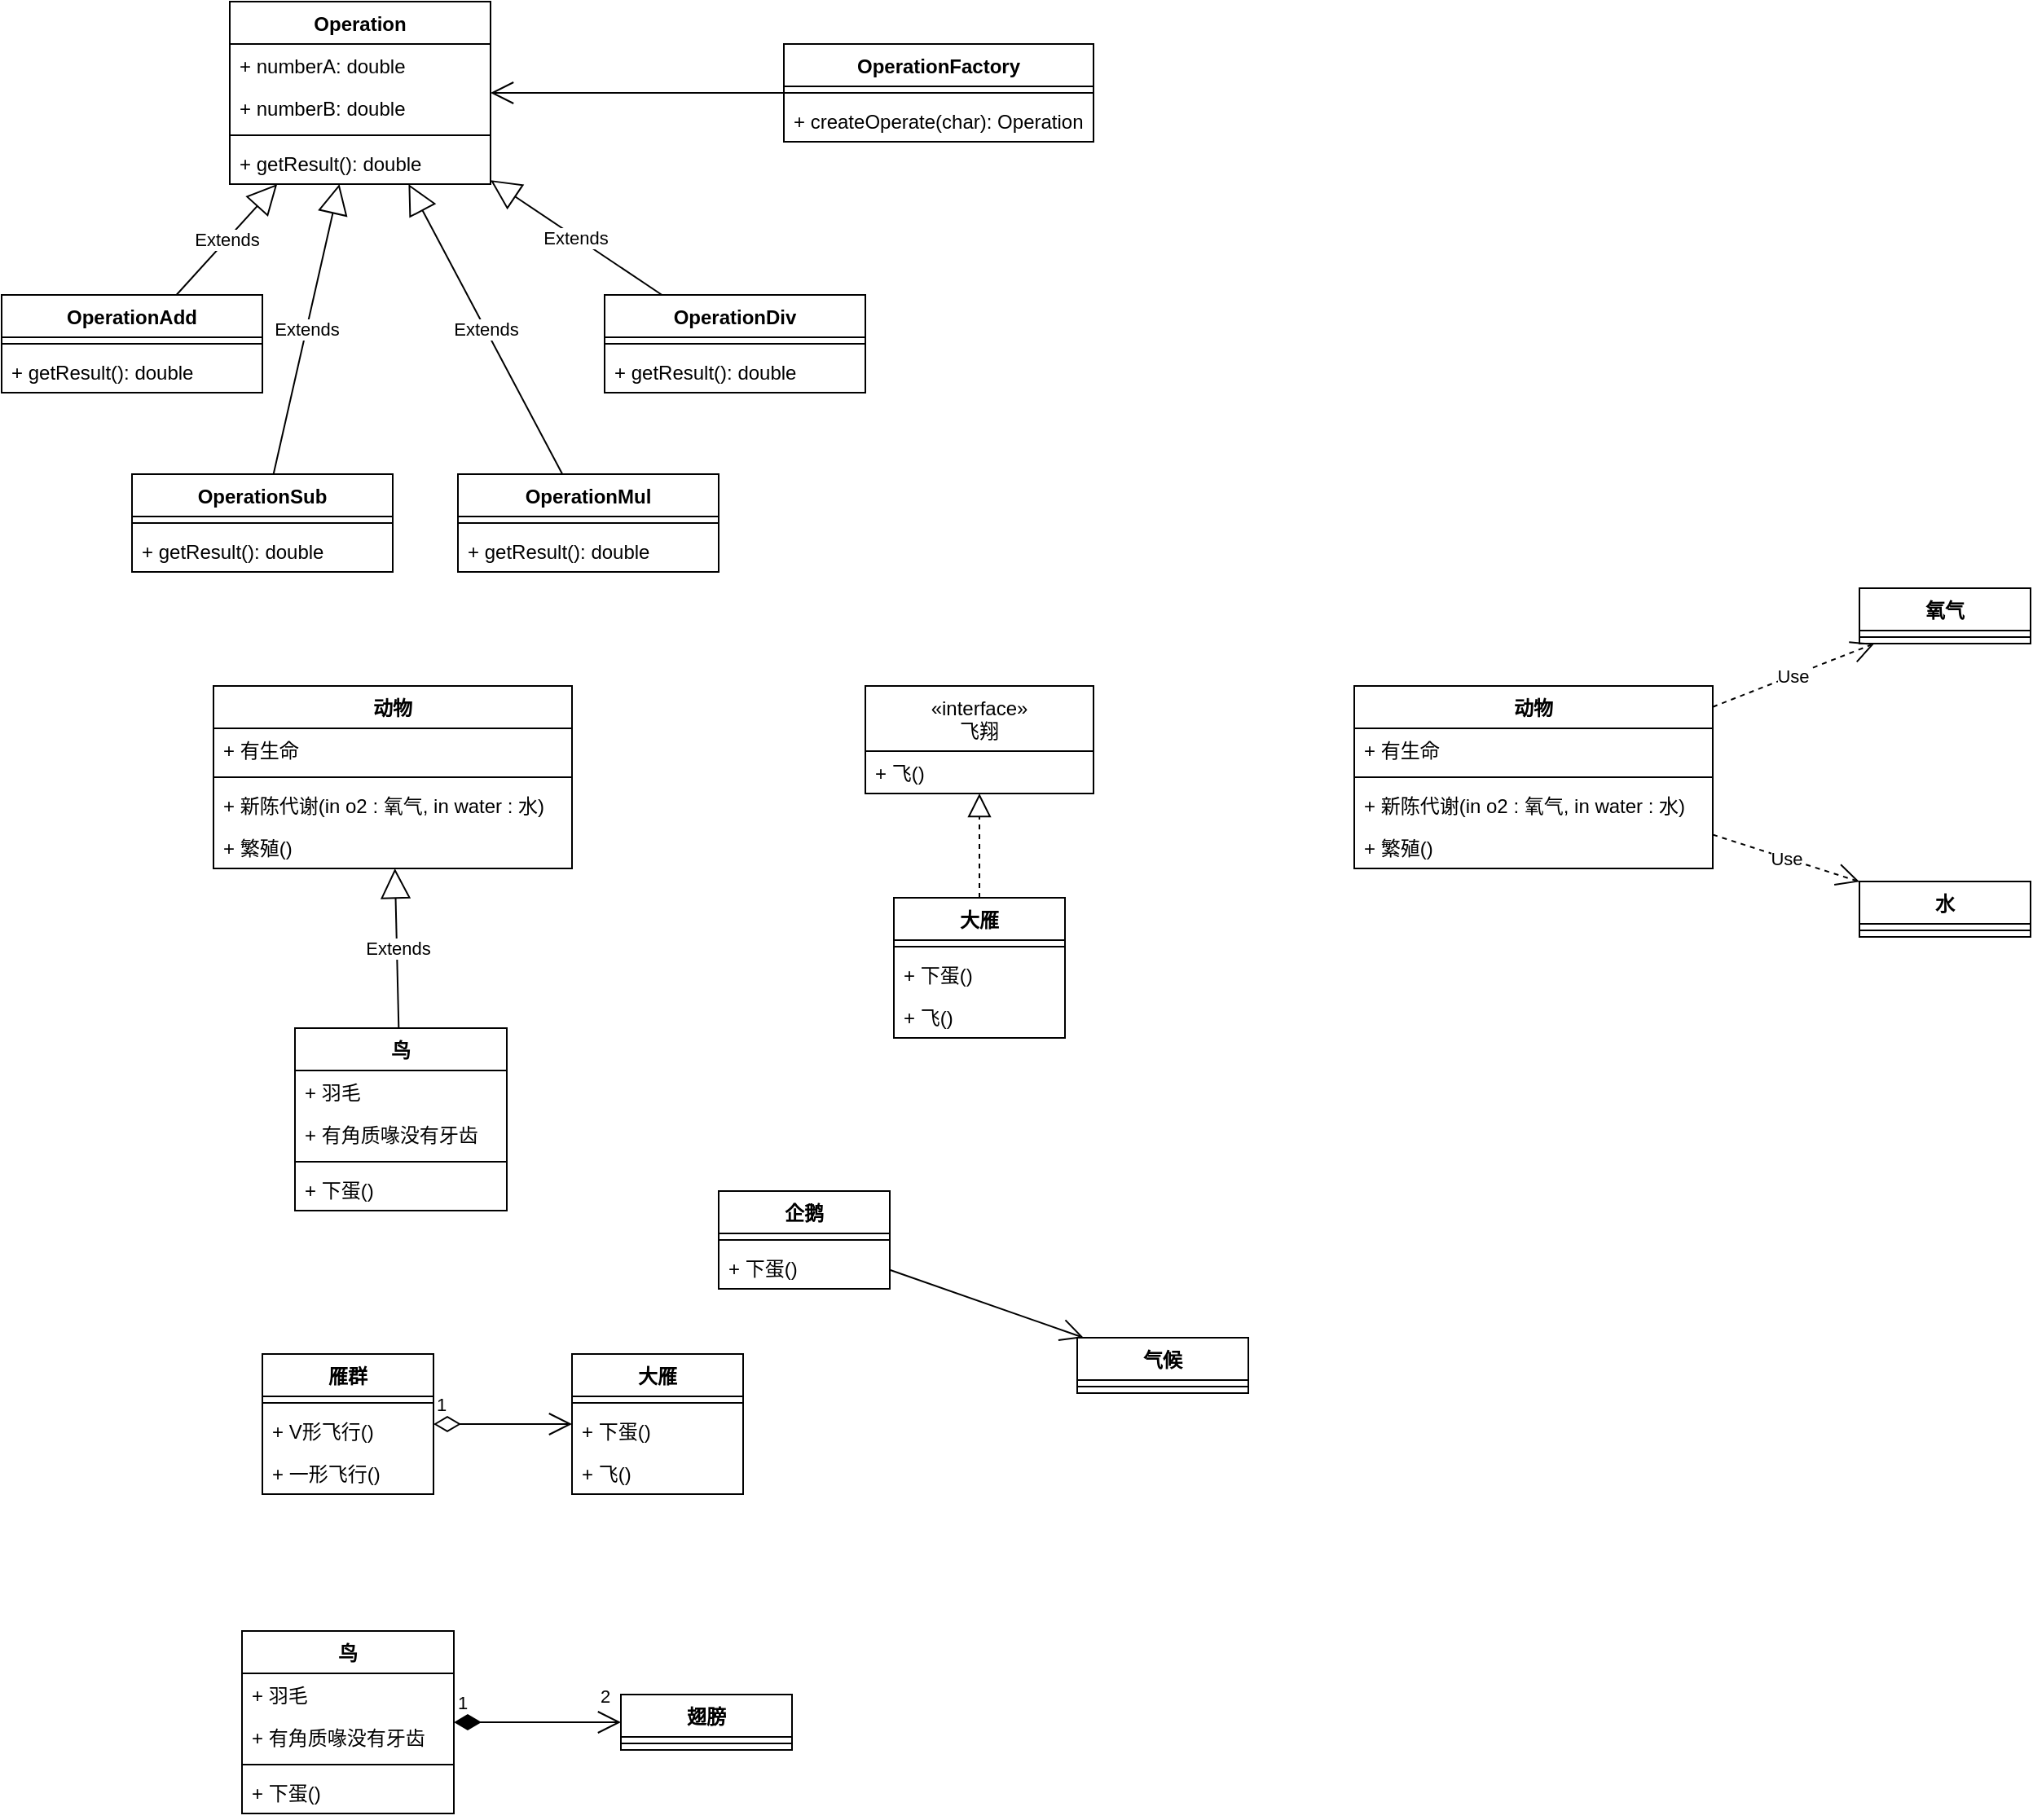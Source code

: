 <mxfile version="20.7.4" type="device" pages="8"><diagram name="简单工厂" id="YtFQPeGC1CvswgXycj43"><mxGraphModel dx="1009" dy="562" grid="1" gridSize="10" guides="1" tooltips="1" connect="0" arrows="1" fold="1" page="0" pageScale="1" pageWidth="1169" pageHeight="1654" background="#ffffff" math="0" shadow="0"><root><mxCell id="0"/><mxCell id="1" parent="0"/><mxCell id="aF2ZMZqhV3QLN896ss51-1" value="Operation" style="swimlane;fontStyle=1;align=center;verticalAlign=top;childLayout=stackLayout;horizontal=1;startSize=26;horizontalStack=0;resizeParent=1;resizeParentMax=0;resizeLast=0;collapsible=1;marginBottom=0;rounded=0;" vertex="1" parent="1"><mxGeometry x="130" y="140" width="160" height="112" as="geometry"><mxRectangle x="130" y="140" width="100" height="30" as="alternateBounds"/></mxGeometry></mxCell><mxCell id="aF2ZMZqhV3QLN896ss51-2" value="+ numberA: double" style="text;strokeColor=none;fillColor=none;align=left;verticalAlign=top;spacingLeft=4;spacingRight=4;overflow=hidden;rotatable=0;points=[[0,0.5],[1,0.5]];portConstraint=eastwest;rounded=0;" vertex="1" parent="aF2ZMZqhV3QLN896ss51-1"><mxGeometry y="26" width="160" height="26" as="geometry"/></mxCell><mxCell id="aF2ZMZqhV3QLN896ss51-24" value="+ numberB: double" style="text;strokeColor=none;fillColor=none;align=left;verticalAlign=top;spacingLeft=4;spacingRight=4;overflow=hidden;rotatable=0;points=[[0,0.5],[1,0.5]];portConstraint=eastwest;rounded=0;" vertex="1" parent="aF2ZMZqhV3QLN896ss51-1"><mxGeometry y="52" width="160" height="26" as="geometry"/></mxCell><mxCell id="aF2ZMZqhV3QLN896ss51-3" value="" style="line;strokeWidth=1;fillColor=none;align=left;verticalAlign=middle;spacingTop=-1;spacingLeft=3;spacingRight=3;rotatable=0;labelPosition=right;points=[];portConstraint=eastwest;strokeColor=inherit;rounded=0;" vertex="1" parent="aF2ZMZqhV3QLN896ss51-1"><mxGeometry y="78" width="160" height="8" as="geometry"/></mxCell><mxCell id="aF2ZMZqhV3QLN896ss51-4" value="+ getResult(): double" style="text;strokeColor=none;fillColor=none;align=left;verticalAlign=top;spacingLeft=4;spacingRight=4;overflow=hidden;rotatable=0;points=[[0,0.5],[1,0.5]];portConstraint=eastwest;rounded=0;" vertex="1" parent="aF2ZMZqhV3QLN896ss51-1"><mxGeometry y="86" width="160" height="26" as="geometry"/></mxCell><mxCell id="aF2ZMZqhV3QLN896ss51-25" value="OperationAdd" style="swimlane;fontStyle=1;align=center;verticalAlign=top;childLayout=stackLayout;horizontal=1;startSize=26;horizontalStack=0;resizeParent=1;resizeParentMax=0;resizeLast=0;collapsible=1;marginBottom=0;rounded=0;" vertex="1" parent="1"><mxGeometry x="-10" y="320" width="160" height="60" as="geometry"><mxRectangle x="130" y="140" width="100" height="30" as="alternateBounds"/></mxGeometry></mxCell><mxCell id="aF2ZMZqhV3QLN896ss51-28" value="" style="line;strokeWidth=1;fillColor=none;align=left;verticalAlign=middle;spacingTop=-1;spacingLeft=3;spacingRight=3;rotatable=0;labelPosition=right;points=[];portConstraint=eastwest;strokeColor=inherit;rounded=0;" vertex="1" parent="aF2ZMZqhV3QLN896ss51-25"><mxGeometry y="26" width="160" height="8" as="geometry"/></mxCell><mxCell id="aF2ZMZqhV3QLN896ss51-29" value="+ getResult(): double" style="text;strokeColor=none;fillColor=none;align=left;verticalAlign=top;spacingLeft=4;spacingRight=4;overflow=hidden;rotatable=0;points=[[0,0.5],[1,0.5]];portConstraint=eastwest;rounded=0;" vertex="1" parent="aF2ZMZqhV3QLN896ss51-25"><mxGeometry y="34" width="160" height="26" as="geometry"/></mxCell><mxCell id="aF2ZMZqhV3QLN896ss51-30" value="OperationSub" style="swimlane;fontStyle=1;align=center;verticalAlign=top;childLayout=stackLayout;horizontal=1;startSize=26;horizontalStack=0;resizeParent=1;resizeParentMax=0;resizeLast=0;collapsible=1;marginBottom=0;rounded=0;" vertex="1" parent="1"><mxGeometry x="70" y="430" width="160" height="60" as="geometry"><mxRectangle x="130" y="140" width="100" height="30" as="alternateBounds"/></mxGeometry></mxCell><mxCell id="aF2ZMZqhV3QLN896ss51-31" value="" style="line;strokeWidth=1;fillColor=none;align=left;verticalAlign=middle;spacingTop=-1;spacingLeft=3;spacingRight=3;rotatable=0;labelPosition=right;points=[];portConstraint=eastwest;strokeColor=inherit;rounded=0;" vertex="1" parent="aF2ZMZqhV3QLN896ss51-30"><mxGeometry y="26" width="160" height="8" as="geometry"/></mxCell><mxCell id="aF2ZMZqhV3QLN896ss51-32" value="+ getResult(): double" style="text;strokeColor=none;fillColor=none;align=left;verticalAlign=top;spacingLeft=4;spacingRight=4;overflow=hidden;rotatable=0;points=[[0,0.5],[1,0.5]];portConstraint=eastwest;rounded=0;" vertex="1" parent="aF2ZMZqhV3QLN896ss51-30"><mxGeometry y="34" width="160" height="26" as="geometry"/></mxCell><mxCell id="aF2ZMZqhV3QLN896ss51-33" value="OperationMul" style="swimlane;fontStyle=1;align=center;verticalAlign=top;childLayout=stackLayout;horizontal=1;startSize=26;horizontalStack=0;resizeParent=1;resizeParentMax=0;resizeLast=0;collapsible=1;marginBottom=0;rounded=0;" vertex="1" parent="1"><mxGeometry x="270" y="430" width="160" height="60" as="geometry"><mxRectangle x="130" y="140" width="100" height="30" as="alternateBounds"/></mxGeometry></mxCell><mxCell id="aF2ZMZqhV3QLN896ss51-34" value="" style="line;strokeWidth=1;fillColor=none;align=left;verticalAlign=middle;spacingTop=-1;spacingLeft=3;spacingRight=3;rotatable=0;labelPosition=right;points=[];portConstraint=eastwest;strokeColor=inherit;rounded=0;" vertex="1" parent="aF2ZMZqhV3QLN896ss51-33"><mxGeometry y="26" width="160" height="8" as="geometry"/></mxCell><mxCell id="aF2ZMZqhV3QLN896ss51-35" value="+ getResult(): double" style="text;strokeColor=none;fillColor=none;align=left;verticalAlign=top;spacingLeft=4;spacingRight=4;overflow=hidden;rotatable=0;points=[[0,0.5],[1,0.5]];portConstraint=eastwest;rounded=0;" vertex="1" parent="aF2ZMZqhV3QLN896ss51-33"><mxGeometry y="34" width="160" height="26" as="geometry"/></mxCell><mxCell id="aF2ZMZqhV3QLN896ss51-36" value="OperationDiv" style="swimlane;fontStyle=1;align=center;verticalAlign=top;childLayout=stackLayout;horizontal=1;startSize=26;horizontalStack=0;resizeParent=1;resizeParentMax=0;resizeLast=0;collapsible=1;marginBottom=0;rounded=0;" vertex="1" parent="1"><mxGeometry x="360" y="320" width="160" height="60" as="geometry"><mxRectangle x="130" y="140" width="100" height="30" as="alternateBounds"/></mxGeometry></mxCell><mxCell id="aF2ZMZqhV3QLN896ss51-37" value="" style="line;strokeWidth=1;fillColor=none;align=left;verticalAlign=middle;spacingTop=-1;spacingLeft=3;spacingRight=3;rotatable=0;labelPosition=right;points=[];portConstraint=eastwest;strokeColor=inherit;rounded=0;" vertex="1" parent="aF2ZMZqhV3QLN896ss51-36"><mxGeometry y="26" width="160" height="8" as="geometry"/></mxCell><mxCell id="aF2ZMZqhV3QLN896ss51-38" value="+ getResult(): double" style="text;strokeColor=none;fillColor=none;align=left;verticalAlign=top;spacingLeft=4;spacingRight=4;overflow=hidden;rotatable=0;points=[[0,0.5],[1,0.5]];portConstraint=eastwest;rounded=0;" vertex="1" parent="aF2ZMZqhV3QLN896ss51-36"><mxGeometry y="34" width="160" height="26" as="geometry"/></mxCell><mxCell id="aF2ZMZqhV3QLN896ss51-40" value="Extends" style="endArrow=block;endSize=16;endFill=0;html=1;rounded=0;" edge="1" parent="1" source="aF2ZMZqhV3QLN896ss51-25" target="aF2ZMZqhV3QLN896ss51-1"><mxGeometry width="160" relative="1" as="geometry"><mxPoint x="20" y="270" as="sourcePoint"/><mxPoint x="180" y="270" as="targetPoint"/></mxGeometry></mxCell><mxCell id="aF2ZMZqhV3QLN896ss51-41" value="Extends" style="endArrow=block;endSize=16;endFill=0;html=1;rounded=0;" edge="1" parent="1" source="aF2ZMZqhV3QLN896ss51-33" target="aF2ZMZqhV3QLN896ss51-1"><mxGeometry width="160" relative="1" as="geometry"><mxPoint x="107.273" y="330" as="sourcePoint"/><mxPoint x="169.091" y="262" as="targetPoint"/></mxGeometry></mxCell><mxCell id="aF2ZMZqhV3QLN896ss51-42" value="Extends" style="endArrow=block;endSize=16;endFill=0;html=1;rounded=0;" edge="1" parent="1" source="aF2ZMZqhV3QLN896ss51-36" target="aF2ZMZqhV3QLN896ss51-1"><mxGeometry width="160" relative="1" as="geometry"><mxPoint x="117.273" y="340" as="sourcePoint"/><mxPoint x="179.091" y="272" as="targetPoint"/></mxGeometry></mxCell><mxCell id="aF2ZMZqhV3QLN896ss51-43" value="Extends" style="endArrow=block;endSize=16;endFill=0;html=1;rounded=0;" edge="1" parent="1" source="aF2ZMZqhV3QLN896ss51-30" target="aF2ZMZqhV3QLN896ss51-1"><mxGeometry width="160" relative="1" as="geometry"><mxPoint x="127.273" y="350" as="sourcePoint"/><mxPoint x="189.091" y="282" as="targetPoint"/></mxGeometry></mxCell><mxCell id="aF2ZMZqhV3QLN896ss51-44" value="OperationFactory" style="swimlane;fontStyle=1;align=center;verticalAlign=top;childLayout=stackLayout;horizontal=1;startSize=26;horizontalStack=0;resizeParent=1;resizeParentMax=0;resizeLast=0;collapsible=1;marginBottom=0;rounded=0;" vertex="1" parent="1"><mxGeometry x="470" y="166" width="190" height="60" as="geometry"><mxRectangle x="130" y="140" width="100" height="30" as="alternateBounds"/></mxGeometry></mxCell><mxCell id="aF2ZMZqhV3QLN896ss51-45" value="" style="line;strokeWidth=1;fillColor=none;align=left;verticalAlign=middle;spacingTop=-1;spacingLeft=3;spacingRight=3;rotatable=0;labelPosition=right;points=[];portConstraint=eastwest;strokeColor=inherit;rounded=0;" vertex="1" parent="aF2ZMZqhV3QLN896ss51-44"><mxGeometry y="26" width="190" height="8" as="geometry"/></mxCell><mxCell id="aF2ZMZqhV3QLN896ss51-46" value="+ createOperate(char): Operation" style="text;strokeColor=none;fillColor=none;align=left;verticalAlign=top;spacingLeft=4;spacingRight=4;overflow=hidden;rotatable=0;points=[[0,0.5],[1,0.5]];portConstraint=eastwest;rounded=0;" vertex="1" parent="aF2ZMZqhV3QLN896ss51-44"><mxGeometry y="34" width="190" height="26" as="geometry"/></mxCell><mxCell id="aF2ZMZqhV3QLN896ss51-47" value="" style="endArrow=open;endFill=1;endSize=12;html=1;rounded=0;" edge="1" parent="1" source="aF2ZMZqhV3QLN896ss51-44" target="aF2ZMZqhV3QLN896ss51-1"><mxGeometry width="160" relative="1" as="geometry"><mxPoint x="460" y="250" as="sourcePoint"/><mxPoint x="620" y="250" as="targetPoint"/></mxGeometry></mxCell><mxCell id="aF2ZMZqhV3QLN896ss51-48" value="动物" style="swimlane;fontStyle=1;align=center;verticalAlign=top;childLayout=stackLayout;horizontal=1;startSize=26;horizontalStack=0;resizeParent=1;resizeParentMax=0;resizeLast=0;collapsible=1;marginBottom=0;rounded=0;" vertex="1" parent="1"><mxGeometry x="120" y="560" width="220" height="112" as="geometry"><mxRectangle x="130" y="140" width="100" height="30" as="alternateBounds"/></mxGeometry></mxCell><mxCell id="aF2ZMZqhV3QLN896ss51-49" value="+ 有生命" style="text;strokeColor=none;fillColor=none;align=left;verticalAlign=top;spacingLeft=4;spacingRight=4;overflow=hidden;rotatable=0;points=[[0,0.5],[1,0.5]];portConstraint=eastwest;rounded=0;" vertex="1" parent="aF2ZMZqhV3QLN896ss51-48"><mxGeometry y="26" width="220" height="26" as="geometry"/></mxCell><mxCell id="aF2ZMZqhV3QLN896ss51-51" value="" style="line;strokeWidth=1;fillColor=none;align=left;verticalAlign=middle;spacingTop=-1;spacingLeft=3;spacingRight=3;rotatable=0;labelPosition=right;points=[];portConstraint=eastwest;strokeColor=inherit;rounded=0;" vertex="1" parent="aF2ZMZqhV3QLN896ss51-48"><mxGeometry y="52" width="220" height="8" as="geometry"/></mxCell><mxCell id="aF2ZMZqhV3QLN896ss51-52" value="+ 新陈代谢(in o2 : 氧气, in water : 水)" style="text;strokeColor=none;fillColor=none;align=left;verticalAlign=top;spacingLeft=4;spacingRight=4;overflow=hidden;rotatable=0;points=[[0,0.5],[1,0.5]];portConstraint=eastwest;rounded=0;" vertex="1" parent="aF2ZMZqhV3QLN896ss51-48"><mxGeometry y="60" width="220" height="26" as="geometry"/></mxCell><mxCell id="aF2ZMZqhV3QLN896ss51-56" value="+ 繁殖()" style="text;strokeColor=none;fillColor=none;align=left;verticalAlign=top;spacingLeft=4;spacingRight=4;overflow=hidden;rotatable=0;points=[[0,0.5],[1,0.5]];portConstraint=eastwest;rounded=0;" vertex="1" parent="aF2ZMZqhV3QLN896ss51-48"><mxGeometry y="86" width="220" height="26" as="geometry"/></mxCell><mxCell id="aF2ZMZqhV3QLN896ss51-67" value="«interface»&#10;飞翔" style="swimlane;fontStyle=0;childLayout=stackLayout;horizontal=1;startSize=40;fillColor=none;horizontalStack=0;resizeParent=1;resizeParentMax=0;resizeLast=0;collapsible=1;marginBottom=0;" vertex="1" parent="1"><mxGeometry x="520" y="560" width="140" height="66" as="geometry"/></mxCell><mxCell id="aF2ZMZqhV3QLN896ss51-68" value="+ 飞()" style="text;strokeColor=none;fillColor=none;align=left;verticalAlign=top;spacingLeft=4;spacingRight=4;overflow=hidden;rotatable=0;points=[[0,0.5],[1,0.5]];portConstraint=eastwest;" vertex="1" parent="aF2ZMZqhV3QLN896ss51-67"><mxGeometry y="40" width="140" height="26" as="geometry"/></mxCell><mxCell id="aF2ZMZqhV3QLN896ss51-73" value="鸟" style="swimlane;fontStyle=1;align=center;verticalAlign=top;childLayout=stackLayout;horizontal=1;startSize=26;horizontalStack=0;resizeParent=1;resizeParentMax=0;resizeLast=0;collapsible=1;marginBottom=0;rounded=0;" vertex="1" parent="1"><mxGeometry x="170" y="770" width="130" height="112" as="geometry"><mxRectangle x="130" y="140" width="100" height="30" as="alternateBounds"/></mxGeometry></mxCell><mxCell id="aF2ZMZqhV3QLN896ss51-74" value="+ 羽毛" style="text;strokeColor=none;fillColor=none;align=left;verticalAlign=top;spacingLeft=4;spacingRight=4;overflow=hidden;rotatable=0;points=[[0,0.5],[1,0.5]];portConstraint=eastwest;rounded=0;" vertex="1" parent="aF2ZMZqhV3QLN896ss51-73"><mxGeometry y="26" width="130" height="26" as="geometry"/></mxCell><mxCell id="aF2ZMZqhV3QLN896ss51-78" value="+ 有角质喙没有牙齿" style="text;strokeColor=none;fillColor=none;align=left;verticalAlign=top;spacingLeft=4;spacingRight=4;overflow=hidden;rotatable=0;points=[[0,0.5],[1,0.5]];portConstraint=eastwest;rounded=0;" vertex="1" parent="aF2ZMZqhV3QLN896ss51-73"><mxGeometry y="52" width="130" height="26" as="geometry"/></mxCell><mxCell id="aF2ZMZqhV3QLN896ss51-75" value="" style="line;strokeWidth=1;fillColor=none;align=left;verticalAlign=middle;spacingTop=-1;spacingLeft=3;spacingRight=3;rotatable=0;labelPosition=right;points=[];portConstraint=eastwest;strokeColor=inherit;rounded=0;" vertex="1" parent="aF2ZMZqhV3QLN896ss51-73"><mxGeometry y="78" width="130" height="8" as="geometry"/></mxCell><mxCell id="aF2ZMZqhV3QLN896ss51-77" value="+ 下蛋()" style="text;strokeColor=none;fillColor=none;align=left;verticalAlign=top;spacingLeft=4;spacingRight=4;overflow=hidden;rotatable=0;points=[[0,0.5],[1,0.5]];portConstraint=eastwest;rounded=0;" vertex="1" parent="aF2ZMZqhV3QLN896ss51-73"><mxGeometry y="86" width="130" height="26" as="geometry"/></mxCell><mxCell id="aF2ZMZqhV3QLN896ss51-79" value="Extends" style="endArrow=block;endSize=16;endFill=0;html=1;" edge="1" parent="1" source="aF2ZMZqhV3QLN896ss51-73" target="aF2ZMZqhV3QLN896ss51-48"><mxGeometry width="160" relative="1" as="geometry"><mxPoint x="150" y="720" as="sourcePoint"/><mxPoint x="310" y="720" as="targetPoint"/></mxGeometry></mxCell><mxCell id="aF2ZMZqhV3QLN896ss51-80" value="大雁" style="swimlane;fontStyle=1;align=center;verticalAlign=top;childLayout=stackLayout;horizontal=1;startSize=26;horizontalStack=0;resizeParent=1;resizeParentMax=0;resizeLast=0;collapsible=1;marginBottom=0;rounded=0;" vertex="1" parent="1"><mxGeometry x="537.5" y="690" width="105" height="86" as="geometry"><mxRectangle x="130" y="140" width="100" height="30" as="alternateBounds"/></mxGeometry></mxCell><mxCell id="aF2ZMZqhV3QLN896ss51-83" value="" style="line;strokeWidth=1;fillColor=none;align=left;verticalAlign=middle;spacingTop=-1;spacingLeft=3;spacingRight=3;rotatable=0;labelPosition=right;points=[];portConstraint=eastwest;strokeColor=inherit;rounded=0;" vertex="1" parent="aF2ZMZqhV3QLN896ss51-80"><mxGeometry y="26" width="105" height="8" as="geometry"/></mxCell><mxCell id="aF2ZMZqhV3QLN896ss51-84" value="+ 下蛋()" style="text;strokeColor=none;fillColor=none;align=left;verticalAlign=top;spacingLeft=4;spacingRight=4;overflow=hidden;rotatable=0;points=[[0,0.5],[1,0.5]];portConstraint=eastwest;rounded=0;" vertex="1" parent="aF2ZMZqhV3QLN896ss51-80"><mxGeometry y="34" width="105" height="26" as="geometry"/></mxCell><mxCell id="aF2ZMZqhV3QLN896ss51-85" value="+ 飞()" style="text;strokeColor=none;fillColor=none;align=left;verticalAlign=top;spacingLeft=4;spacingRight=4;overflow=hidden;rotatable=0;points=[[0,0.5],[1,0.5]];portConstraint=eastwest;rounded=0;" vertex="1" parent="aF2ZMZqhV3QLN896ss51-80"><mxGeometry y="60" width="105" height="26" as="geometry"/></mxCell><mxCell id="aF2ZMZqhV3QLN896ss51-86" value="" style="endArrow=block;dashed=1;endFill=0;endSize=12;html=1;" edge="1" parent="1" source="aF2ZMZqhV3QLN896ss51-80" target="aF2ZMZqhV3QLN896ss51-67"><mxGeometry width="160" relative="1" as="geometry"><mxPoint x="580" y="830" as="sourcePoint"/><mxPoint x="740" y="830" as="targetPoint"/></mxGeometry></mxCell><mxCell id="aF2ZMZqhV3QLN896ss51-87" value="企鹅" style="swimlane;fontStyle=1;align=center;verticalAlign=top;childLayout=stackLayout;horizontal=1;startSize=26;horizontalStack=0;resizeParent=1;resizeParentMax=0;resizeLast=0;collapsible=1;marginBottom=0;rounded=0;" vertex="1" parent="1"><mxGeometry x="430" y="870" width="105" height="60" as="geometry"><mxRectangle x="130" y="140" width="100" height="30" as="alternateBounds"/></mxGeometry></mxCell><mxCell id="aF2ZMZqhV3QLN896ss51-88" value="" style="line;strokeWidth=1;fillColor=none;align=left;verticalAlign=middle;spacingTop=-1;spacingLeft=3;spacingRight=3;rotatable=0;labelPosition=right;points=[];portConstraint=eastwest;strokeColor=inherit;rounded=0;" vertex="1" parent="aF2ZMZqhV3QLN896ss51-87"><mxGeometry y="26" width="105" height="8" as="geometry"/></mxCell><mxCell id="aF2ZMZqhV3QLN896ss51-89" value="+ 下蛋()" style="text;strokeColor=none;fillColor=none;align=left;verticalAlign=top;spacingLeft=4;spacingRight=4;overflow=hidden;rotatable=0;points=[[0,0.5],[1,0.5]];portConstraint=eastwest;rounded=0;" vertex="1" parent="aF2ZMZqhV3QLN896ss51-87"><mxGeometry y="34" width="105" height="26" as="geometry"/></mxCell><mxCell id="aF2ZMZqhV3QLN896ss51-91" value="气候" style="swimlane;fontStyle=1;align=center;verticalAlign=top;childLayout=stackLayout;horizontal=1;startSize=26;horizontalStack=0;resizeParent=1;resizeParentMax=0;resizeLast=0;collapsible=1;marginBottom=0;rounded=0;" vertex="1" parent="1"><mxGeometry x="650" y="960" width="105" height="34" as="geometry"><mxRectangle x="130" y="140" width="100" height="30" as="alternateBounds"/></mxGeometry></mxCell><mxCell id="aF2ZMZqhV3QLN896ss51-92" value="" style="line;strokeWidth=1;fillColor=none;align=left;verticalAlign=middle;spacingTop=-1;spacingLeft=3;spacingRight=3;rotatable=0;labelPosition=right;points=[];portConstraint=eastwest;strokeColor=inherit;rounded=0;" vertex="1" parent="aF2ZMZqhV3QLN896ss51-91"><mxGeometry y="26" width="105" height="8" as="geometry"/></mxCell><mxCell id="aF2ZMZqhV3QLN896ss51-94" value="" style="endArrow=open;endFill=1;endSize=12;html=1;" edge="1" parent="1" source="aF2ZMZqhV3QLN896ss51-87" target="aF2ZMZqhV3QLN896ss51-91"><mxGeometry width="160" relative="1" as="geometry"><mxPoint x="410" y="1040" as="sourcePoint"/><mxPoint x="570" y="1040" as="targetPoint"/></mxGeometry></mxCell><mxCell id="aF2ZMZqhV3QLN896ss51-96" value="大雁" style="swimlane;fontStyle=1;align=center;verticalAlign=top;childLayout=stackLayout;horizontal=1;startSize=26;horizontalStack=0;resizeParent=1;resizeParentMax=0;resizeLast=0;collapsible=1;marginBottom=0;rounded=0;" vertex="1" parent="1"><mxGeometry x="340" y="970" width="105" height="86" as="geometry"><mxRectangle x="130" y="140" width="100" height="30" as="alternateBounds"/></mxGeometry></mxCell><mxCell id="aF2ZMZqhV3QLN896ss51-97" value="" style="line;strokeWidth=1;fillColor=none;align=left;verticalAlign=middle;spacingTop=-1;spacingLeft=3;spacingRight=3;rotatable=0;labelPosition=right;points=[];portConstraint=eastwest;strokeColor=inherit;rounded=0;" vertex="1" parent="aF2ZMZqhV3QLN896ss51-96"><mxGeometry y="26" width="105" height="8" as="geometry"/></mxCell><mxCell id="aF2ZMZqhV3QLN896ss51-98" value="+ 下蛋()" style="text;strokeColor=none;fillColor=none;align=left;verticalAlign=top;spacingLeft=4;spacingRight=4;overflow=hidden;rotatable=0;points=[[0,0.5],[1,0.5]];portConstraint=eastwest;rounded=0;" vertex="1" parent="aF2ZMZqhV3QLN896ss51-96"><mxGeometry y="34" width="105" height="26" as="geometry"/></mxCell><mxCell id="aF2ZMZqhV3QLN896ss51-99" value="+ 飞()" style="text;strokeColor=none;fillColor=none;align=left;verticalAlign=top;spacingLeft=4;spacingRight=4;overflow=hidden;rotatable=0;points=[[0,0.5],[1,0.5]];portConstraint=eastwest;rounded=0;" vertex="1" parent="aF2ZMZqhV3QLN896ss51-96"><mxGeometry y="60" width="105" height="26" as="geometry"/></mxCell><mxCell id="aF2ZMZqhV3QLN896ss51-100" value="雁群" style="swimlane;fontStyle=1;align=center;verticalAlign=top;childLayout=stackLayout;horizontal=1;startSize=26;horizontalStack=0;resizeParent=1;resizeParentMax=0;resizeLast=0;collapsible=1;marginBottom=0;rounded=0;" vertex="1" parent="1"><mxGeometry x="150" y="970" width="105" height="86" as="geometry"><mxRectangle x="130" y="140" width="100" height="30" as="alternateBounds"/></mxGeometry></mxCell><mxCell id="aF2ZMZqhV3QLN896ss51-101" value="" style="line;strokeWidth=1;fillColor=none;align=left;verticalAlign=middle;spacingTop=-1;spacingLeft=3;spacingRight=3;rotatable=0;labelPosition=right;points=[];portConstraint=eastwest;strokeColor=inherit;rounded=0;" vertex="1" parent="aF2ZMZqhV3QLN896ss51-100"><mxGeometry y="26" width="105" height="8" as="geometry"/></mxCell><mxCell id="aF2ZMZqhV3QLN896ss51-102" value="+ V形飞行()" style="text;strokeColor=none;fillColor=none;align=left;verticalAlign=top;spacingLeft=4;spacingRight=4;overflow=hidden;rotatable=0;points=[[0,0.5],[1,0.5]];portConstraint=eastwest;rounded=0;" vertex="1" parent="aF2ZMZqhV3QLN896ss51-100"><mxGeometry y="34" width="105" height="26" as="geometry"/></mxCell><mxCell id="aF2ZMZqhV3QLN896ss51-103" value="+ 一形飞行()" style="text;strokeColor=none;fillColor=none;align=left;verticalAlign=top;spacingLeft=4;spacingRight=4;overflow=hidden;rotatable=0;points=[[0,0.5],[1,0.5]];portConstraint=eastwest;rounded=0;" vertex="1" parent="aF2ZMZqhV3QLN896ss51-100"><mxGeometry y="60" width="105" height="26" as="geometry"/></mxCell><mxCell id="aF2ZMZqhV3QLN896ss51-105" value="1" style="endArrow=open;html=1;endSize=12;startArrow=diamondThin;startSize=14;startFill=0;edgeStyle=orthogonalEdgeStyle;align=left;verticalAlign=bottom;" edge="1" parent="1" source="aF2ZMZqhV3QLN896ss51-100" target="aF2ZMZqhV3QLN896ss51-96"><mxGeometry x="-1" y="3" relative="1" as="geometry"><mxPoint x="90" y="1160" as="sourcePoint"/><mxPoint x="250" y="1160" as="targetPoint"/></mxGeometry></mxCell><mxCell id="aF2ZMZqhV3QLN896ss51-106" value="鸟" style="swimlane;fontStyle=1;align=center;verticalAlign=top;childLayout=stackLayout;horizontal=1;startSize=26;horizontalStack=0;resizeParent=1;resizeParentMax=0;resizeLast=0;collapsible=1;marginBottom=0;rounded=0;" vertex="1" parent="1"><mxGeometry x="137.5" y="1140" width="130" height="112" as="geometry"><mxRectangle x="130" y="140" width="100" height="30" as="alternateBounds"/></mxGeometry></mxCell><mxCell id="aF2ZMZqhV3QLN896ss51-107" value="+ 羽毛" style="text;strokeColor=none;fillColor=none;align=left;verticalAlign=top;spacingLeft=4;spacingRight=4;overflow=hidden;rotatable=0;points=[[0,0.5],[1,0.5]];portConstraint=eastwest;rounded=0;" vertex="1" parent="aF2ZMZqhV3QLN896ss51-106"><mxGeometry y="26" width="130" height="26" as="geometry"/></mxCell><mxCell id="aF2ZMZqhV3QLN896ss51-108" value="+ 有角质喙没有牙齿" style="text;strokeColor=none;fillColor=none;align=left;verticalAlign=top;spacingLeft=4;spacingRight=4;overflow=hidden;rotatable=0;points=[[0,0.5],[1,0.5]];portConstraint=eastwest;rounded=0;" vertex="1" parent="aF2ZMZqhV3QLN896ss51-106"><mxGeometry y="52" width="130" height="26" as="geometry"/></mxCell><mxCell id="aF2ZMZqhV3QLN896ss51-109" value="" style="line;strokeWidth=1;fillColor=none;align=left;verticalAlign=middle;spacingTop=-1;spacingLeft=3;spacingRight=3;rotatable=0;labelPosition=right;points=[];portConstraint=eastwest;strokeColor=inherit;rounded=0;" vertex="1" parent="aF2ZMZqhV3QLN896ss51-106"><mxGeometry y="78" width="130" height="8" as="geometry"/></mxCell><mxCell id="aF2ZMZqhV3QLN896ss51-110" value="+ 下蛋()" style="text;strokeColor=none;fillColor=none;align=left;verticalAlign=top;spacingLeft=4;spacingRight=4;overflow=hidden;rotatable=0;points=[[0,0.5],[1,0.5]];portConstraint=eastwest;rounded=0;" vertex="1" parent="aF2ZMZqhV3QLN896ss51-106"><mxGeometry y="86" width="130" height="26" as="geometry"/></mxCell><mxCell id="aF2ZMZqhV3QLN896ss51-111" value="翅膀" style="swimlane;fontStyle=1;align=center;verticalAlign=top;childLayout=stackLayout;horizontal=1;startSize=26;horizontalStack=0;resizeParent=1;resizeParentMax=0;resizeLast=0;collapsible=1;marginBottom=0;rounded=0;" vertex="1" parent="1"><mxGeometry x="370" y="1179" width="105" height="34" as="geometry"><mxRectangle x="130" y="140" width="100" height="30" as="alternateBounds"/></mxGeometry></mxCell><mxCell id="aF2ZMZqhV3QLN896ss51-112" value="" style="line;strokeWidth=1;fillColor=none;align=left;verticalAlign=middle;spacingTop=-1;spacingLeft=3;spacingRight=3;rotatable=0;labelPosition=right;points=[];portConstraint=eastwest;strokeColor=inherit;rounded=0;" vertex="1" parent="aF2ZMZqhV3QLN896ss51-111"><mxGeometry y="26" width="105" height="8" as="geometry"/></mxCell><mxCell id="aF2ZMZqhV3QLN896ss51-113" value="1" style="endArrow=open;html=1;endSize=12;startArrow=diamondThin;startSize=14;startFill=1;edgeStyle=orthogonalEdgeStyle;align=left;verticalAlign=bottom;" edge="1" parent="1" source="aF2ZMZqhV3QLN896ss51-106" target="aF2ZMZqhV3QLN896ss51-111"><mxGeometry x="-1" y="3" relative="1" as="geometry"><mxPoint x="240" y="1170" as="sourcePoint"/><mxPoint x="400" y="1170" as="targetPoint"/></mxGeometry></mxCell><mxCell id="aF2ZMZqhV3QLN896ss51-114" value="2" style="edgeLabel;html=1;align=center;verticalAlign=middle;resizable=0;points=[];" vertex="1" connectable="0" parent="aF2ZMZqhV3QLN896ss51-113"><mxGeometry x="0.844" relative="1" as="geometry"><mxPoint x="-2" y="-16" as="offset"/></mxGeometry></mxCell><mxCell id="aF2ZMZqhV3QLN896ss51-115" value="动物" style="swimlane;fontStyle=1;align=center;verticalAlign=top;childLayout=stackLayout;horizontal=1;startSize=26;horizontalStack=0;resizeParent=1;resizeParentMax=0;resizeLast=0;collapsible=1;marginBottom=0;rounded=0;" vertex="1" parent="1"><mxGeometry x="820" y="560" width="220" height="112" as="geometry"><mxRectangle x="130" y="140" width="100" height="30" as="alternateBounds"/></mxGeometry></mxCell><mxCell id="aF2ZMZqhV3QLN896ss51-116" value="+ 有生命" style="text;strokeColor=none;fillColor=none;align=left;verticalAlign=top;spacingLeft=4;spacingRight=4;overflow=hidden;rotatable=0;points=[[0,0.5],[1,0.5]];portConstraint=eastwest;rounded=0;" vertex="1" parent="aF2ZMZqhV3QLN896ss51-115"><mxGeometry y="26" width="220" height="26" as="geometry"/></mxCell><mxCell id="aF2ZMZqhV3QLN896ss51-117" value="" style="line;strokeWidth=1;fillColor=none;align=left;verticalAlign=middle;spacingTop=-1;spacingLeft=3;spacingRight=3;rotatable=0;labelPosition=right;points=[];portConstraint=eastwest;strokeColor=inherit;rounded=0;" vertex="1" parent="aF2ZMZqhV3QLN896ss51-115"><mxGeometry y="52" width="220" height="8" as="geometry"/></mxCell><mxCell id="aF2ZMZqhV3QLN896ss51-118" value="+ 新陈代谢(in o2 : 氧气, in water : 水)" style="text;strokeColor=none;fillColor=none;align=left;verticalAlign=top;spacingLeft=4;spacingRight=4;overflow=hidden;rotatable=0;points=[[0,0.5],[1,0.5]];portConstraint=eastwest;rounded=0;" vertex="1" parent="aF2ZMZqhV3QLN896ss51-115"><mxGeometry y="60" width="220" height="26" as="geometry"/></mxCell><mxCell id="aF2ZMZqhV3QLN896ss51-119" value="+ 繁殖()" style="text;strokeColor=none;fillColor=none;align=left;verticalAlign=top;spacingLeft=4;spacingRight=4;overflow=hidden;rotatable=0;points=[[0,0.5],[1,0.5]];portConstraint=eastwest;rounded=0;" vertex="1" parent="aF2ZMZqhV3QLN896ss51-115"><mxGeometry y="86" width="220" height="26" as="geometry"/></mxCell><mxCell id="aF2ZMZqhV3QLN896ss51-120" value="氧气" style="swimlane;fontStyle=1;align=center;verticalAlign=top;childLayout=stackLayout;horizontal=1;startSize=26;horizontalStack=0;resizeParent=1;resizeParentMax=0;resizeLast=0;collapsible=1;marginBottom=0;rounded=0;" vertex="1" parent="1"><mxGeometry x="1130" y="500" width="105" height="34" as="geometry"><mxRectangle x="130" y="140" width="100" height="30" as="alternateBounds"/></mxGeometry></mxCell><mxCell id="aF2ZMZqhV3QLN896ss51-121" value="" style="line;strokeWidth=1;fillColor=none;align=left;verticalAlign=middle;spacingTop=-1;spacingLeft=3;spacingRight=3;rotatable=0;labelPosition=right;points=[];portConstraint=eastwest;strokeColor=inherit;rounded=0;" vertex="1" parent="aF2ZMZqhV3QLN896ss51-120"><mxGeometry y="26" width="105" height="8" as="geometry"/></mxCell><mxCell id="aF2ZMZqhV3QLN896ss51-122" value="水" style="swimlane;fontStyle=1;align=center;verticalAlign=top;childLayout=stackLayout;horizontal=1;startSize=26;horizontalStack=0;resizeParent=1;resizeParentMax=0;resizeLast=0;collapsible=1;marginBottom=0;rounded=0;" vertex="1" parent="1"><mxGeometry x="1130" y="680" width="105" height="34" as="geometry"><mxRectangle x="130" y="140" width="100" height="30" as="alternateBounds"/></mxGeometry></mxCell><mxCell id="aF2ZMZqhV3QLN896ss51-123" value="" style="line;strokeWidth=1;fillColor=none;align=left;verticalAlign=middle;spacingTop=-1;spacingLeft=3;spacingRight=3;rotatable=0;labelPosition=right;points=[];portConstraint=eastwest;strokeColor=inherit;rounded=0;" vertex="1" parent="aF2ZMZqhV3QLN896ss51-122"><mxGeometry y="26" width="105" height="8" as="geometry"/></mxCell><mxCell id="aF2ZMZqhV3QLN896ss51-124" value="Use" style="endArrow=open;endSize=12;dashed=1;html=1;" edge="1" parent="1" source="aF2ZMZqhV3QLN896ss51-115" target="aF2ZMZqhV3QLN896ss51-120"><mxGeometry width="160" relative="1" as="geometry"><mxPoint x="940" y="780" as="sourcePoint"/><mxPoint x="1100" y="780" as="targetPoint"/></mxGeometry></mxCell><mxCell id="aF2ZMZqhV3QLN896ss51-125" value="Use" style="endArrow=open;endSize=12;dashed=1;html=1;" edge="1" parent="1" source="aF2ZMZqhV3QLN896ss51-115" target="aF2ZMZqhV3QLN896ss51-122"><mxGeometry width="160" relative="1" as="geometry"><mxPoint x="1050" y="582.871" as="sourcePoint"/><mxPoint x="1149.141" y="544" as="targetPoint"/></mxGeometry></mxCell></root></mxGraphModel></diagram><diagram id="nuSRebvrSlBzlvnZ_wp4" name="策略、装饰、代理、工厂方法"><mxGraphModel dx="1009" dy="562" grid="1" gridSize="10" guides="1" tooltips="1" connect="1" arrows="1" fold="1" page="0" pageScale="1" pageWidth="1654" pageHeight="1169" math="0" shadow="0"><root><mxCell id="0"/><mxCell id="1" parent="0"/><mxCell id="FRUsxGXcSB9kC64i00Hn-1" value="Context" style="swimlane;fontStyle=1;align=center;verticalAlign=top;childLayout=stackLayout;horizontal=1;startSize=26;horizontalStack=0;resizeParent=1;resizeParentMax=0;resizeLast=0;collapsible=1;marginBottom=0;rounded=0;" vertex="1" parent="1"><mxGeometry x="-110" y="74" width="160" height="86" as="geometry"><mxRectangle x="130" y="140" width="100" height="30" as="alternateBounds"/></mxGeometry></mxCell><mxCell id="FRUsxGXcSB9kC64i00Hn-2" value="+ strategy: Strategy" style="text;strokeColor=none;fillColor=none;align=left;verticalAlign=top;spacingLeft=4;spacingRight=4;overflow=hidden;rotatable=0;points=[[0,0.5],[1,0.5]];portConstraint=eastwest;rounded=0;" vertex="1" parent="FRUsxGXcSB9kC64i00Hn-1"><mxGeometry y="26" width="160" height="26" as="geometry"/></mxCell><mxCell id="FRUsxGXcSB9kC64i00Hn-4" value="" style="line;strokeWidth=1;fillColor=none;align=left;verticalAlign=middle;spacingTop=-1;spacingLeft=3;spacingRight=3;rotatable=0;labelPosition=right;points=[];portConstraint=eastwest;strokeColor=inherit;rounded=0;" vertex="1" parent="FRUsxGXcSB9kC64i00Hn-1"><mxGeometry y="52" width="160" height="8" as="geometry"/></mxCell><mxCell id="FRUsxGXcSB9kC64i00Hn-5" value="+ contextInterface(): void" style="text;strokeColor=none;fillColor=none;align=left;verticalAlign=top;spacingLeft=4;spacingRight=4;overflow=hidden;rotatable=0;points=[[0,0.5],[1,0.5]];portConstraint=eastwest;rounded=0;" vertex="1" parent="FRUsxGXcSB9kC64i00Hn-1"><mxGeometry y="60" width="160" height="26" as="geometry"/></mxCell><mxCell id="FRUsxGXcSB9kC64i00Hn-6" value="&lt;&lt;interface&gt;&gt;&#10;Strategy" style="swimlane;fontStyle=0;align=center;verticalAlign=top;childLayout=stackLayout;horizontal=1;startSize=40;horizontalStack=0;resizeParent=1;resizeParentMax=0;resizeLast=0;collapsible=1;marginBottom=0;rounded=0;" vertex="1" parent="1"><mxGeometry x="170" y="80" width="160" height="74" as="geometry"><mxRectangle x="130" y="140" width="100" height="30" as="alternateBounds"/></mxGeometry></mxCell><mxCell id="FRUsxGXcSB9kC64i00Hn-8" value="" style="line;strokeWidth=1;fillColor=none;align=left;verticalAlign=middle;spacingTop=-1;spacingLeft=3;spacingRight=3;rotatable=0;labelPosition=right;points=[];portConstraint=eastwest;strokeColor=inherit;rounded=0;" vertex="1" parent="FRUsxGXcSB9kC64i00Hn-6"><mxGeometry y="40" width="160" height="8" as="geometry"/></mxCell><mxCell id="FRUsxGXcSB9kC64i00Hn-9" value="+ algorithmInterface(): void" style="text;strokeColor=none;fillColor=none;align=left;verticalAlign=top;spacingLeft=4;spacingRight=4;overflow=hidden;rotatable=0;points=[[0,0.5],[1,0.5]];portConstraint=eastwest;rounded=0;" vertex="1" parent="FRUsxGXcSB9kC64i00Hn-6"><mxGeometry y="48" width="160" height="26" as="geometry"/></mxCell><mxCell id="FRUsxGXcSB9kC64i00Hn-10" value="ConcreteStrategyA" style="swimlane;fontStyle=1;align=center;verticalAlign=top;childLayout=stackLayout;horizontal=1;startSize=26;horizontalStack=0;resizeParent=1;resizeParentMax=0;resizeLast=0;collapsible=1;marginBottom=0;rounded=0;" vertex="1" parent="1"><mxGeometry x="30" y="220" width="160" height="60" as="geometry"><mxRectangle x="130" y="140" width="100" height="30" as="alternateBounds"/></mxGeometry></mxCell><mxCell id="FRUsxGXcSB9kC64i00Hn-12" value="" style="line;strokeWidth=1;fillColor=none;align=left;verticalAlign=middle;spacingTop=-1;spacingLeft=3;spacingRight=3;rotatable=0;labelPosition=right;points=[];portConstraint=eastwest;strokeColor=inherit;rounded=0;" vertex="1" parent="FRUsxGXcSB9kC64i00Hn-10"><mxGeometry y="26" width="160" height="8" as="geometry"/></mxCell><mxCell id="FRUsxGXcSB9kC64i00Hn-13" value="+ algorithmInterface(): void" style="text;strokeColor=none;fillColor=none;align=left;verticalAlign=top;spacingLeft=4;spacingRight=4;overflow=hidden;rotatable=0;points=[[0,0.5],[1,0.5]];portConstraint=eastwest;rounded=0;" vertex="1" parent="FRUsxGXcSB9kC64i00Hn-10"><mxGeometry y="34" width="160" height="26" as="geometry"/></mxCell><mxCell id="4FtBYCFRqSqx-LYzWc5n-1" value="ConcreteStrategyB" style="swimlane;fontStyle=1;align=center;verticalAlign=top;childLayout=stackLayout;horizontal=1;startSize=26;horizontalStack=0;resizeParent=1;resizeParentMax=0;resizeLast=0;collapsible=1;marginBottom=0;rounded=0;" vertex="1" parent="1"><mxGeometry x="170" y="290" width="160" height="60" as="geometry"><mxRectangle x="130" y="140" width="100" height="30" as="alternateBounds"/></mxGeometry></mxCell><mxCell id="4FtBYCFRqSqx-LYzWc5n-2" value="" style="line;strokeWidth=1;fillColor=none;align=left;verticalAlign=middle;spacingTop=-1;spacingLeft=3;spacingRight=3;rotatable=0;labelPosition=right;points=[];portConstraint=eastwest;strokeColor=inherit;rounded=0;" vertex="1" parent="4FtBYCFRqSqx-LYzWc5n-1"><mxGeometry y="26" width="160" height="8" as="geometry"/></mxCell><mxCell id="4FtBYCFRqSqx-LYzWc5n-3" value="+ algorithmInterface(): void" style="text;strokeColor=none;fillColor=none;align=left;verticalAlign=top;spacingLeft=4;spacingRight=4;overflow=hidden;rotatable=0;points=[[0,0.5],[1,0.5]];portConstraint=eastwest;rounded=0;" vertex="1" parent="4FtBYCFRqSqx-LYzWc5n-1"><mxGeometry y="34" width="160" height="26" as="geometry"/></mxCell><mxCell id="4FtBYCFRqSqx-LYzWc5n-4" value="ConcreteStrategyC" style="swimlane;fontStyle=1;align=center;verticalAlign=top;childLayout=stackLayout;horizontal=1;startSize=26;horizontalStack=0;resizeParent=1;resizeParentMax=0;resizeLast=0;collapsible=1;marginBottom=0;rounded=0;" vertex="1" parent="1"><mxGeometry x="310" y="220" width="160" height="60" as="geometry"><mxRectangle x="130" y="140" width="100" height="30" as="alternateBounds"/></mxGeometry></mxCell><mxCell id="4FtBYCFRqSqx-LYzWc5n-5" value="" style="line;strokeWidth=1;fillColor=none;align=left;verticalAlign=middle;spacingTop=-1;spacingLeft=3;spacingRight=3;rotatable=0;labelPosition=right;points=[];portConstraint=eastwest;strokeColor=inherit;rounded=0;" vertex="1" parent="4FtBYCFRqSqx-LYzWc5n-4"><mxGeometry y="26" width="160" height="8" as="geometry"/></mxCell><mxCell id="4FtBYCFRqSqx-LYzWc5n-6" value="+ algorithmInterface(): void" style="text;strokeColor=none;fillColor=none;align=left;verticalAlign=top;spacingLeft=4;spacingRight=4;overflow=hidden;rotatable=0;points=[[0,0.5],[1,0.5]];portConstraint=eastwest;rounded=0;" vertex="1" parent="4FtBYCFRqSqx-LYzWc5n-4"><mxGeometry y="34" width="160" height="26" as="geometry"/></mxCell><mxCell id="4FtBYCFRqSqx-LYzWc5n-7" value="Extends" style="endArrow=block;endSize=16;endFill=0;html=1;" edge="1" parent="1" source="FRUsxGXcSB9kC64i00Hn-10" target="FRUsxGXcSB9kC64i00Hn-6"><mxGeometry width="160" relative="1" as="geometry"><mxPoint x="110" y="440" as="sourcePoint"/><mxPoint x="270" y="440" as="targetPoint"/></mxGeometry></mxCell><mxCell id="4FtBYCFRqSqx-LYzWc5n-8" value="Extends" style="endArrow=block;endSize=16;endFill=0;html=1;" edge="1" parent="1" source="4FtBYCFRqSqx-LYzWc5n-1" target="FRUsxGXcSB9kC64i00Hn-6"><mxGeometry width="160" relative="1" as="geometry"><mxPoint x="151.579" y="230.0" as="sourcePoint"/><mxPoint x="221.053" y="164.0" as="targetPoint"/></mxGeometry></mxCell><mxCell id="4FtBYCFRqSqx-LYzWc5n-9" value="Extends" style="endArrow=block;endSize=16;endFill=0;html=1;" edge="1" parent="1" source="4FtBYCFRqSqx-LYzWc5n-4" target="FRUsxGXcSB9kC64i00Hn-6"><mxGeometry width="160" relative="1" as="geometry"><mxPoint x="260" y="300" as="sourcePoint"/><mxPoint x="260" y="164.0" as="targetPoint"/></mxGeometry></mxCell><mxCell id="4FtBYCFRqSqx-LYzWc5n-10" value="1" style="endArrow=open;html=1;endSize=12;startArrow=diamondThin;startSize=14;startFill=0;edgeStyle=orthogonalEdgeStyle;align=left;verticalAlign=bottom;" edge="1" parent="1" source="FRUsxGXcSB9kC64i00Hn-1" target="FRUsxGXcSB9kC64i00Hn-6"><mxGeometry x="-1" y="3" relative="1" as="geometry"><mxPoint x="-30" y="350" as="sourcePoint"/><mxPoint x="130" y="350" as="targetPoint"/></mxGeometry></mxCell><mxCell id="4FtBYCFRqSqx-LYzWc5n-11" value="Component" style="swimlane;fontStyle=1;align=center;verticalAlign=top;childLayout=stackLayout;horizontal=1;startSize=26;horizontalStack=0;resizeParent=1;resizeParentMax=0;resizeLast=0;collapsible=1;marginBottom=0;rounded=0;" vertex="1" parent="1"><mxGeometry x="10" y="400" width="160" height="60" as="geometry"><mxRectangle x="130" y="140" width="100" height="30" as="alternateBounds"/></mxGeometry></mxCell><mxCell id="4FtBYCFRqSqx-LYzWc5n-13" value="" style="line;strokeWidth=1;fillColor=none;align=left;verticalAlign=middle;spacingTop=-1;spacingLeft=3;spacingRight=3;rotatable=0;labelPosition=right;points=[];portConstraint=eastwest;strokeColor=inherit;rounded=0;" vertex="1" parent="4FtBYCFRqSqx-LYzWc5n-11"><mxGeometry y="26" width="160" height="8" as="geometry"/></mxCell><mxCell id="4FtBYCFRqSqx-LYzWc5n-14" value="+ operation(): void" style="text;strokeColor=none;fillColor=none;align=left;verticalAlign=top;spacingLeft=4;spacingRight=4;overflow=hidden;rotatable=0;points=[[0,0.5],[1,0.5]];portConstraint=eastwest;rounded=0;" vertex="1" parent="4FtBYCFRqSqx-LYzWc5n-11"><mxGeometry y="34" width="160" height="26" as="geometry"/></mxCell><mxCell id="4FtBYCFRqSqx-LYzWc5n-15" value="Decorator" style="swimlane;fontStyle=1;align=center;verticalAlign=top;childLayout=stackLayout;horizontal=1;startSize=26;horizontalStack=0;resizeParent=1;resizeParentMax=0;resizeLast=0;collapsible=1;marginBottom=0;rounded=0;" vertex="1" parent="1"><mxGeometry x="130" y="520" width="160" height="112" as="geometry"><mxRectangle x="130" y="140" width="100" height="30" as="alternateBounds"/></mxGeometry></mxCell><mxCell id="4FtBYCFRqSqx-LYzWc5n-36" value="# component: Conponent" style="text;strokeColor=none;fillColor=none;align=left;verticalAlign=top;spacingLeft=4;spacingRight=4;overflow=hidden;rotatable=0;points=[[0,0.5],[1,0.5]];portConstraint=eastwest;rounded=0;" vertex="1" parent="4FtBYCFRqSqx-LYzWc5n-15"><mxGeometry y="26" width="160" height="26" as="geometry"/></mxCell><mxCell id="4FtBYCFRqSqx-LYzWc5n-17" value="" style="line;strokeWidth=1;fillColor=none;align=left;verticalAlign=middle;spacingTop=-1;spacingLeft=3;spacingRight=3;rotatable=0;labelPosition=right;points=[];portConstraint=eastwest;strokeColor=inherit;rounded=0;" vertex="1" parent="4FtBYCFRqSqx-LYzWc5n-15"><mxGeometry y="52" width="160" height="8" as="geometry"/></mxCell><mxCell id="4FtBYCFRqSqx-LYzWc5n-37" value="+ setComponent(): void" style="text;strokeColor=none;fillColor=none;align=left;verticalAlign=top;spacingLeft=4;spacingRight=4;overflow=hidden;rotatable=0;points=[[0,0.5],[1,0.5]];portConstraint=eastwest;rounded=0;" vertex="1" parent="4FtBYCFRqSqx-LYzWc5n-15"><mxGeometry y="60" width="160" height="26" as="geometry"/></mxCell><mxCell id="4FtBYCFRqSqx-LYzWc5n-18" value="+ operation(): void" style="text;strokeColor=none;fillColor=none;align=left;verticalAlign=top;spacingLeft=4;spacingRight=4;overflow=hidden;rotatable=0;points=[[0,0.5],[1,0.5]];portConstraint=eastwest;rounded=0;" vertex="1" parent="4FtBYCFRqSqx-LYzWc5n-15"><mxGeometry y="86" width="160" height="26" as="geometry"/></mxCell><mxCell id="4FtBYCFRqSqx-LYzWc5n-19" value="ConcreteDecoratorA" style="swimlane;fontStyle=1;align=center;verticalAlign=top;childLayout=stackLayout;horizontal=1;startSize=26;horizontalStack=0;resizeParent=1;resizeParentMax=0;resizeLast=0;collapsible=1;marginBottom=0;rounded=0;" vertex="1" parent="1"><mxGeometry x="20" y="690" width="160" height="86" as="geometry"><mxRectangle x="130" y="140" width="100" height="30" as="alternateBounds"/></mxGeometry></mxCell><mxCell id="4FtBYCFRqSqx-LYzWc5n-22" value="- addedState: String" style="text;strokeColor=none;fillColor=none;align=left;verticalAlign=top;spacingLeft=4;spacingRight=4;overflow=hidden;rotatable=0;points=[[0,0.5],[1,0.5]];portConstraint=eastwest;rounded=0;" vertex="1" parent="4FtBYCFRqSqx-LYzWc5n-19"><mxGeometry y="26" width="160" height="26" as="geometry"/></mxCell><mxCell id="4FtBYCFRqSqx-LYzWc5n-20" value="" style="line;strokeWidth=1;fillColor=none;align=left;verticalAlign=middle;spacingTop=-1;spacingLeft=3;spacingRight=3;rotatable=0;labelPosition=right;points=[];portConstraint=eastwest;strokeColor=inherit;rounded=0;" vertex="1" parent="4FtBYCFRqSqx-LYzWc5n-19"><mxGeometry y="52" width="160" height="8" as="geometry"/></mxCell><mxCell id="4FtBYCFRqSqx-LYzWc5n-21" value="+ operation(): void" style="text;strokeColor=none;fillColor=none;align=left;verticalAlign=top;spacingLeft=4;spacingRight=4;overflow=hidden;rotatable=0;points=[[0,0.5],[1,0.5]];portConstraint=eastwest;rounded=0;" vertex="1" parent="4FtBYCFRqSqx-LYzWc5n-19"><mxGeometry y="60" width="160" height="26" as="geometry"/></mxCell><mxCell id="4FtBYCFRqSqx-LYzWc5n-23" value="ConcreteDecoratorB" style="swimlane;fontStyle=1;align=center;verticalAlign=top;childLayout=stackLayout;horizontal=1;startSize=26;horizontalStack=0;resizeParent=1;resizeParentMax=0;resizeLast=0;collapsible=1;marginBottom=0;rounded=0;" vertex="1" parent="1"><mxGeometry x="220" y="690" width="160" height="86" as="geometry"><mxRectangle x="130" y="140" width="100" height="30" as="alternateBounds"/></mxGeometry></mxCell><mxCell id="4FtBYCFRqSqx-LYzWc5n-25" value="" style="line;strokeWidth=1;fillColor=none;align=left;verticalAlign=middle;spacingTop=-1;spacingLeft=3;spacingRight=3;rotatable=0;labelPosition=right;points=[];portConstraint=eastwest;strokeColor=inherit;rounded=0;" vertex="1" parent="4FtBYCFRqSqx-LYzWc5n-23"><mxGeometry y="26" width="160" height="8" as="geometry"/></mxCell><mxCell id="4FtBYCFRqSqx-LYzWc5n-26" value="+ operation(): void" style="text;strokeColor=none;fillColor=none;align=left;verticalAlign=top;spacingLeft=4;spacingRight=4;overflow=hidden;rotatable=0;points=[[0,0.5],[1,0.5]];portConstraint=eastwest;rounded=0;" vertex="1" parent="4FtBYCFRqSqx-LYzWc5n-23"><mxGeometry y="34" width="160" height="26" as="geometry"/></mxCell><mxCell id="4FtBYCFRqSqx-LYzWc5n-27" value="- addedBehavior(): void" style="text;strokeColor=none;fillColor=none;align=left;verticalAlign=top;spacingLeft=4;spacingRight=4;overflow=hidden;rotatable=0;points=[[0,0.5],[1,0.5]];portConstraint=eastwest;rounded=0;" vertex="1" parent="4FtBYCFRqSqx-LYzWc5n-23"><mxGeometry y="60" width="160" height="26" as="geometry"/></mxCell><mxCell id="4FtBYCFRqSqx-LYzWc5n-28" value="ConcreteComponent" style="swimlane;fontStyle=1;align=center;verticalAlign=top;childLayout=stackLayout;horizontal=1;startSize=26;horizontalStack=0;resizeParent=1;resizeParentMax=0;resizeLast=0;collapsible=1;marginBottom=0;rounded=0;" vertex="1" parent="1"><mxGeometry x="-110" y="520" width="160" height="60" as="geometry"><mxRectangle x="130" y="140" width="100" height="30" as="alternateBounds"/></mxGeometry></mxCell><mxCell id="4FtBYCFRqSqx-LYzWc5n-29" value="" style="line;strokeWidth=1;fillColor=none;align=left;verticalAlign=middle;spacingTop=-1;spacingLeft=3;spacingRight=3;rotatable=0;labelPosition=right;points=[];portConstraint=eastwest;strokeColor=inherit;rounded=0;" vertex="1" parent="4FtBYCFRqSqx-LYzWc5n-28"><mxGeometry y="26" width="160" height="8" as="geometry"/></mxCell><mxCell id="4FtBYCFRqSqx-LYzWc5n-30" value="+ operation(): void" style="text;strokeColor=none;fillColor=none;align=left;verticalAlign=top;spacingLeft=4;spacingRight=4;overflow=hidden;rotatable=0;points=[[0,0.5],[1,0.5]];portConstraint=eastwest;rounded=0;" vertex="1" parent="4FtBYCFRqSqx-LYzWc5n-28"><mxGeometry y="34" width="160" height="26" as="geometry"/></mxCell><mxCell id="4FtBYCFRqSqx-LYzWc5n-31" value="Extends" style="endArrow=block;endSize=16;endFill=0;html=1;" edge="1" parent="1" source="4FtBYCFRqSqx-LYzWc5n-28" target="4FtBYCFRqSqx-LYzWc5n-11"><mxGeometry width="160" relative="1" as="geometry"><mxPoint x="151.579" y="230.0" as="sourcePoint"/><mxPoint x="221.053" y="164.0" as="targetPoint"/></mxGeometry></mxCell><mxCell id="4FtBYCFRqSqx-LYzWc5n-33" value="Extends" style="endArrow=block;endSize=16;endFill=0;html=1;" edge="1" parent="1" source="4FtBYCFRqSqx-LYzWc5n-15" target="4FtBYCFRqSqx-LYzWc5n-11"><mxGeometry width="160" relative="1" as="geometry"><mxPoint x="16.0" y="510" as="sourcePoint"/><mxPoint x="64.0" y="470" as="targetPoint"/></mxGeometry></mxCell><mxCell id="4FtBYCFRqSqx-LYzWc5n-34" value="Extends" style="endArrow=block;endSize=16;endFill=0;html=1;" edge="1" parent="1" source="4FtBYCFRqSqx-LYzWc5n-23" target="4FtBYCFRqSqx-LYzWc5n-15"><mxGeometry width="160" relative="1" as="geometry"><mxPoint x="172" y="530" as="sourcePoint"/><mxPoint x="108" y="490" as="targetPoint"/></mxGeometry></mxCell><mxCell id="4FtBYCFRqSqx-LYzWc5n-35" value="Extends" style="endArrow=block;endSize=16;endFill=0;html=1;" edge="1" parent="1" source="4FtBYCFRqSqx-LYzWc5n-19" target="4FtBYCFRqSqx-LYzWc5n-15"><mxGeometry width="160" relative="1" as="geometry"><mxPoint x="280.902" y="650" as="sourcePoint"/><mxPoint x="240.301" y="590" as="targetPoint"/></mxGeometry></mxCell><mxCell id="4FtBYCFRqSqx-LYzWc5n-38" value="Subject" style="swimlane;fontStyle=1;align=center;verticalAlign=top;childLayout=stackLayout;horizontal=1;startSize=26;horizontalStack=0;resizeParent=1;resizeParentMax=0;resizeLast=0;collapsible=1;marginBottom=0;rounded=0;" vertex="1" parent="1"><mxGeometry x="130" y="870" width="160" height="60" as="geometry"><mxRectangle x="130" y="140" width="100" height="30" as="alternateBounds"/></mxGeometry></mxCell><mxCell id="4FtBYCFRqSqx-LYzWc5n-40" value="" style="line;strokeWidth=1;fillColor=none;align=left;verticalAlign=middle;spacingTop=-1;spacingLeft=3;spacingRight=3;rotatable=0;labelPosition=right;points=[];portConstraint=eastwest;strokeColor=inherit;rounded=0;" vertex="1" parent="4FtBYCFRqSqx-LYzWc5n-38"><mxGeometry y="26" width="160" height="8" as="geometry"/></mxCell><mxCell id="4FtBYCFRqSqx-LYzWc5n-41" value="+ request(): void" style="text;strokeColor=none;fillColor=none;align=left;verticalAlign=top;spacingLeft=4;spacingRight=4;overflow=hidden;rotatable=0;points=[[0,0.5],[1,0.5]];portConstraint=eastwest;rounded=0;" vertex="1" parent="4FtBYCFRqSqx-LYzWc5n-38"><mxGeometry y="34" width="160" height="26" as="geometry"/></mxCell><mxCell id="4FtBYCFRqSqx-LYzWc5n-42" value="RealSubject" style="swimlane;fontStyle=1;align=center;verticalAlign=top;childLayout=stackLayout;horizontal=1;startSize=26;horizontalStack=0;resizeParent=1;resizeParentMax=0;resizeLast=0;collapsible=1;marginBottom=0;rounded=0;" vertex="1" parent="1"><mxGeometry x="-10" y="1010" width="160" height="60" as="geometry"><mxRectangle x="130" y="140" width="100" height="30" as="alternateBounds"/></mxGeometry></mxCell><mxCell id="4FtBYCFRqSqx-LYzWc5n-44" value="" style="line;strokeWidth=1;fillColor=none;align=left;verticalAlign=middle;spacingTop=-1;spacingLeft=3;spacingRight=3;rotatable=0;labelPosition=right;points=[];portConstraint=eastwest;strokeColor=inherit;rounded=0;" vertex="1" parent="4FtBYCFRqSqx-LYzWc5n-42"><mxGeometry y="26" width="160" height="8" as="geometry"/></mxCell><mxCell id="4FtBYCFRqSqx-LYzWc5n-45" value="+ request(): void" style="text;strokeColor=none;fillColor=none;align=left;verticalAlign=top;spacingLeft=4;spacingRight=4;overflow=hidden;rotatable=0;points=[[0,0.5],[1,0.5]];portConstraint=eastwest;rounded=0;" vertex="1" parent="4FtBYCFRqSqx-LYzWc5n-42"><mxGeometry y="34" width="160" height="26" as="geometry"/></mxCell><mxCell id="4FtBYCFRqSqx-LYzWc5n-46" value="Proxy" style="swimlane;fontStyle=1;align=center;verticalAlign=top;childLayout=stackLayout;horizontal=1;startSize=26;horizontalStack=0;resizeParent=1;resizeParentMax=0;resizeLast=0;collapsible=1;marginBottom=0;rounded=0;" vertex="1" parent="1"><mxGeometry x="230" y="1010" width="160" height="60" as="geometry"><mxRectangle x="130" y="140" width="100" height="30" as="alternateBounds"/></mxGeometry></mxCell><mxCell id="4FtBYCFRqSqx-LYzWc5n-47" value="" style="line;strokeWidth=1;fillColor=none;align=left;verticalAlign=middle;spacingTop=-1;spacingLeft=3;spacingRight=3;rotatable=0;labelPosition=right;points=[];portConstraint=eastwest;strokeColor=inherit;rounded=0;" vertex="1" parent="4FtBYCFRqSqx-LYzWc5n-46"><mxGeometry y="26" width="160" height="8" as="geometry"/></mxCell><mxCell id="4FtBYCFRqSqx-LYzWc5n-48" value="+ request(): void" style="text;strokeColor=none;fillColor=none;align=left;verticalAlign=top;spacingLeft=4;spacingRight=4;overflow=hidden;rotatable=0;points=[[0,0.5],[1,0.5]];portConstraint=eastwest;rounded=0;" vertex="1" parent="4FtBYCFRqSqx-LYzWc5n-46"><mxGeometry y="34" width="160" height="26" as="geometry"/></mxCell><mxCell id="4FtBYCFRqSqx-LYzWc5n-50" value="Extends" style="endArrow=block;endSize=16;endFill=0;html=1;" edge="1" parent="1" source="4FtBYCFRqSqx-LYzWc5n-42" target="4FtBYCFRqSqx-LYzWc5n-38"><mxGeometry width="160" relative="1" as="geometry"><mxPoint x="140.127" y="938" as="sourcePoint"/><mxPoint x="180.764" y="880" as="targetPoint"/></mxGeometry></mxCell><mxCell id="4FtBYCFRqSqx-LYzWc5n-51" value="Extends" style="endArrow=block;endSize=16;endFill=0;html=1;" edge="1" parent="1" source="4FtBYCFRqSqx-LYzWc5n-46" target="4FtBYCFRqSqx-LYzWc5n-38"><mxGeometry width="160" relative="1" as="geometry"><mxPoint x="110" y="1020.0" as="sourcePoint"/><mxPoint x="190" y="940" as="targetPoint"/></mxGeometry></mxCell><mxCell id="4FtBYCFRqSqx-LYzWc5n-52" value="Client" style="swimlane;fontStyle=1;align=center;verticalAlign=top;childLayout=stackLayout;horizontal=1;startSize=26;horizontalStack=0;resizeParent=1;resizeParentMax=0;resizeLast=0;collapsible=1;marginBottom=0;rounded=0;" vertex="1" parent="1"><mxGeometry x="-110" y="883" width="160" height="34" as="geometry"><mxRectangle x="130" y="140" width="100" height="30" as="alternateBounds"/></mxGeometry></mxCell><mxCell id="4FtBYCFRqSqx-LYzWc5n-53" value="" style="line;strokeWidth=1;fillColor=none;align=left;verticalAlign=middle;spacingTop=-1;spacingLeft=3;spacingRight=3;rotatable=0;labelPosition=right;points=[];portConstraint=eastwest;strokeColor=inherit;rounded=0;" vertex="1" parent="4FtBYCFRqSqx-LYzWc5n-52"><mxGeometry y="26" width="160" height="8" as="geometry"/></mxCell><mxCell id="4FtBYCFRqSqx-LYzWc5n-49" value="" style="endArrow=open;endFill=1;endSize=12;html=1;" edge="1" parent="1" source="4FtBYCFRqSqx-LYzWc5n-46" target="4FtBYCFRqSqx-LYzWc5n-42"><mxGeometry width="160" relative="1" as="geometry"><mxPoint x="280" y="1040" as="sourcePoint"/><mxPoint x="440" y="1040" as="targetPoint"/></mxGeometry></mxCell><mxCell id="4FtBYCFRqSqx-LYzWc5n-55" value="" style="endArrow=open;endFill=1;endSize=12;html=1;" edge="1" parent="1" source="4FtBYCFRqSqx-LYzWc5n-52" target="4FtBYCFRqSqx-LYzWc5n-38"><mxGeometry width="160" relative="1" as="geometry"><mxPoint x="240" y="1050.0" as="sourcePoint"/><mxPoint x="160" y="1050.0" as="targetPoint"/></mxGeometry></mxCell><mxCell id="XCRQd5uqSAZ4lPoR9gRX-1" value="Operation" style="swimlane;fontStyle=1;align=center;verticalAlign=top;childLayout=stackLayout;horizontal=1;startSize=26;horizontalStack=0;resizeParent=1;resizeParentMax=0;resizeLast=0;collapsible=1;marginBottom=0;rounded=0;" vertex="1" parent="1"><mxGeometry x="15" y="1180" width="160" height="112" as="geometry"><mxRectangle x="130" y="140" width="100" height="30" as="alternateBounds"/></mxGeometry></mxCell><mxCell id="XCRQd5uqSAZ4lPoR9gRX-2" value="+ numberA: double" style="text;strokeColor=none;fillColor=none;align=left;verticalAlign=top;spacingLeft=4;spacingRight=4;overflow=hidden;rotatable=0;points=[[0,0.5],[1,0.5]];portConstraint=eastwest;rounded=0;" vertex="1" parent="XCRQd5uqSAZ4lPoR9gRX-1"><mxGeometry y="26" width="160" height="26" as="geometry"/></mxCell><mxCell id="XCRQd5uqSAZ4lPoR9gRX-3" value="+ numberB: double" style="text;strokeColor=none;fillColor=none;align=left;verticalAlign=top;spacingLeft=4;spacingRight=4;overflow=hidden;rotatable=0;points=[[0,0.5],[1,0.5]];portConstraint=eastwest;rounded=0;" vertex="1" parent="XCRQd5uqSAZ4lPoR9gRX-1"><mxGeometry y="52" width="160" height="26" as="geometry"/></mxCell><mxCell id="XCRQd5uqSAZ4lPoR9gRX-4" value="" style="line;strokeWidth=1;fillColor=none;align=left;verticalAlign=middle;spacingTop=-1;spacingLeft=3;spacingRight=3;rotatable=0;labelPosition=right;points=[];portConstraint=eastwest;strokeColor=inherit;rounded=0;" vertex="1" parent="XCRQd5uqSAZ4lPoR9gRX-1"><mxGeometry y="78" width="160" height="8" as="geometry"/></mxCell><mxCell id="XCRQd5uqSAZ4lPoR9gRX-5" value="+ getResult(): double" style="text;strokeColor=none;fillColor=none;align=left;verticalAlign=top;spacingLeft=4;spacingRight=4;overflow=hidden;rotatable=0;points=[[0,0.5],[1,0.5]];portConstraint=eastwest;rounded=0;" vertex="1" parent="XCRQd5uqSAZ4lPoR9gRX-1"><mxGeometry y="86" width="160" height="26" as="geometry"/></mxCell><mxCell id="XCRQd5uqSAZ4lPoR9gRX-6" value="OperationAdd" style="swimlane;fontStyle=1;align=center;verticalAlign=top;childLayout=stackLayout;horizontal=1;startSize=26;horizontalStack=0;resizeParent=1;resizeParentMax=0;resizeLast=0;collapsible=1;marginBottom=0;rounded=0;" vertex="1" parent="1"><mxGeometry x="-110" y="1360" width="125" height="60" as="geometry"><mxRectangle x="130" y="140" width="100" height="30" as="alternateBounds"/></mxGeometry></mxCell><mxCell id="XCRQd5uqSAZ4lPoR9gRX-7" value="" style="line;strokeWidth=1;fillColor=none;align=left;verticalAlign=middle;spacingTop=-1;spacingLeft=3;spacingRight=3;rotatable=0;labelPosition=right;points=[];portConstraint=eastwest;strokeColor=inherit;rounded=0;" vertex="1" parent="XCRQd5uqSAZ4lPoR9gRX-6"><mxGeometry y="26" width="125" height="8" as="geometry"/></mxCell><mxCell id="XCRQd5uqSAZ4lPoR9gRX-8" value="+ getResult(): double" style="text;strokeColor=none;fillColor=none;align=left;verticalAlign=top;spacingLeft=4;spacingRight=4;overflow=hidden;rotatable=0;points=[[0,0.5],[1,0.5]];portConstraint=eastwest;rounded=0;" vertex="1" parent="XCRQd5uqSAZ4lPoR9gRX-6"><mxGeometry y="34" width="125" height="26" as="geometry"/></mxCell><mxCell id="XCRQd5uqSAZ4lPoR9gRX-9" value="OperationSub" style="swimlane;fontStyle=1;align=center;verticalAlign=top;childLayout=stackLayout;horizontal=1;startSize=26;horizontalStack=0;resizeParent=1;resizeParentMax=0;resizeLast=0;collapsible=1;marginBottom=0;rounded=0;" vertex="1" parent="1"><mxGeometry x="-45" y="1470" width="125" height="60" as="geometry"><mxRectangle x="130" y="140" width="100" height="30" as="alternateBounds"/></mxGeometry></mxCell><mxCell id="XCRQd5uqSAZ4lPoR9gRX-10" value="" style="line;strokeWidth=1;fillColor=none;align=left;verticalAlign=middle;spacingTop=-1;spacingLeft=3;spacingRight=3;rotatable=0;labelPosition=right;points=[];portConstraint=eastwest;strokeColor=inherit;rounded=0;" vertex="1" parent="XCRQd5uqSAZ4lPoR9gRX-9"><mxGeometry y="26" width="125" height="8" as="geometry"/></mxCell><mxCell id="XCRQd5uqSAZ4lPoR9gRX-11" value="+ getResult(): double" style="text;strokeColor=none;fillColor=none;align=left;verticalAlign=top;spacingLeft=4;spacingRight=4;overflow=hidden;rotatable=0;points=[[0,0.5],[1,0.5]];portConstraint=eastwest;rounded=0;" vertex="1" parent="XCRQd5uqSAZ4lPoR9gRX-9"><mxGeometry y="34" width="125" height="26" as="geometry"/></mxCell><mxCell id="XCRQd5uqSAZ4lPoR9gRX-12" value="OperationMul" style="swimlane;fontStyle=1;align=center;verticalAlign=top;childLayout=stackLayout;horizontal=1;startSize=26;horizontalStack=0;resizeParent=1;resizeParentMax=0;resizeLast=0;collapsible=1;marginBottom=0;rounded=0;" vertex="1" parent="1"><mxGeometry x="90" y="1470" width="130" height="60" as="geometry"><mxRectangle x="130" y="140" width="100" height="30" as="alternateBounds"/></mxGeometry></mxCell><mxCell id="XCRQd5uqSAZ4lPoR9gRX-13" value="" style="line;strokeWidth=1;fillColor=none;align=left;verticalAlign=middle;spacingTop=-1;spacingLeft=3;spacingRight=3;rotatable=0;labelPosition=right;points=[];portConstraint=eastwest;strokeColor=inherit;rounded=0;" vertex="1" parent="XCRQd5uqSAZ4lPoR9gRX-12"><mxGeometry y="26" width="130" height="8" as="geometry"/></mxCell><mxCell id="XCRQd5uqSAZ4lPoR9gRX-14" value="+ getResult(): double" style="text;strokeColor=none;fillColor=none;align=left;verticalAlign=top;spacingLeft=4;spacingRight=4;overflow=hidden;rotatable=0;points=[[0,0.5],[1,0.5]];portConstraint=eastwest;rounded=0;" vertex="1" parent="XCRQd5uqSAZ4lPoR9gRX-12"><mxGeometry y="34" width="130" height="26" as="geometry"/></mxCell><mxCell id="XCRQd5uqSAZ4lPoR9gRX-15" value="OperationDiv" style="swimlane;fontStyle=1;align=center;verticalAlign=top;childLayout=stackLayout;horizontal=1;startSize=26;horizontalStack=0;resizeParent=1;resizeParentMax=0;resizeLast=0;collapsible=1;marginBottom=0;rounded=0;" vertex="1" parent="1"><mxGeometry x="160" y="1360" width="130" height="60" as="geometry"><mxRectangle x="130" y="140" width="100" height="30" as="alternateBounds"/></mxGeometry></mxCell><mxCell id="XCRQd5uqSAZ4lPoR9gRX-16" value="" style="line;strokeWidth=1;fillColor=none;align=left;verticalAlign=middle;spacingTop=-1;spacingLeft=3;spacingRight=3;rotatable=0;labelPosition=right;points=[];portConstraint=eastwest;strokeColor=inherit;rounded=0;" vertex="1" parent="XCRQd5uqSAZ4lPoR9gRX-15"><mxGeometry y="26" width="130" height="8" as="geometry"/></mxCell><mxCell id="XCRQd5uqSAZ4lPoR9gRX-17" value="+ getResult(): double" style="text;strokeColor=none;fillColor=none;align=left;verticalAlign=top;spacingLeft=4;spacingRight=4;overflow=hidden;rotatable=0;points=[[0,0.5],[1,0.5]];portConstraint=eastwest;rounded=0;" vertex="1" parent="XCRQd5uqSAZ4lPoR9gRX-15"><mxGeometry y="34" width="130" height="26" as="geometry"/></mxCell><mxCell id="XCRQd5uqSAZ4lPoR9gRX-18" value="Extends" style="endArrow=block;endSize=16;endFill=0;html=1;rounded=0;" edge="1" parent="1" source="XCRQd5uqSAZ4lPoR9gRX-6" target="XCRQd5uqSAZ4lPoR9gRX-1"><mxGeometry width="160" relative="1" as="geometry"><mxPoint x="-95" y="1310" as="sourcePoint"/><mxPoint x="65" y="1310" as="targetPoint"/></mxGeometry></mxCell><mxCell id="XCRQd5uqSAZ4lPoR9gRX-19" value="Extends" style="endArrow=block;endSize=16;endFill=0;html=1;rounded=0;" edge="1" parent="1" source="XCRQd5uqSAZ4lPoR9gRX-12" target="XCRQd5uqSAZ4lPoR9gRX-1"><mxGeometry width="160" relative="1" as="geometry"><mxPoint x="-7.727" y="1370" as="sourcePoint"/><mxPoint x="54.091" y="1302" as="targetPoint"/></mxGeometry></mxCell><mxCell id="XCRQd5uqSAZ4lPoR9gRX-20" value="Extends" style="endArrow=block;endSize=16;endFill=0;html=1;rounded=0;" edge="1" parent="1" source="XCRQd5uqSAZ4lPoR9gRX-15" target="XCRQd5uqSAZ4lPoR9gRX-1"><mxGeometry width="160" relative="1" as="geometry"><mxPoint x="2.273" y="1380" as="sourcePoint"/><mxPoint x="64.091" y="1312" as="targetPoint"/></mxGeometry></mxCell><mxCell id="XCRQd5uqSAZ4lPoR9gRX-21" value="Extends" style="endArrow=block;endSize=16;endFill=0;html=1;rounded=0;" edge="1" parent="1" source="XCRQd5uqSAZ4lPoR9gRX-9" target="XCRQd5uqSAZ4lPoR9gRX-1"><mxGeometry width="160" relative="1" as="geometry"><mxPoint x="12.273" y="1390" as="sourcePoint"/><mxPoint x="74.091" y="1322" as="targetPoint"/></mxGeometry></mxCell><mxCell id="XCRQd5uqSAZ4lPoR9gRX-25" value="" style="endArrow=open;endFill=1;endSize=12;html=1;rounded=0;" edge="1" parent="1" source="XCRQd5uqSAZ4lPoR9gRX-26" target="XCRQd5uqSAZ4lPoR9gRX-1"><mxGeometry width="160" relative="1" as="geometry"><mxPoint x="355" y="1236" as="sourcePoint"/><mxPoint x="505" y="1290" as="targetPoint"/></mxGeometry></mxCell><mxCell id="XCRQd5uqSAZ4lPoR9gRX-26" value="&lt;&lt;interface&gt;&gt;&#10;IFactory" style="swimlane;fontStyle=0;align=center;verticalAlign=top;childLayout=stackLayout;horizontal=1;startSize=40;horizontalStack=0;resizeParent=1;resizeParentMax=0;resizeLast=0;collapsible=1;marginBottom=0;rounded=0;" vertex="1" parent="1"><mxGeometry x="430" y="1199" width="180" height="74" as="geometry"><mxRectangle x="130" y="140" width="100" height="30" as="alternateBounds"/></mxGeometry></mxCell><mxCell id="XCRQd5uqSAZ4lPoR9gRX-27" value="" style="line;strokeWidth=1;fillColor=none;align=left;verticalAlign=middle;spacingTop=-1;spacingLeft=3;spacingRight=3;rotatable=0;labelPosition=right;points=[];portConstraint=eastwest;strokeColor=inherit;rounded=0;" vertex="1" parent="XCRQd5uqSAZ4lPoR9gRX-26"><mxGeometry y="40" width="180" height="8" as="geometry"/></mxCell><mxCell id="XCRQd5uqSAZ4lPoR9gRX-28" value="+ createOperation(): Operation" style="text;strokeColor=none;fillColor=none;align=left;verticalAlign=top;spacingLeft=4;spacingRight=4;overflow=hidden;rotatable=0;points=[[0,0.5],[1,0.5]];portConstraint=eastwest;rounded=0;" vertex="1" parent="XCRQd5uqSAZ4lPoR9gRX-26"><mxGeometry y="48" width="180" height="26" as="geometry"/></mxCell><mxCell id="XCRQd5uqSAZ4lPoR9gRX-29" value="AddFactory" style="swimlane;fontStyle=1;align=center;verticalAlign=top;childLayout=stackLayout;horizontal=1;startSize=26;horizontalStack=0;resizeParent=1;resizeParentMax=0;resizeLast=0;collapsible=1;marginBottom=0;rounded=0;" vertex="1" parent="1"><mxGeometry x="325" y="1360" width="185" height="60" as="geometry"><mxRectangle x="130" y="140" width="100" height="30" as="alternateBounds"/></mxGeometry></mxCell><mxCell id="XCRQd5uqSAZ4lPoR9gRX-30" value="" style="line;strokeWidth=1;fillColor=none;align=left;verticalAlign=middle;spacingTop=-1;spacingLeft=3;spacingRight=3;rotatable=0;labelPosition=right;points=[];portConstraint=eastwest;strokeColor=inherit;rounded=0;" vertex="1" parent="XCRQd5uqSAZ4lPoR9gRX-29"><mxGeometry y="26" width="185" height="8" as="geometry"/></mxCell><mxCell id="XCRQd5uqSAZ4lPoR9gRX-31" value="+ createOperation(): Operation" style="text;strokeColor=none;fillColor=none;align=left;verticalAlign=top;spacingLeft=4;spacingRight=4;overflow=hidden;rotatable=0;points=[[0,0.5],[1,0.5]];portConstraint=eastwest;rounded=0;" vertex="1" parent="XCRQd5uqSAZ4lPoR9gRX-29"><mxGeometry y="34" width="185" height="26" as="geometry"/></mxCell><mxCell id="XCRQd5uqSAZ4lPoR9gRX-32" value="MulFactory" style="swimlane;fontStyle=1;align=center;verticalAlign=top;childLayout=stackLayout;horizontal=1;startSize=26;horizontalStack=0;resizeParent=1;resizeParentMax=0;resizeLast=0;collapsible=1;marginBottom=0;rounded=0;" vertex="1" parent="1"><mxGeometry x="550" y="1470" width="185" height="60" as="geometry"><mxRectangle x="130" y="140" width="100" height="30" as="alternateBounds"/></mxGeometry></mxCell><mxCell id="XCRQd5uqSAZ4lPoR9gRX-33" value="" style="line;strokeWidth=1;fillColor=none;align=left;verticalAlign=middle;spacingTop=-1;spacingLeft=3;spacingRight=3;rotatable=0;labelPosition=right;points=[];portConstraint=eastwest;strokeColor=inherit;rounded=0;" vertex="1" parent="XCRQd5uqSAZ4lPoR9gRX-32"><mxGeometry y="26" width="185" height="8" as="geometry"/></mxCell><mxCell id="XCRQd5uqSAZ4lPoR9gRX-34" value="+ createOperation(): Operation" style="text;strokeColor=none;fillColor=none;align=left;verticalAlign=top;spacingLeft=4;spacingRight=4;overflow=hidden;rotatable=0;points=[[0,0.5],[1,0.5]];portConstraint=eastwest;rounded=0;" vertex="1" parent="XCRQd5uqSAZ4lPoR9gRX-32"><mxGeometry y="34" width="185" height="26" as="geometry"/></mxCell><mxCell id="XCRQd5uqSAZ4lPoR9gRX-35" value="SubFactory" style="swimlane;fontStyle=1;align=center;verticalAlign=top;childLayout=stackLayout;horizontal=1;startSize=26;horizontalStack=0;resizeParent=1;resizeParentMax=0;resizeLast=0;collapsible=1;marginBottom=0;rounded=0;" vertex="1" parent="1"><mxGeometry x="360" y="1470" width="185" height="60" as="geometry"><mxRectangle x="130" y="140" width="100" height="30" as="alternateBounds"/></mxGeometry></mxCell><mxCell id="XCRQd5uqSAZ4lPoR9gRX-36" value="" style="line;strokeWidth=1;fillColor=none;align=left;verticalAlign=middle;spacingTop=-1;spacingLeft=3;spacingRight=3;rotatable=0;labelPosition=right;points=[];portConstraint=eastwest;strokeColor=inherit;rounded=0;" vertex="1" parent="XCRQd5uqSAZ4lPoR9gRX-35"><mxGeometry y="26" width="185" height="8" as="geometry"/></mxCell><mxCell id="XCRQd5uqSAZ4lPoR9gRX-37" value="+ createOperation(): Operation" style="text;strokeColor=none;fillColor=none;align=left;verticalAlign=top;spacingLeft=4;spacingRight=4;overflow=hidden;rotatable=0;points=[[0,0.5],[1,0.5]];portConstraint=eastwest;rounded=0;" vertex="1" parent="XCRQd5uqSAZ4lPoR9gRX-35"><mxGeometry y="34" width="185" height="26" as="geometry"/></mxCell><mxCell id="XCRQd5uqSAZ4lPoR9gRX-38" value="DivFactory" style="swimlane;fontStyle=1;align=center;verticalAlign=top;childLayout=stackLayout;horizontal=1;startSize=26;horizontalStack=0;resizeParent=1;resizeParentMax=0;resizeLast=0;collapsible=1;marginBottom=0;rounded=0;" vertex="1" parent="1"><mxGeometry x="550" y="1360" width="185" height="60" as="geometry"><mxRectangle x="130" y="140" width="100" height="30" as="alternateBounds"/></mxGeometry></mxCell><mxCell id="XCRQd5uqSAZ4lPoR9gRX-39" value="" style="line;strokeWidth=1;fillColor=none;align=left;verticalAlign=middle;spacingTop=-1;spacingLeft=3;spacingRight=3;rotatable=0;labelPosition=right;points=[];portConstraint=eastwest;strokeColor=inherit;rounded=0;" vertex="1" parent="XCRQd5uqSAZ4lPoR9gRX-38"><mxGeometry y="26" width="185" height="8" as="geometry"/></mxCell><mxCell id="XCRQd5uqSAZ4lPoR9gRX-40" value="+ createOperation(): Operation" style="text;strokeColor=none;fillColor=none;align=left;verticalAlign=top;spacingLeft=4;spacingRight=4;overflow=hidden;rotatable=0;points=[[0,0.5],[1,0.5]];portConstraint=eastwest;rounded=0;" vertex="1" parent="XCRQd5uqSAZ4lPoR9gRX-38"><mxGeometry y="34" width="185" height="26" as="geometry"/></mxCell><mxCell id="XCRQd5uqSAZ4lPoR9gRX-41" value="" style="endArrow=block;dashed=1;endFill=0;endSize=12;html=1;" edge="1" parent="1" source="XCRQd5uqSAZ4lPoR9gRX-29" target="XCRQd5uqSAZ4lPoR9gRX-26"><mxGeometry width="160" relative="1" as="geometry"><mxPoint x="420" y="1340" as="sourcePoint"/><mxPoint x="580" y="1340" as="targetPoint"/></mxGeometry></mxCell><mxCell id="XCRQd5uqSAZ4lPoR9gRX-42" value="" style="endArrow=block;dashed=1;endFill=0;endSize=12;html=1;" edge="1" parent="1" source="XCRQd5uqSAZ4lPoR9gRX-32" target="XCRQd5uqSAZ4lPoR9gRX-26"><mxGeometry width="160" relative="1" as="geometry"><mxPoint x="452.298" y="1340" as="sourcePoint"/><mxPoint x="499.415" y="1283" as="targetPoint"/></mxGeometry></mxCell><mxCell id="XCRQd5uqSAZ4lPoR9gRX-43" value="" style="endArrow=block;dashed=1;endFill=0;endSize=12;html=1;" edge="1" parent="1" source="XCRQd5uqSAZ4lPoR9gRX-35" target="XCRQd5uqSAZ4lPoR9gRX-26"><mxGeometry width="160" relative="1" as="geometry"><mxPoint x="622.863" y="1340" as="sourcePoint"/><mxPoint x="566.552" y="1283" as="targetPoint"/></mxGeometry></mxCell><mxCell id="XCRQd5uqSAZ4lPoR9gRX-44" value="" style="endArrow=block;dashed=1;endFill=0;endSize=12;html=1;" edge="1" parent="1" source="XCRQd5uqSAZ4lPoR9gRX-38" target="XCRQd5uqSAZ4lPoR9gRX-26"><mxGeometry width="160" relative="1" as="geometry"><mxPoint x="622.863" y="1340" as="sourcePoint"/><mxPoint x="566.552" y="1283" as="targetPoint"/></mxGeometry></mxCell><mxCell id="XCRQd5uqSAZ4lPoR9gRX-45" value="Use" style="endArrow=open;endSize=12;dashed=1;html=1;edgeStyle=orthogonalEdgeStyle;" edge="1" parent="1" source="XCRQd5uqSAZ4lPoR9gRX-29" target="XCRQd5uqSAZ4lPoR9gRX-6"><mxGeometry width="160" relative="1" as="geometry"><mxPoint x="120" y="1640" as="sourcePoint"/><mxPoint x="280" y="1640" as="targetPoint"/><Array as="points"><mxPoint x="418" y="1570"/><mxPoint x="-70" y="1570"/></Array></mxGeometry></mxCell><mxCell id="XCRQd5uqSAZ4lPoR9gRX-46" value="Use" style="endArrow=open;endSize=12;dashed=1;html=1;edgeStyle=orthogonalEdgeStyle;" edge="1" parent="1" source="XCRQd5uqSAZ4lPoR9gRX-35" target="XCRQd5uqSAZ4lPoR9gRX-9"><mxGeometry width="160" relative="1" as="geometry"><mxPoint x="427.5" y="1430" as="sourcePoint"/><mxPoint x="-37" y="1430" as="targetPoint"/><Array as="points"><mxPoint x="428" y="1590"/><mxPoint x="18" y="1590"/></Array></mxGeometry></mxCell><mxCell id="XCRQd5uqSAZ4lPoR9gRX-47" value="Use" style="endArrow=open;endSize=12;dashed=1;html=1;edgeStyle=orthogonalEdgeStyle;" edge="1" parent="1" source="XCRQd5uqSAZ4lPoR9gRX-32" target="XCRQd5uqSAZ4lPoR9gRX-12"><mxGeometry width="160" relative="1" as="geometry"><mxPoint x="437.5" y="1440" as="sourcePoint"/><mxPoint x="-27" y="1440" as="targetPoint"/><Array as="points"><mxPoint x="640" y="1610"/><mxPoint x="155" y="1610"/></Array></mxGeometry></mxCell><mxCell id="XCRQd5uqSAZ4lPoR9gRX-48" value="Use" style="endArrow=open;endSize=12;dashed=1;html=1;edgeStyle=orthogonalEdgeStyle;" edge="1" parent="1" source="XCRQd5uqSAZ4lPoR9gRX-38" target="XCRQd5uqSAZ4lPoR9gRX-15"><mxGeometry width="160" relative="1" as="geometry"><mxPoint x="447.5" y="1450" as="sourcePoint"/><mxPoint x="-17" y="1450" as="targetPoint"/><Array as="points"><mxPoint x="650" y="1630"/><mxPoint x="230" y="1630"/></Array></mxGeometry></mxCell></root></mxGraphModel></diagram><diagram id="M7SrkZ2gkpZZDMQXRIu2" name="原型、模板、外观"><mxGraphModel dx="1009" dy="162" grid="1" gridSize="10" guides="1" tooltips="1" connect="1" arrows="1" fold="1" page="0" pageScale="1" pageWidth="1654" pageHeight="1169" math="0" shadow="0"><root><mxCell id="0"/><mxCell id="1" parent="0"/><mxCell id="E7iRnENbhg7qXJzMeDvI-62" value="" style="html=1;dropTarget=0;" vertex="1" parent="1"><mxGeometry x="-40" y="1190" width="590" height="220" as="geometry"/></mxCell><mxCell id="E7iRnENbhg7qXJzMeDvI-1" value="Prototype" style="swimlane;fontStyle=1;align=center;verticalAlign=top;childLayout=stackLayout;horizontal=1;startSize=26;horizontalStack=0;resizeParent=1;resizeParentMax=0;resizeLast=0;collapsible=1;marginBottom=0;rounded=0;" vertex="1" parent="1"><mxGeometry x="170" y="510" width="160" height="60" as="geometry"><mxRectangle x="130" y="140" width="100" height="30" as="alternateBounds"/></mxGeometry></mxCell><mxCell id="E7iRnENbhg7qXJzMeDvI-4" value="" style="line;strokeWidth=1;fillColor=none;align=left;verticalAlign=middle;spacingTop=-1;spacingLeft=3;spacingRight=3;rotatable=0;labelPosition=right;points=[];portConstraint=eastwest;strokeColor=inherit;rounded=0;" vertex="1" parent="E7iRnENbhg7qXJzMeDvI-1"><mxGeometry y="26" width="160" height="8" as="geometry"/></mxCell><mxCell id="E7iRnENbhg7qXJzMeDvI-5" value="+ clone(): Object" style="text;strokeColor=none;fillColor=none;align=left;verticalAlign=top;spacingLeft=4;spacingRight=4;overflow=hidden;rotatable=0;points=[[0,0.5],[1,0.5]];portConstraint=eastwest;rounded=0;" vertex="1" parent="E7iRnENbhg7qXJzMeDvI-1"><mxGeometry y="34" width="160" height="26" as="geometry"/></mxCell><mxCell id="E7iRnENbhg7qXJzMeDvI-6" value="ConcretePrototypeA" style="swimlane;fontStyle=1;align=center;verticalAlign=top;childLayout=stackLayout;horizontal=1;startSize=26;horizontalStack=0;resizeParent=1;resizeParentMax=0;resizeLast=0;collapsible=1;marginBottom=0;rounded=0;" vertex="1" parent="1"><mxGeometry x="60" y="640" width="160" height="60" as="geometry"><mxRectangle x="130" y="140" width="100" height="30" as="alternateBounds"/></mxGeometry></mxCell><mxCell id="E7iRnENbhg7qXJzMeDvI-7" value="" style="line;strokeWidth=1;fillColor=none;align=left;verticalAlign=middle;spacingTop=-1;spacingLeft=3;spacingRight=3;rotatable=0;labelPosition=right;points=[];portConstraint=eastwest;strokeColor=inherit;rounded=0;" vertex="1" parent="E7iRnENbhg7qXJzMeDvI-6"><mxGeometry y="26" width="160" height="8" as="geometry"/></mxCell><mxCell id="E7iRnENbhg7qXJzMeDvI-8" value="+ clone(): Object" style="text;strokeColor=none;fillColor=none;align=left;verticalAlign=top;spacingLeft=4;spacingRight=4;overflow=hidden;rotatable=0;points=[[0,0.5],[1,0.5]];portConstraint=eastwest;rounded=0;" vertex="1" parent="E7iRnENbhg7qXJzMeDvI-6"><mxGeometry y="34" width="160" height="26" as="geometry"/></mxCell><mxCell id="E7iRnENbhg7qXJzMeDvI-9" value="ConcretePrototypeB" style="swimlane;fontStyle=1;align=center;verticalAlign=top;childLayout=stackLayout;horizontal=1;startSize=26;horizontalStack=0;resizeParent=1;resizeParentMax=0;resizeLast=0;collapsible=1;marginBottom=0;rounded=0;" vertex="1" parent="1"><mxGeometry x="280" y="640" width="160" height="60" as="geometry"><mxRectangle x="130" y="140" width="100" height="30" as="alternateBounds"/></mxGeometry></mxCell><mxCell id="E7iRnENbhg7qXJzMeDvI-10" value="" style="line;strokeWidth=1;fillColor=none;align=left;verticalAlign=middle;spacingTop=-1;spacingLeft=3;spacingRight=3;rotatable=0;labelPosition=right;points=[];portConstraint=eastwest;strokeColor=inherit;rounded=0;" vertex="1" parent="E7iRnENbhg7qXJzMeDvI-9"><mxGeometry y="26" width="160" height="8" as="geometry"/></mxCell><mxCell id="E7iRnENbhg7qXJzMeDvI-11" value="+ clone(): Object" style="text;strokeColor=none;fillColor=none;align=left;verticalAlign=top;spacingLeft=4;spacingRight=4;overflow=hidden;rotatable=0;points=[[0,0.5],[1,0.5]];portConstraint=eastwest;rounded=0;" vertex="1" parent="E7iRnENbhg7qXJzMeDvI-9"><mxGeometry y="34" width="160" height="26" as="geometry"/></mxCell><mxCell id="E7iRnENbhg7qXJzMeDvI-12" value="Extends" style="endArrow=block;endSize=16;endFill=0;html=1;" edge="1" parent="1" source="E7iRnENbhg7qXJzMeDvI-6" target="E7iRnENbhg7qXJzMeDvI-1"><mxGeometry width="160" relative="1" as="geometry"><mxPoint x="10" y="530" as="sourcePoint"/><mxPoint x="170" y="530" as="targetPoint"/></mxGeometry></mxCell><mxCell id="E7iRnENbhg7qXJzMeDvI-13" value="Extends" style="endArrow=block;endSize=16;endFill=0;html=1;" edge="1" parent="1" source="E7iRnENbhg7qXJzMeDvI-9" target="E7iRnENbhg7qXJzMeDvI-1"><mxGeometry width="160" relative="1" as="geometry"><mxPoint x="175.385" y="650" as="sourcePoint"/><mxPoint x="234.615" y="580" as="targetPoint"/></mxGeometry></mxCell><mxCell id="E7iRnENbhg7qXJzMeDvI-14" value="Client" style="swimlane;fontStyle=1;align=center;verticalAlign=top;childLayout=stackLayout;horizontal=1;startSize=26;horizontalStack=0;resizeParent=1;resizeParentMax=0;resizeLast=0;collapsible=1;marginBottom=0;rounded=0;" vertex="1" parent="1"><mxGeometry x="-90" y="523" width="160" height="34" as="geometry"><mxRectangle x="130" y="140" width="100" height="30" as="alternateBounds"/></mxGeometry></mxCell><mxCell id="E7iRnENbhg7qXJzMeDvI-15" value="" style="line;strokeWidth=1;fillColor=none;align=left;verticalAlign=middle;spacingTop=-1;spacingLeft=3;spacingRight=3;rotatable=0;labelPosition=right;points=[];portConstraint=eastwest;strokeColor=inherit;rounded=0;" vertex="1" parent="E7iRnENbhg7qXJzMeDvI-14"><mxGeometry y="26" width="160" height="8" as="geometry"/></mxCell><mxCell id="E7iRnENbhg7qXJzMeDvI-17" value="" style="endArrow=open;endFill=1;endSize=12;html=1;" edge="1" parent="1" source="E7iRnENbhg7qXJzMeDvI-14" target="E7iRnENbhg7qXJzMeDvI-1"><mxGeometry width="160" relative="1" as="geometry"><mxPoint x="30" y="530" as="sourcePoint"/><mxPoint x="190" y="530" as="targetPoint"/></mxGeometry></mxCell><mxCell id="E7iRnENbhg7qXJzMeDvI-18" value="AbstractClass" style="swimlane;fontStyle=1;align=center;verticalAlign=top;childLayout=stackLayout;horizontal=1;startSize=26;horizontalStack=0;resizeParent=1;resizeParentMax=0;resizeLast=0;collapsible=1;marginBottom=0;rounded=0;" vertex="1" parent="1"><mxGeometry x="150" y="780" width="170" height="112" as="geometry"><mxRectangle x="130" y="140" width="100" height="30" as="alternateBounds"/></mxGeometry></mxCell><mxCell id="E7iRnENbhg7qXJzMeDvI-19" value="" style="line;strokeWidth=1;fillColor=none;align=left;verticalAlign=middle;spacingTop=-1;spacingLeft=3;spacingRight=3;rotatable=0;labelPosition=right;points=[];portConstraint=eastwest;strokeColor=inherit;rounded=0;" vertex="1" parent="E7iRnENbhg7qXJzMeDvI-18"><mxGeometry y="26" width="170" height="8" as="geometry"/></mxCell><mxCell id="E7iRnENbhg7qXJzMeDvI-20" value="+ templateMethod(): void" style="text;strokeColor=none;fillColor=none;align=left;verticalAlign=top;spacingLeft=4;spacingRight=4;overflow=hidden;rotatable=0;points=[[0,0.5],[1,0.5]];portConstraint=eastwest;rounded=0;" vertex="1" parent="E7iRnENbhg7qXJzMeDvI-18"><mxGeometry y="34" width="170" height="26" as="geometry"/></mxCell><mxCell id="E7iRnENbhg7qXJzMeDvI-30" value="+ primitiveOperation1(): void" style="text;strokeColor=none;fillColor=none;align=left;verticalAlign=top;spacingLeft=4;spacingRight=4;overflow=hidden;rotatable=0;points=[[0,0.5],[1,0.5]];portConstraint=eastwest;rounded=0;" vertex="1" parent="E7iRnENbhg7qXJzMeDvI-18"><mxGeometry y="60" width="170" height="26" as="geometry"/></mxCell><mxCell id="E7iRnENbhg7qXJzMeDvI-21" value="+ primitiveOperation2(): void" style="text;strokeColor=none;fillColor=none;align=left;verticalAlign=top;spacingLeft=4;spacingRight=4;overflow=hidden;rotatable=0;points=[[0,0.5],[1,0.5]];portConstraint=eastwest;rounded=0;" vertex="1" parent="E7iRnENbhg7qXJzMeDvI-18"><mxGeometry y="86" width="170" height="26" as="geometry"/></mxCell><mxCell id="E7iRnENbhg7qXJzMeDvI-31" value="ConcreteClass" style="swimlane;fontStyle=1;align=center;verticalAlign=top;childLayout=stackLayout;horizontal=1;startSize=26;horizontalStack=0;resizeParent=1;resizeParentMax=0;resizeLast=0;collapsible=1;marginBottom=0;rounded=0;" vertex="1" parent="1"><mxGeometry x="150" y="950" width="170" height="86" as="geometry"><mxRectangle x="130" y="140" width="100" height="30" as="alternateBounds"/></mxGeometry></mxCell><mxCell id="E7iRnENbhg7qXJzMeDvI-32" value="" style="line;strokeWidth=1;fillColor=none;align=left;verticalAlign=middle;spacingTop=-1;spacingLeft=3;spacingRight=3;rotatable=0;labelPosition=right;points=[];portConstraint=eastwest;strokeColor=inherit;rounded=0;" vertex="1" parent="E7iRnENbhg7qXJzMeDvI-31"><mxGeometry y="26" width="170" height="8" as="geometry"/></mxCell><mxCell id="E7iRnENbhg7qXJzMeDvI-34" value="+ primitiveOperation1(): void" style="text;strokeColor=none;fillColor=none;align=left;verticalAlign=top;spacingLeft=4;spacingRight=4;overflow=hidden;rotatable=0;points=[[0,0.5],[1,0.5]];portConstraint=eastwest;rounded=0;" vertex="1" parent="E7iRnENbhg7qXJzMeDvI-31"><mxGeometry y="34" width="170" height="26" as="geometry"/></mxCell><mxCell id="E7iRnENbhg7qXJzMeDvI-35" value="+ primitiveOperation2(): void" style="text;strokeColor=none;fillColor=none;align=left;verticalAlign=top;spacingLeft=4;spacingRight=4;overflow=hidden;rotatable=0;points=[[0,0.5],[1,0.5]];portConstraint=eastwest;rounded=0;" vertex="1" parent="E7iRnENbhg7qXJzMeDvI-31"><mxGeometry y="60" width="170" height="26" as="geometry"/></mxCell><mxCell id="E7iRnENbhg7qXJzMeDvI-36" value="Extends" style="endArrow=block;endSize=16;endFill=0;html=1;" edge="1" parent="1" source="E7iRnENbhg7qXJzMeDvI-31" target="E7iRnENbhg7qXJzMeDvI-18"><mxGeometry width="160" relative="1" as="geometry"><mxPoint x="175.385" y="650.0" as="sourcePoint"/><mxPoint x="234.615" y="580.0" as="targetPoint"/></mxGeometry></mxCell><mxCell id="E7iRnENbhg7qXJzMeDvI-37" value="Facade" style="swimlane;fontStyle=1;align=center;verticalAlign=top;childLayout=stackLayout;horizontal=1;startSize=26;horizontalStack=0;resizeParent=1;resizeParentMax=0;resizeLast=0;collapsible=1;marginBottom=0;rounded=0;" vertex="1" parent="1"><mxGeometry x="160" y="1170" width="170" height="86" as="geometry"><mxRectangle x="130" y="140" width="100" height="30" as="alternateBounds"/></mxGeometry></mxCell><mxCell id="E7iRnENbhg7qXJzMeDvI-38" value="" style="line;strokeWidth=1;fillColor=none;align=left;verticalAlign=middle;spacingTop=-1;spacingLeft=3;spacingRight=3;rotatable=0;labelPosition=right;points=[];portConstraint=eastwest;strokeColor=inherit;rounded=0;" vertex="1" parent="E7iRnENbhg7qXJzMeDvI-37"><mxGeometry y="26" width="170" height="8" as="geometry"/></mxCell><mxCell id="E7iRnENbhg7qXJzMeDvI-39" value="+ methodA(): void" style="text;strokeColor=none;fillColor=none;align=left;verticalAlign=top;spacingLeft=4;spacingRight=4;overflow=hidden;rotatable=0;points=[[0,0.5],[1,0.5]];portConstraint=eastwest;rounded=0;" vertex="1" parent="E7iRnENbhg7qXJzMeDvI-37"><mxGeometry y="34" width="170" height="26" as="geometry"/></mxCell><mxCell id="E7iRnENbhg7qXJzMeDvI-40" value="+ methodB(): void" style="text;strokeColor=none;fillColor=none;align=left;verticalAlign=top;spacingLeft=4;spacingRight=4;overflow=hidden;rotatable=0;points=[[0,0.5],[1,0.5]];portConstraint=eastwest;rounded=0;" vertex="1" parent="E7iRnENbhg7qXJzMeDvI-37"><mxGeometry y="60" width="170" height="26" as="geometry"/></mxCell><mxCell id="E7iRnENbhg7qXJzMeDvI-42" value="SubSystemOne" style="swimlane;fontStyle=1;align=center;verticalAlign=top;childLayout=stackLayout;horizontal=1;startSize=26;horizontalStack=0;resizeParent=1;resizeParentMax=0;resizeLast=0;collapsible=1;marginBottom=0;rounded=0;" vertex="1" parent="1"><mxGeometry x="-20" y="1310" width="130" height="60" as="geometry"><mxRectangle x="130" y="140" width="100" height="30" as="alternateBounds"/></mxGeometry></mxCell><mxCell id="E7iRnENbhg7qXJzMeDvI-43" value="" style="line;strokeWidth=1;fillColor=none;align=left;verticalAlign=middle;spacingTop=-1;spacingLeft=3;spacingRight=3;rotatable=0;labelPosition=right;points=[];portConstraint=eastwest;strokeColor=inherit;rounded=0;" vertex="1" parent="E7iRnENbhg7qXJzMeDvI-42"><mxGeometry y="26" width="130" height="8" as="geometry"/></mxCell><mxCell id="E7iRnENbhg7qXJzMeDvI-44" value="+ methodOne(): void" style="text;strokeColor=none;fillColor=none;align=left;verticalAlign=top;spacingLeft=4;spacingRight=4;overflow=hidden;rotatable=0;points=[[0,0.5],[1,0.5]];portConstraint=eastwest;rounded=0;" vertex="1" parent="E7iRnENbhg7qXJzMeDvI-42"><mxGeometry y="34" width="130" height="26" as="geometry"/></mxCell><mxCell id="E7iRnENbhg7qXJzMeDvI-46" value="SubSystemTwo" style="swimlane;fontStyle=1;align=center;verticalAlign=top;childLayout=stackLayout;horizontal=1;startSize=26;horizontalStack=0;resizeParent=1;resizeParentMax=0;resizeLast=0;collapsible=1;marginBottom=0;rounded=0;" vertex="1" parent="1"><mxGeometry x="120" y="1310" width="130" height="60" as="geometry"><mxRectangle x="130" y="140" width="100" height="30" as="alternateBounds"/></mxGeometry></mxCell><mxCell id="E7iRnENbhg7qXJzMeDvI-47" value="" style="line;strokeWidth=1;fillColor=none;align=left;verticalAlign=middle;spacingTop=-1;spacingLeft=3;spacingRight=3;rotatable=0;labelPosition=right;points=[];portConstraint=eastwest;strokeColor=inherit;rounded=0;" vertex="1" parent="E7iRnENbhg7qXJzMeDvI-46"><mxGeometry y="26" width="130" height="8" as="geometry"/></mxCell><mxCell id="E7iRnENbhg7qXJzMeDvI-48" value="+ methodTwo(): void" style="text;strokeColor=none;fillColor=none;align=left;verticalAlign=top;spacingLeft=4;spacingRight=4;overflow=hidden;rotatable=0;points=[[0,0.5],[1,0.5]];portConstraint=eastwest;rounded=0;" vertex="1" parent="E7iRnENbhg7qXJzMeDvI-46"><mxGeometry y="34" width="130" height="26" as="geometry"/></mxCell><mxCell id="E7iRnENbhg7qXJzMeDvI-49" value="SubSystemThree" style="swimlane;fontStyle=1;align=center;verticalAlign=top;childLayout=stackLayout;horizontal=1;startSize=26;horizontalStack=0;resizeParent=1;resizeParentMax=0;resizeLast=0;collapsible=1;marginBottom=0;rounded=0;" vertex="1" parent="1"><mxGeometry x="260" y="1310" width="130" height="60" as="geometry"><mxRectangle x="130" y="140" width="100" height="30" as="alternateBounds"/></mxGeometry></mxCell><mxCell id="E7iRnENbhg7qXJzMeDvI-50" value="" style="line;strokeWidth=1;fillColor=none;align=left;verticalAlign=middle;spacingTop=-1;spacingLeft=3;spacingRight=3;rotatable=0;labelPosition=right;points=[];portConstraint=eastwest;strokeColor=inherit;rounded=0;" vertex="1" parent="E7iRnENbhg7qXJzMeDvI-49"><mxGeometry y="26" width="130" height="8" as="geometry"/></mxCell><mxCell id="E7iRnENbhg7qXJzMeDvI-51" value="+ methodThree(): void" style="text;strokeColor=none;fillColor=none;align=left;verticalAlign=top;spacingLeft=4;spacingRight=4;overflow=hidden;rotatable=0;points=[[0,0.5],[1,0.5]];portConstraint=eastwest;rounded=0;" vertex="1" parent="E7iRnENbhg7qXJzMeDvI-49"><mxGeometry y="34" width="130" height="26" as="geometry"/></mxCell><mxCell id="E7iRnENbhg7qXJzMeDvI-52" value="SubSystemFour" style="swimlane;fontStyle=1;align=center;verticalAlign=top;childLayout=stackLayout;horizontal=1;startSize=26;horizontalStack=0;resizeParent=1;resizeParentMax=0;resizeLast=0;collapsible=1;marginBottom=0;rounded=0;" vertex="1" parent="1"><mxGeometry x="400" y="1310" width="130" height="60" as="geometry"><mxRectangle x="130" y="140" width="100" height="30" as="alternateBounds"/></mxGeometry></mxCell><mxCell id="E7iRnENbhg7qXJzMeDvI-53" value="" style="line;strokeWidth=1;fillColor=none;align=left;verticalAlign=middle;spacingTop=-1;spacingLeft=3;spacingRight=3;rotatable=0;labelPosition=right;points=[];portConstraint=eastwest;strokeColor=inherit;rounded=0;" vertex="1" parent="E7iRnENbhg7qXJzMeDvI-52"><mxGeometry y="26" width="130" height="8" as="geometry"/></mxCell><mxCell id="E7iRnENbhg7qXJzMeDvI-54" value="+ methodFour(): void" style="text;strokeColor=none;fillColor=none;align=left;verticalAlign=top;spacingLeft=4;spacingRight=4;overflow=hidden;rotatable=0;points=[[0,0.5],[1,0.5]];portConstraint=eastwest;rounded=0;" vertex="1" parent="E7iRnENbhg7qXJzMeDvI-52"><mxGeometry y="34" width="130" height="26" as="geometry"/></mxCell><mxCell id="E7iRnENbhg7qXJzMeDvI-55" value="" style="endArrow=open;endFill=1;endSize=12;html=1;" edge="1" parent="1" source="E7iRnENbhg7qXJzMeDvI-37" target="E7iRnENbhg7qXJzMeDvI-42"><mxGeometry width="160" relative="1" as="geometry"><mxPoint x="480" y="1120" as="sourcePoint"/><mxPoint x="580" y="1120" as="targetPoint"/></mxGeometry></mxCell><mxCell id="E7iRnENbhg7qXJzMeDvI-56" value="" style="endArrow=open;endFill=1;endSize=12;html=1;" edge="1" parent="1" source="E7iRnENbhg7qXJzMeDvI-37" target="E7iRnENbhg7qXJzMeDvI-46"><mxGeometry width="160" relative="1" as="geometry"><mxPoint x="187.283" y="1266" as="sourcePoint"/><mxPoint x="102.244" y="1320" as="targetPoint"/></mxGeometry></mxCell><mxCell id="E7iRnENbhg7qXJzMeDvI-57" value="" style="endArrow=open;endFill=1;endSize=12;html=1;" edge="1" parent="1" source="E7iRnENbhg7qXJzMeDvI-37" target="E7iRnENbhg7qXJzMeDvI-49"><mxGeometry width="160" relative="1" as="geometry"><mxPoint x="197.283" y="1276" as="sourcePoint"/><mxPoint x="112.244" y="1330" as="targetPoint"/></mxGeometry></mxCell><mxCell id="E7iRnENbhg7qXJzMeDvI-58" value="" style="endArrow=open;endFill=1;endSize=12;html=1;" edge="1" parent="1" source="E7iRnENbhg7qXJzMeDvI-37" target="E7iRnENbhg7qXJzMeDvI-52"><mxGeometry width="160" relative="1" as="geometry"><mxPoint x="207.283" y="1286" as="sourcePoint"/><mxPoint x="122.244" y="1340" as="targetPoint"/></mxGeometry></mxCell><mxCell id="E7iRnENbhg7qXJzMeDvI-59" value="&lt;p style=&quot;margin:0px;margin-top:4px;text-align:center;&quot;&gt;&lt;b&gt;Client&lt;/b&gt;&lt;/p&gt;&lt;hr size=&quot;1&quot;&gt;&lt;div style=&quot;height:2px;&quot;&gt;&lt;/div&gt;&lt;hr size=&quot;1&quot;&gt;&lt;div style=&quot;height:2px;&quot;&gt;&lt;/div&gt;" style="verticalAlign=top;align=left;overflow=fill;fontSize=12;fontFamily=Helvetica;html=1;" vertex="1" parent="1"><mxGeometry x="20" y="1090" width="100" height="60" as="geometry"/></mxCell><mxCell id="E7iRnENbhg7qXJzMeDvI-61" value="" style="endArrow=open;endFill=1;endSize=12;html=1;edgeStyle=orthogonalEdgeStyle;" edge="1" parent="1" source="E7iRnENbhg7qXJzMeDvI-59" target="E7iRnENbhg7qXJzMeDvI-37"><mxGeometry width="160" relative="1" as="geometry"><mxPoint x="187.283" y="1266" as="sourcePoint"/><mxPoint x="102.244" y="1320" as="targetPoint"/><Array as="points"><mxPoint x="250" y="1120"/></Array></mxGeometry></mxCell><mxCell id="E7iRnENbhg7qXJzMeDvI-64" value="SubSystem Classes" style="text;html=1;align=center;verticalAlign=middle;resizable=0;points=[];autosize=1;strokeColor=none;fillColor=none;" vertex="1" parent="1"><mxGeometry x="-40" y="1190" width="130" height="30" as="geometry"/></mxCell></root></mxGraphModel></diagram><diagram id="IuK516H3nSRpdWwItZJ_" name="建造者、观察者、抽象工厂"><mxGraphModel dx="1009" dy="162" grid="1" gridSize="10" guides="1" tooltips="1" connect="1" arrows="1" fold="1" page="0" pageScale="1" pageWidth="1654" pageHeight="1169" math="0" shadow="0"><root><mxCell id="0"/><mxCell id="1" parent="0"/><mxCell id="HrLsqiet77dnV2ZvwYrr-1" value="Builder" style="swimlane;fontStyle=1;align=center;verticalAlign=top;childLayout=stackLayout;horizontal=1;startSize=26;horizontalStack=0;resizeParent=1;resizeParentMax=0;resizeLast=0;collapsible=1;marginBottom=0;rounded=0;" vertex="1" parent="1"><mxGeometry x="80" y="420" width="130" height="60" as="geometry"><mxRectangle x="130" y="140" width="100" height="30" as="alternateBounds"/></mxGeometry></mxCell><mxCell id="HrLsqiet77dnV2ZvwYrr-2" value="" style="line;strokeWidth=1;fillColor=none;align=left;verticalAlign=middle;spacingTop=-1;spacingLeft=3;spacingRight=3;rotatable=0;labelPosition=right;points=[];portConstraint=eastwest;strokeColor=inherit;rounded=0;" vertex="1" parent="HrLsqiet77dnV2ZvwYrr-1"><mxGeometry y="26" width="130" height="8" as="geometry"/></mxCell><mxCell id="HrLsqiet77dnV2ZvwYrr-3" value="+ buildPart(): void" style="text;strokeColor=none;fillColor=none;align=left;verticalAlign=top;spacingLeft=4;spacingRight=4;overflow=hidden;rotatable=0;points=[[0,0.5],[1,0.5]];portConstraint=eastwest;rounded=0;" vertex="1" parent="HrLsqiet77dnV2ZvwYrr-1"><mxGeometry y="34" width="130" height="26" as="geometry"/></mxCell><mxCell id="HrLsqiet77dnV2ZvwYrr-9" value="ConcreteBuilder" style="swimlane;fontStyle=1;align=center;verticalAlign=top;childLayout=stackLayout;horizontal=1;startSize=26;horizontalStack=0;resizeParent=1;resizeParentMax=0;resizeLast=0;collapsible=1;marginBottom=0;rounded=0;" vertex="1" parent="1"><mxGeometry x="80" y="550" width="130" height="86" as="geometry"><mxRectangle x="130" y="140" width="100" height="30" as="alternateBounds"/></mxGeometry></mxCell><mxCell id="HrLsqiet77dnV2ZvwYrr-10" value="" style="line;strokeWidth=1;fillColor=none;align=left;verticalAlign=middle;spacingTop=-1;spacingLeft=3;spacingRight=3;rotatable=0;labelPosition=right;points=[];portConstraint=eastwest;strokeColor=inherit;rounded=0;" vertex="1" parent="HrLsqiet77dnV2ZvwYrr-9"><mxGeometry y="26" width="130" height="8" as="geometry"/></mxCell><mxCell id="HrLsqiet77dnV2ZvwYrr-11" value="+ buildPart(): void" style="text;strokeColor=none;fillColor=none;align=left;verticalAlign=top;spacingLeft=4;spacingRight=4;overflow=hidden;rotatable=0;points=[[0,0.5],[1,0.5]];portConstraint=eastwest;rounded=0;" vertex="1" parent="HrLsqiet77dnV2ZvwYrr-9"><mxGeometry y="34" width="130" height="26" as="geometry"/></mxCell><mxCell id="HrLsqiet77dnV2ZvwYrr-12" value="+ getResult(): Product" style="text;strokeColor=none;fillColor=none;align=left;verticalAlign=top;spacingLeft=4;spacingRight=4;overflow=hidden;rotatable=0;points=[[0,0.5],[1,0.5]];portConstraint=eastwest;rounded=0;" vertex="1" parent="HrLsqiet77dnV2ZvwYrr-9"><mxGeometry y="60" width="130" height="26" as="geometry"/></mxCell><mxCell id="HrLsqiet77dnV2ZvwYrr-14" value="Extends" style="endArrow=block;endSize=16;endFill=0;html=1;" edge="1" parent="1" source="HrLsqiet77dnV2ZvwYrr-9" target="HrLsqiet77dnV2ZvwYrr-1"><mxGeometry width="160" relative="1" as="geometry"><mxPoint x="120" y="650" as="sourcePoint"/><mxPoint x="280" y="650" as="targetPoint"/></mxGeometry></mxCell><mxCell id="HrLsqiet77dnV2ZvwYrr-16" value="Product" style="swimlane;fontStyle=1;align=center;verticalAlign=top;childLayout=stackLayout;horizontal=1;startSize=26;horizontalStack=0;resizeParent=1;resizeParentMax=0;resizeLast=0;collapsible=1;marginBottom=0;rounded=0;" vertex="1" parent="1"><mxGeometry x="300" y="576" width="130" height="34" as="geometry"><mxRectangle x="130" y="140" width="100" height="30" as="alternateBounds"/></mxGeometry></mxCell><mxCell id="HrLsqiet77dnV2ZvwYrr-17" value="" style="line;strokeWidth=1;fillColor=none;align=left;verticalAlign=middle;spacingTop=-1;spacingLeft=3;spacingRight=3;rotatable=0;labelPosition=right;points=[];portConstraint=eastwest;strokeColor=inherit;rounded=0;" vertex="1" parent="HrLsqiet77dnV2ZvwYrr-16"><mxGeometry y="26" width="130" height="8" as="geometry"/></mxCell><mxCell id="HrLsqiet77dnV2ZvwYrr-20" value="Use" style="endArrow=open;endSize=12;dashed=1;html=1;" edge="1" parent="1" source="HrLsqiet77dnV2ZvwYrr-9" target="HrLsqiet77dnV2ZvwYrr-16"><mxGeometry width="160" relative="1" as="geometry"><mxPoint x="110" y="780" as="sourcePoint"/><mxPoint x="270" y="780" as="targetPoint"/></mxGeometry></mxCell><mxCell id="HrLsqiet77dnV2ZvwYrr-21" value="Director" style="swimlane;fontStyle=1;align=center;verticalAlign=top;childLayout=stackLayout;horizontal=1;startSize=26;horizontalStack=0;resizeParent=1;resizeParentMax=0;resizeLast=0;collapsible=1;marginBottom=0;rounded=0;" vertex="1" parent="1"><mxGeometry x="-110" y="420" width="130" height="60" as="geometry"><mxRectangle x="130" y="140" width="100" height="30" as="alternateBounds"/></mxGeometry></mxCell><mxCell id="HrLsqiet77dnV2ZvwYrr-22" value="" style="line;strokeWidth=1;fillColor=none;align=left;verticalAlign=middle;spacingTop=-1;spacingLeft=3;spacingRight=3;rotatable=0;labelPosition=right;points=[];portConstraint=eastwest;strokeColor=inherit;rounded=0;" vertex="1" parent="HrLsqiet77dnV2ZvwYrr-21"><mxGeometry y="26" width="130" height="8" as="geometry"/></mxCell><mxCell id="HrLsqiet77dnV2ZvwYrr-23" value="+ construct(): void" style="text;strokeColor=none;fillColor=none;align=left;verticalAlign=top;spacingLeft=4;spacingRight=4;overflow=hidden;rotatable=0;points=[[0,0.5],[1,0.5]];portConstraint=eastwest;rounded=0;" vertex="1" parent="HrLsqiet77dnV2ZvwYrr-21"><mxGeometry y="34" width="130" height="26" as="geometry"/></mxCell><mxCell id="HrLsqiet77dnV2ZvwYrr-24" value="1" style="endArrow=open;html=1;endSize=12;startArrow=diamondThin;startSize=14;startFill=0;edgeStyle=orthogonalEdgeStyle;align=left;verticalAlign=bottom;" edge="1" parent="1" source="HrLsqiet77dnV2ZvwYrr-21" target="HrLsqiet77dnV2ZvwYrr-1"><mxGeometry x="-1" y="3" relative="1" as="geometry"><mxPoint x="-10" y="430" as="sourcePoint"/><mxPoint x="150" y="430" as="targetPoint"/></mxGeometry></mxCell><mxCell id="HrLsqiet77dnV2ZvwYrr-25" value="指挥者，是构建一个使用&lt;br&gt;Builder接口对象" style="text;html=1;align=center;verticalAlign=middle;resizable=0;points=[];autosize=1;strokeColor=none;fillColor=none;" vertex="1" parent="1"><mxGeometry x="-130" y="500" width="160" height="40" as="geometry"/></mxCell><mxCell id="HrLsqiet77dnV2ZvwYrr-26" value="具体建造者，构造和装配各个部件" style="text;html=1;align=center;verticalAlign=middle;resizable=0;points=[];autosize=1;strokeColor=none;fillColor=none;" vertex="1" parent="1"><mxGeometry x="45" y="650" width="200" height="30" as="geometry"/></mxCell><mxCell id="HrLsqiet77dnV2ZvwYrr-27" value="Subject" style="swimlane;fontStyle=1;align=center;verticalAlign=top;childLayout=stackLayout;horizontal=1;startSize=26;horizontalStack=0;resizeParent=1;resizeParentMax=0;resizeLast=0;collapsible=1;marginBottom=0;rounded=0;" vertex="1" parent="1"><mxGeometry x="-70" y="830" width="150" height="112" as="geometry"><mxRectangle x="130" y="140" width="100" height="30" as="alternateBounds"/></mxGeometry></mxCell><mxCell id="HrLsqiet77dnV2ZvwYrr-28" value="" style="line;strokeWidth=1;fillColor=none;align=left;verticalAlign=middle;spacingTop=-1;spacingLeft=3;spacingRight=3;rotatable=0;labelPosition=right;points=[];portConstraint=eastwest;strokeColor=inherit;rounded=0;" vertex="1" parent="HrLsqiet77dnV2ZvwYrr-27"><mxGeometry y="26" width="150" height="8" as="geometry"/></mxCell><mxCell id="HrLsqiet77dnV2ZvwYrr-30" value="+ attach(Observer): void" style="text;strokeColor=none;fillColor=none;align=left;verticalAlign=top;spacingLeft=4;spacingRight=4;overflow=hidden;rotatable=0;points=[[0,0.5],[1,0.5]];portConstraint=eastwest;rounded=0;" vertex="1" parent="HrLsqiet77dnV2ZvwYrr-27"><mxGeometry y="34" width="150" height="26" as="geometry"/></mxCell><mxCell id="HrLsqiet77dnV2ZvwYrr-29" value="+ detach(Observer): void" style="text;strokeColor=none;fillColor=none;align=left;verticalAlign=top;spacingLeft=4;spacingRight=4;overflow=hidden;rotatable=0;points=[[0,0.5],[1,0.5]];portConstraint=eastwest;rounded=0;" vertex="1" parent="HrLsqiet77dnV2ZvwYrr-27"><mxGeometry y="60" width="150" height="26" as="geometry"/></mxCell><mxCell id="HrLsqiet77dnV2ZvwYrr-31" value="+ notifyObserver(): void" style="text;strokeColor=none;fillColor=none;align=left;verticalAlign=top;spacingLeft=4;spacingRight=4;overflow=hidden;rotatable=0;points=[[0,0.5],[1,0.5]];portConstraint=eastwest;rounded=0;" vertex="1" parent="HrLsqiet77dnV2ZvwYrr-27"><mxGeometry y="86" width="150" height="26" as="geometry"/></mxCell><mxCell id="HrLsqiet77dnV2ZvwYrr-32" value="Observer" style="swimlane;fontStyle=1;align=center;verticalAlign=top;childLayout=stackLayout;horizontal=1;startSize=26;horizontalStack=0;resizeParent=1;resizeParentMax=0;resizeLast=0;collapsible=1;marginBottom=0;rounded=0;" vertex="1" parent="1"><mxGeometry x="170" y="856" width="150" height="60" as="geometry"><mxRectangle x="130" y="140" width="100" height="30" as="alternateBounds"/></mxGeometry></mxCell><mxCell id="HrLsqiet77dnV2ZvwYrr-33" value="" style="line;strokeWidth=1;fillColor=none;align=left;verticalAlign=middle;spacingTop=-1;spacingLeft=3;spacingRight=3;rotatable=0;labelPosition=right;points=[];portConstraint=eastwest;strokeColor=inherit;rounded=0;" vertex="1" parent="HrLsqiet77dnV2ZvwYrr-32"><mxGeometry y="26" width="150" height="8" as="geometry"/></mxCell><mxCell id="HrLsqiet77dnV2ZvwYrr-34" value="+ update(): void" style="text;strokeColor=none;fillColor=none;align=left;verticalAlign=top;spacingLeft=4;spacingRight=4;overflow=hidden;rotatable=0;points=[[0,0.5],[1,0.5]];portConstraint=eastwest;rounded=0;" vertex="1" parent="HrLsqiet77dnV2ZvwYrr-32"><mxGeometry y="34" width="150" height="26" as="geometry"/></mxCell><mxCell id="HrLsqiet77dnV2ZvwYrr-37" value="ConcreteSubject" style="swimlane;fontStyle=1;align=center;verticalAlign=top;childLayout=stackLayout;horizontal=1;startSize=26;horizontalStack=0;resizeParent=1;resizeParentMax=0;resizeLast=0;collapsible=1;marginBottom=0;rounded=0;" vertex="1" parent="1"><mxGeometry x="-70" y="1026" width="150" height="60" as="geometry"><mxRectangle x="130" y="140" width="100" height="30" as="alternateBounds"/></mxGeometry></mxCell><mxCell id="HrLsqiet77dnV2ZvwYrr-42" value="+ subjectState: String" style="text;strokeColor=none;fillColor=none;align=left;verticalAlign=top;spacingLeft=4;spacingRight=4;overflow=hidden;rotatable=0;points=[[0,0.5],[1,0.5]];portConstraint=eastwest;" vertex="1" parent="HrLsqiet77dnV2ZvwYrr-37"><mxGeometry y="26" width="150" height="26" as="geometry"/></mxCell><mxCell id="HrLsqiet77dnV2ZvwYrr-38" value="" style="line;strokeWidth=1;fillColor=none;align=left;verticalAlign=middle;spacingTop=-1;spacingLeft=3;spacingRight=3;rotatable=0;labelPosition=right;points=[];portConstraint=eastwest;strokeColor=inherit;rounded=0;" vertex="1" parent="HrLsqiet77dnV2ZvwYrr-37"><mxGeometry y="52" width="150" height="8" as="geometry"/></mxCell><mxCell id="HrLsqiet77dnV2ZvwYrr-46" value="ConcreteObserver" style="swimlane;fontStyle=1;align=center;verticalAlign=top;childLayout=stackLayout;horizontal=1;startSize=26;horizontalStack=0;resizeParent=1;resizeParentMax=0;resizeLast=0;collapsible=1;marginBottom=0;rounded=0;" vertex="1" parent="1"><mxGeometry x="140" y="1000" width="210" height="112" as="geometry"><mxRectangle x="130" y="140" width="100" height="30" as="alternateBounds"/></mxGeometry></mxCell><mxCell id="HrLsqiet77dnV2ZvwYrr-47" value="+ observerState: String" style="text;strokeColor=none;fillColor=none;align=left;verticalAlign=top;spacingLeft=4;spacingRight=4;overflow=hidden;rotatable=0;points=[[0,0.5],[1,0.5]];portConstraint=eastwest;" vertex="1" parent="HrLsqiet77dnV2ZvwYrr-46"><mxGeometry y="26" width="210" height="26" as="geometry"/></mxCell><mxCell id="HrLsqiet77dnV2ZvwYrr-55" value="+ concreteSubject: ConcreteSubject" style="text;strokeColor=none;fillColor=none;align=left;verticalAlign=top;spacingLeft=4;spacingRight=4;overflow=hidden;rotatable=0;points=[[0,0.5],[1,0.5]];portConstraint=eastwest;" vertex="1" parent="HrLsqiet77dnV2ZvwYrr-46"><mxGeometry y="52" width="210" height="26" as="geometry"/></mxCell><mxCell id="HrLsqiet77dnV2ZvwYrr-48" value="" style="line;strokeWidth=1;fillColor=none;align=left;verticalAlign=middle;spacingTop=-1;spacingLeft=3;spacingRight=3;rotatable=0;labelPosition=right;points=[];portConstraint=eastwest;strokeColor=inherit;rounded=0;" vertex="1" parent="HrLsqiet77dnV2ZvwYrr-46"><mxGeometry y="78" width="210" height="8" as="geometry"/></mxCell><mxCell id="HrLsqiet77dnV2ZvwYrr-49" value="+ update(): void" style="text;strokeColor=none;fillColor=none;align=left;verticalAlign=top;spacingLeft=4;spacingRight=4;overflow=hidden;rotatable=0;points=[[0,0.5],[1,0.5]];portConstraint=eastwest;rounded=0;" vertex="1" parent="HrLsqiet77dnV2ZvwYrr-46"><mxGeometry y="86" width="210" height="26" as="geometry"/></mxCell><mxCell id="HrLsqiet77dnV2ZvwYrr-50" value="" style="endArrow=open;endFill=1;endSize=12;html=1;" edge="1" parent="1" source="HrLsqiet77dnV2ZvwYrr-27" target="HrLsqiet77dnV2ZvwYrr-32"><mxGeometry width="160" relative="1" as="geometry"><mxPoint x="100" y="950" as="sourcePoint"/><mxPoint x="260" y="950" as="targetPoint"/></mxGeometry></mxCell><mxCell id="HrLsqiet77dnV2ZvwYrr-51" value="Extends" style="endArrow=block;endSize=16;endFill=0;html=1;" edge="1" parent="1" source="HrLsqiet77dnV2ZvwYrr-37" target="HrLsqiet77dnV2ZvwYrr-27"><mxGeometry width="160" relative="1" as="geometry"><mxPoint x="-70" y="1090" as="sourcePoint"/><mxPoint x="90" y="1090" as="targetPoint"/></mxGeometry></mxCell><mxCell id="HrLsqiet77dnV2ZvwYrr-52" value="Extends" style="endArrow=block;endSize=16;endFill=0;html=1;" edge="1" parent="1" source="HrLsqiet77dnV2ZvwYrr-46" target="HrLsqiet77dnV2ZvwYrr-32"><mxGeometry width="160" relative="1" as="geometry"><mxPoint x="15.0" y="1010" as="sourcePoint"/><mxPoint x="15.0" y="952" as="targetPoint"/></mxGeometry></mxCell><mxCell id="HrLsqiet77dnV2ZvwYrr-53" value="它把所有对观察者对象的引用保存在一个聚集里，每个主题都可以有任何数量的观察者，抽象主题提供一个接口，可以增加和删除观察者对象" style="text;html=1;strokeColor=none;fillColor=none;align=center;verticalAlign=middle;whiteSpace=wrap;rounded=0;" vertex="1" parent="1"><mxGeometry x="-95" y="760" width="200" height="60" as="geometry"/></mxCell><mxCell id="HrLsqiet77dnV2ZvwYrr-54" value="抽象观察者，为所有的具体观察者定义一个接口，在得到主题的通知时更新自己" style="text;html=1;strokeColor=none;fillColor=none;align=center;verticalAlign=middle;whiteSpace=wrap;rounded=0;" vertex="1" parent="1"><mxGeometry x="160" y="760" width="150" height="60" as="geometry"/></mxCell><mxCell id="HrLsqiet77dnV2ZvwYrr-56" value="" style="endArrow=open;endFill=1;endSize=12;html=1;" edge="1" parent="1" source="HrLsqiet77dnV2ZvwYrr-46" target="HrLsqiet77dnV2ZvwYrr-37"><mxGeometry width="160" relative="1" as="geometry"><mxPoint x="-10" y="1140" as="sourcePoint"/><mxPoint x="150" y="1140" as="targetPoint"/></mxGeometry></mxCell><mxCell id="HrLsqiet77dnV2ZvwYrr-57" value="具体主题，将有关状态存入具体观察者对象：在具体主题的内部状态改变时，给所有登记过的观察者发出通知" style="text;html=1;strokeColor=none;fillColor=none;align=center;verticalAlign=middle;whiteSpace=wrap;rounded=0;" vertex="1" parent="1"><mxGeometry x="-95" y="1100" width="200" height="60" as="geometry"/></mxCell><mxCell id="HrLsqiet77dnV2ZvwYrr-58" value="具体观察者，实现抽象观察者角色所要求的更新接口，以便使本身的状态与主题的状态相协调" style="text;html=1;strokeColor=none;fillColor=none;align=center;verticalAlign=middle;whiteSpace=wrap;rounded=0;" vertex="1" parent="1"><mxGeometry x="145" y="1120" width="200" height="60" as="geometry"/></mxCell><mxCell id="_5vjQhcTmEUSw_Ee3gsx-5" value="AbstractFactory" style="swimlane;fontStyle=1;align=center;verticalAlign=top;childLayout=stackLayout;horizontal=1;startSize=26;horizontalStack=0;resizeParent=1;resizeParentMax=0;resizeLast=0;collapsible=1;marginBottom=0;rounded=0;" vertex="1" parent="1"><mxGeometry x="200" y="1300" width="150" height="86" as="geometry"><mxRectangle x="130" y="140" width="100" height="30" as="alternateBounds"/></mxGeometry></mxCell><mxCell id="_5vjQhcTmEUSw_Ee3gsx-6" value="" style="line;strokeWidth=1;fillColor=none;align=left;verticalAlign=middle;spacingTop=-1;spacingLeft=3;spacingRight=3;rotatable=0;labelPosition=right;points=[];portConstraint=eastwest;strokeColor=inherit;rounded=0;" vertex="1" parent="_5vjQhcTmEUSw_Ee3gsx-5"><mxGeometry y="26" width="150" height="8" as="geometry"/></mxCell><mxCell id="_5vjQhcTmEUSw_Ee3gsx-7" value="+ createProductA(): void" style="text;strokeColor=none;fillColor=none;align=left;verticalAlign=top;spacingLeft=4;spacingRight=4;overflow=hidden;rotatable=0;points=[[0,0.5],[1,0.5]];portConstraint=eastwest;rounded=0;" vertex="1" parent="_5vjQhcTmEUSw_Ee3gsx-5"><mxGeometry y="34" width="150" height="26" as="geometry"/></mxCell><mxCell id="_5vjQhcTmEUSw_Ee3gsx-8" value="+ createProductB(): void" style="text;strokeColor=none;fillColor=none;align=left;verticalAlign=top;spacingLeft=4;spacingRight=4;overflow=hidden;rotatable=0;points=[[0,0.5],[1,0.5]];portConstraint=eastwest;rounded=0;" vertex="1" parent="_5vjQhcTmEUSw_Ee3gsx-5"><mxGeometry y="60" width="150" height="26" as="geometry"/></mxCell><mxCell id="_5vjQhcTmEUSw_Ee3gsx-10" value="ConcreteFactory1" style="swimlane;fontStyle=1;align=center;verticalAlign=top;childLayout=stackLayout;horizontal=1;startSize=26;horizontalStack=0;resizeParent=1;resizeParentMax=0;resizeLast=0;collapsible=1;marginBottom=0;rounded=0;" vertex="1" parent="1"><mxGeometry x="130" y="1430" width="150" height="86" as="geometry"><mxRectangle x="130" y="140" width="100" height="30" as="alternateBounds"/></mxGeometry></mxCell><mxCell id="_5vjQhcTmEUSw_Ee3gsx-11" value="" style="line;strokeWidth=1;fillColor=none;align=left;verticalAlign=middle;spacingTop=-1;spacingLeft=3;spacingRight=3;rotatable=0;labelPosition=right;points=[];portConstraint=eastwest;strokeColor=inherit;rounded=0;" vertex="1" parent="_5vjQhcTmEUSw_Ee3gsx-10"><mxGeometry y="26" width="150" height="8" as="geometry"/></mxCell><mxCell id="_5vjQhcTmEUSw_Ee3gsx-12" value="+ createProductA(): void" style="text;strokeColor=none;fillColor=none;align=left;verticalAlign=top;spacingLeft=4;spacingRight=4;overflow=hidden;rotatable=0;points=[[0,0.5],[1,0.5]];portConstraint=eastwest;rounded=0;" vertex="1" parent="_5vjQhcTmEUSw_Ee3gsx-10"><mxGeometry y="34" width="150" height="26" as="geometry"/></mxCell><mxCell id="_5vjQhcTmEUSw_Ee3gsx-13" value="+ createProductB(): void" style="text;strokeColor=none;fillColor=none;align=left;verticalAlign=top;spacingLeft=4;spacingRight=4;overflow=hidden;rotatable=0;points=[[0,0.5],[1,0.5]];portConstraint=eastwest;rounded=0;" vertex="1" parent="_5vjQhcTmEUSw_Ee3gsx-10"><mxGeometry y="60" width="150" height="26" as="geometry"/></mxCell><mxCell id="_5vjQhcTmEUSw_Ee3gsx-14" value="ConcreteFactory2" style="swimlane;fontStyle=1;align=center;verticalAlign=top;childLayout=stackLayout;horizontal=1;startSize=26;horizontalStack=0;resizeParent=1;resizeParentMax=0;resizeLast=0;collapsible=1;marginBottom=0;rounded=0;" vertex="1" parent="1"><mxGeometry x="290" y="1430" width="150" height="86" as="geometry"><mxRectangle x="130" y="140" width="100" height="30" as="alternateBounds"/></mxGeometry></mxCell><mxCell id="_5vjQhcTmEUSw_Ee3gsx-15" value="" style="line;strokeWidth=1;fillColor=none;align=left;verticalAlign=middle;spacingTop=-1;spacingLeft=3;spacingRight=3;rotatable=0;labelPosition=right;points=[];portConstraint=eastwest;strokeColor=inherit;rounded=0;" vertex="1" parent="_5vjQhcTmEUSw_Ee3gsx-14"><mxGeometry y="26" width="150" height="8" as="geometry"/></mxCell><mxCell id="_5vjQhcTmEUSw_Ee3gsx-16" value="+ createProductA(): void" style="text;strokeColor=none;fillColor=none;align=left;verticalAlign=top;spacingLeft=4;spacingRight=4;overflow=hidden;rotatable=0;points=[[0,0.5],[1,0.5]];portConstraint=eastwest;rounded=0;" vertex="1" parent="_5vjQhcTmEUSw_Ee3gsx-14"><mxGeometry y="34" width="150" height="26" as="geometry"/></mxCell><mxCell id="_5vjQhcTmEUSw_Ee3gsx-17" value="+ createProductB(): void" style="text;strokeColor=none;fillColor=none;align=left;verticalAlign=top;spacingLeft=4;spacingRight=4;overflow=hidden;rotatable=0;points=[[0,0.5],[1,0.5]];portConstraint=eastwest;rounded=0;" vertex="1" parent="_5vjQhcTmEUSw_Ee3gsx-14"><mxGeometry y="60" width="150" height="26" as="geometry"/></mxCell><mxCell id="_5vjQhcTmEUSw_Ee3gsx-18" value="Client" style="swimlane;fontStyle=1;align=center;verticalAlign=top;childLayout=stackLayout;horizontal=1;startSize=26;horizontalStack=0;resizeParent=1;resizeParentMax=0;resizeLast=0;collapsible=1;marginBottom=0;rounded=0;" vertex="1" parent="1"><mxGeometry x="-190" y="1326" width="90" height="34" as="geometry"><mxRectangle x="130" y="140" width="100" height="30" as="alternateBounds"/></mxGeometry></mxCell><mxCell id="_5vjQhcTmEUSw_Ee3gsx-19" value="" style="line;strokeWidth=1;fillColor=none;align=left;verticalAlign=middle;spacingTop=-1;spacingLeft=3;spacingRight=3;rotatable=0;labelPosition=right;points=[];portConstraint=eastwest;strokeColor=inherit;rounded=0;" vertex="1" parent="_5vjQhcTmEUSw_Ee3gsx-18"><mxGeometry y="26" width="90" height="8" as="geometry"/></mxCell><mxCell id="_5vjQhcTmEUSw_Ee3gsx-21" value="" style="endArrow=open;endFill=1;endSize=12;html=1;" edge="1" parent="1" source="_5vjQhcTmEUSw_Ee3gsx-18" target="_5vjQhcTmEUSw_Ee3gsx-5"><mxGeometry width="160" relative="1" as="geometry"><mxPoint x="-30" y="1340" as="sourcePoint"/><mxPoint x="130" y="1340" as="targetPoint"/></mxGeometry></mxCell><mxCell id="_5vjQhcTmEUSw_Ee3gsx-22" value="AbstractProductA" style="swimlane;fontStyle=1;align=center;verticalAlign=top;childLayout=stackLayout;horizontal=1;startSize=26;horizontalStack=0;resizeParent=1;resizeParentMax=0;resizeLast=0;collapsible=1;marginBottom=0;rounded=0;" vertex="1" parent="1"><mxGeometry x="-95" y="1430" width="150" height="34" as="geometry"><mxRectangle x="130" y="140" width="100" height="30" as="alternateBounds"/></mxGeometry></mxCell><mxCell id="_5vjQhcTmEUSw_Ee3gsx-23" value="" style="line;strokeWidth=1;fillColor=none;align=left;verticalAlign=middle;spacingTop=-1;spacingLeft=3;spacingRight=3;rotatable=0;labelPosition=right;points=[];portConstraint=eastwest;strokeColor=inherit;rounded=0;" vertex="1" parent="_5vjQhcTmEUSw_Ee3gsx-22"><mxGeometry y="26" width="150" height="8" as="geometry"/></mxCell><mxCell id="_5vjQhcTmEUSw_Ee3gsx-26" value="ProductA1" style="swimlane;fontStyle=1;align=center;verticalAlign=top;childLayout=stackLayout;horizontal=1;startSize=26;horizontalStack=0;resizeParent=1;resizeParentMax=0;resizeLast=0;collapsible=1;marginBottom=0;rounded=0;" vertex="1" parent="1"><mxGeometry x="-120" y="1500" width="90" height="34" as="geometry"><mxRectangle x="130" y="140" width="100" height="30" as="alternateBounds"/></mxGeometry></mxCell><mxCell id="_5vjQhcTmEUSw_Ee3gsx-27" value="" style="line;strokeWidth=1;fillColor=none;align=left;verticalAlign=middle;spacingTop=-1;spacingLeft=3;spacingRight=3;rotatable=0;labelPosition=right;points=[];portConstraint=eastwest;strokeColor=inherit;rounded=0;" vertex="1" parent="_5vjQhcTmEUSw_Ee3gsx-26"><mxGeometry y="26" width="90" height="8" as="geometry"/></mxCell><mxCell id="_5vjQhcTmEUSw_Ee3gsx-28" value="ProductA2" style="swimlane;fontStyle=1;align=center;verticalAlign=top;childLayout=stackLayout;horizontal=1;startSize=26;horizontalStack=0;resizeParent=1;resizeParentMax=0;resizeLast=0;collapsible=1;marginBottom=0;rounded=0;" vertex="1" parent="1"><mxGeometry x="-20" y="1500" width="90" height="34" as="geometry"><mxRectangle x="130" y="140" width="100" height="30" as="alternateBounds"/></mxGeometry></mxCell><mxCell id="_5vjQhcTmEUSw_Ee3gsx-29" value="" style="line;strokeWidth=1;fillColor=none;align=left;verticalAlign=middle;spacingTop=-1;spacingLeft=3;spacingRight=3;rotatable=0;labelPosition=right;points=[];portConstraint=eastwest;strokeColor=inherit;rounded=0;" vertex="1" parent="_5vjQhcTmEUSw_Ee3gsx-28"><mxGeometry y="26" width="90" height="8" as="geometry"/></mxCell><mxCell id="_5vjQhcTmEUSw_Ee3gsx-30" value="AbstractProductB" style="swimlane;fontStyle=1;align=center;verticalAlign=top;childLayout=stackLayout;horizontal=1;startSize=26;horizontalStack=0;resizeParent=1;resizeParentMax=0;resizeLast=0;collapsible=1;marginBottom=0;rounded=0;" vertex="1" parent="1"><mxGeometry x="-90" y="1580" width="150" height="34" as="geometry"><mxRectangle x="130" y="140" width="100" height="30" as="alternateBounds"/></mxGeometry></mxCell><mxCell id="_5vjQhcTmEUSw_Ee3gsx-31" value="" style="line;strokeWidth=1;fillColor=none;align=left;verticalAlign=middle;spacingTop=-1;spacingLeft=3;spacingRight=3;rotatable=0;labelPosition=right;points=[];portConstraint=eastwest;strokeColor=inherit;rounded=0;" vertex="1" parent="_5vjQhcTmEUSw_Ee3gsx-30"><mxGeometry y="26" width="150" height="8" as="geometry"/></mxCell><mxCell id="_5vjQhcTmEUSw_Ee3gsx-32" value="ProductB1" style="swimlane;fontStyle=1;align=center;verticalAlign=top;childLayout=stackLayout;horizontal=1;startSize=26;horizontalStack=0;resizeParent=1;resizeParentMax=0;resizeLast=0;collapsible=1;marginBottom=0;rounded=0;" vertex="1" parent="1"><mxGeometry x="-110" y="1650" width="90" height="34" as="geometry"><mxRectangle x="130" y="140" width="100" height="30" as="alternateBounds"/></mxGeometry></mxCell><mxCell id="_5vjQhcTmEUSw_Ee3gsx-33" value="" style="line;strokeWidth=1;fillColor=none;align=left;verticalAlign=middle;spacingTop=-1;spacingLeft=3;spacingRight=3;rotatable=0;labelPosition=right;points=[];portConstraint=eastwest;strokeColor=inherit;rounded=0;" vertex="1" parent="_5vjQhcTmEUSw_Ee3gsx-32"><mxGeometry y="26" width="90" height="8" as="geometry"/></mxCell><mxCell id="_5vjQhcTmEUSw_Ee3gsx-34" value="ProductB2" style="swimlane;fontStyle=1;align=center;verticalAlign=top;childLayout=stackLayout;horizontal=1;startSize=26;horizontalStack=0;resizeParent=1;resizeParentMax=0;resizeLast=0;collapsible=1;marginBottom=0;rounded=0;" vertex="1" parent="1"><mxGeometry x="-10" y="1650" width="90" height="34" as="geometry"><mxRectangle x="130" y="140" width="100" height="30" as="alternateBounds"/></mxGeometry></mxCell><mxCell id="_5vjQhcTmEUSw_Ee3gsx-35" value="" style="line;strokeWidth=1;fillColor=none;align=left;verticalAlign=middle;spacingTop=-1;spacingLeft=3;spacingRight=3;rotatable=0;labelPosition=right;points=[];portConstraint=eastwest;strokeColor=inherit;rounded=0;" vertex="1" parent="_5vjQhcTmEUSw_Ee3gsx-34"><mxGeometry y="26" width="90" height="8" as="geometry"/></mxCell><mxCell id="_5vjQhcTmEUSw_Ee3gsx-36" value="" style="endArrow=open;endFill=1;endSize=12;html=1;edgeStyle=orthogonalEdgeStyle;" edge="1" parent="1" source="_5vjQhcTmEUSw_Ee3gsx-18" target="_5vjQhcTmEUSw_Ee3gsx-22"><mxGeometry width="160" relative="1" as="geometry"><mxPoint x="-80" y="1353" as="sourcePoint"/><mxPoint x="210" y="1353.0" as="targetPoint"/><Array as="points"><mxPoint x="-150" y="1447"/></Array></mxGeometry></mxCell><mxCell id="_5vjQhcTmEUSw_Ee3gsx-37" value="" style="endArrow=open;endFill=1;endSize=12;html=1;edgeStyle=orthogonalEdgeStyle;" edge="1" parent="1" source="_5vjQhcTmEUSw_Ee3gsx-18" target="_5vjQhcTmEUSw_Ee3gsx-30"><mxGeometry width="160" relative="1" as="geometry"><mxPoint x="-140" y="1370" as="sourcePoint"/><mxPoint x="-85" y="1457.0" as="targetPoint"/><Array as="points"><mxPoint x="-150" y="1597"/></Array></mxGeometry></mxCell><mxCell id="_5vjQhcTmEUSw_Ee3gsx-38" value="" style="endArrow=block;endSize=16;endFill=0;html=1;" edge="1" parent="1" source="_5vjQhcTmEUSw_Ee3gsx-26" target="_5vjQhcTmEUSw_Ee3gsx-22"><mxGeometry x="-0.342" y="-3" width="160" relative="1" as="geometry"><mxPoint x="-60" y="1390" as="sourcePoint"/><mxPoint x="100" y="1390" as="targetPoint"/><mxPoint as="offset"/></mxGeometry></mxCell><mxCell id="_5vjQhcTmEUSw_Ee3gsx-39" value="" style="endArrow=block;endSize=16;endFill=0;html=1;" edge="1" parent="1" source="_5vjQhcTmEUSw_Ee3gsx-28" target="_5vjQhcTmEUSw_Ee3gsx-22"><mxGeometry x="-0.342" y="-3" width="160" relative="1" as="geometry"><mxPoint x="-51.643" y="1510" as="sourcePoint"/><mxPoint x="-23.357" y="1474" as="targetPoint"/><mxPoint as="offset"/></mxGeometry></mxCell><mxCell id="_5vjQhcTmEUSw_Ee3gsx-40" value="" style="endArrow=block;endSize=16;endFill=0;html=1;" edge="1" parent="1" source="_5vjQhcTmEUSw_Ee3gsx-34" target="_5vjQhcTmEUSw_Ee3gsx-30"><mxGeometry x="-0.342" y="-3" width="160" relative="1" as="geometry"><mxPoint x="24.071" y="1520" as="sourcePoint"/><mxPoint x="0.929" y="1484" as="targetPoint"/><mxPoint as="offset"/></mxGeometry></mxCell><mxCell id="_5vjQhcTmEUSw_Ee3gsx-41" value="" style="endArrow=block;endSize=16;endFill=0;html=1;" edge="1" parent="1" source="_5vjQhcTmEUSw_Ee3gsx-32" target="_5vjQhcTmEUSw_Ee3gsx-30"><mxGeometry x="-0.342" y="-3" width="160" relative="1" as="geometry"><mxPoint x="32.857" y="1660.0" as="sourcePoint"/><mxPoint x="7.143" y="1624" as="targetPoint"/><mxPoint as="offset"/></mxGeometry></mxCell><mxCell id="_5vjQhcTmEUSw_Ee3gsx-42" value="" style="endArrow=block;endSize=16;endFill=0;html=1;" edge="1" parent="1" source="_5vjQhcTmEUSw_Ee3gsx-14" target="_5vjQhcTmEUSw_Ee3gsx-5"><mxGeometry x="-0.342" y="-3" width="160" relative="1" as="geometry"><mxPoint x="32.857" y="1650.0" as="sourcePoint"/><mxPoint x="7.143" y="1614" as="targetPoint"/><mxPoint as="offset"/></mxGeometry></mxCell><mxCell id="_5vjQhcTmEUSw_Ee3gsx-43" value="" style="endArrow=block;endSize=16;endFill=0;html=1;" edge="1" parent="1" source="_5vjQhcTmEUSw_Ee3gsx-10" target="_5vjQhcTmEUSw_Ee3gsx-5"><mxGeometry x="-0.342" y="-3" width="160" relative="1" as="geometry"><mxPoint x="345.231" y="1440" as="sourcePoint"/><mxPoint x="314.769" y="1396" as="targetPoint"/><mxPoint as="offset"/></mxGeometry></mxCell><mxCell id="_5vjQhcTmEUSw_Ee3gsx-44" value="Use" style="endArrow=open;endSize=12;dashed=1;html=1;edgeStyle=orthogonalEdgeStyle;" edge="1" parent="1" source="_5vjQhcTmEUSw_Ee3gsx-10" target="_5vjQhcTmEUSw_Ee3gsx-26"><mxGeometry width="160" relative="1" as="geometry"><mxPoint x="160" y="1570" as="sourcePoint"/><mxPoint x="320" y="1570" as="targetPoint"/><Array as="points"><mxPoint x="170" y="1560"/><mxPoint x="-75" y="1560"/></Array></mxGeometry></mxCell><mxCell id="_5vjQhcTmEUSw_Ee3gsx-45" value="Use" style="endArrow=open;endSize=12;dashed=1;html=1;edgeStyle=orthogonalEdgeStyle;" edge="1" parent="1" source="_5vjQhcTmEUSw_Ee3gsx-10" target="_5vjQhcTmEUSw_Ee3gsx-32"><mxGeometry width="160" relative="1" as="geometry"><mxPoint x="180" y="1526" as="sourcePoint"/><mxPoint x="-65" y="1544" as="targetPoint"/><Array as="points"><mxPoint x="180" y="1700"/><mxPoint x="-65" y="1700"/></Array></mxGeometry></mxCell><mxCell id="_5vjQhcTmEUSw_Ee3gsx-46" value="Use" style="endArrow=open;endSize=12;dashed=1;html=1;edgeStyle=orthogonalEdgeStyle;fillColor=#d80073;strokeColor=#A50040;" edge="1" parent="1" source="_5vjQhcTmEUSw_Ee3gsx-14" target="_5vjQhcTmEUSw_Ee3gsx-28"><mxGeometry width="160" relative="1" as="geometry"><mxPoint x="180" y="1526" as="sourcePoint"/><mxPoint x="-65" y="1544" as="targetPoint"/><Array as="points"><mxPoint x="360" y="1570"/><mxPoint x="30" y="1570"/></Array></mxGeometry></mxCell><mxCell id="_5vjQhcTmEUSw_Ee3gsx-47" value="Use" style="endArrow=open;endSize=12;dashed=1;html=1;edgeStyle=orthogonalEdgeStyle;fillColor=#d80073;strokeColor=#A50040;" edge="1" parent="1" source="_5vjQhcTmEUSw_Ee3gsx-14" target="_5vjQhcTmEUSw_Ee3gsx-34"><mxGeometry width="160" relative="1" as="geometry"><mxPoint x="370" y="1526" as="sourcePoint"/><mxPoint x="40" y="1544" as="targetPoint"/><Array as="points"><mxPoint x="370" y="1710"/><mxPoint x="40" y="1710"/></Array></mxGeometry></mxCell><mxCell id="_5vjQhcTmEUSw_Ee3gsx-48" value="抽象工厂，它里面应该包含所有的产品创建的抽象方法" style="text;html=1;strokeColor=none;fillColor=none;align=center;verticalAlign=middle;whiteSpace=wrap;rounded=0;" vertex="1" parent="1"><mxGeometry x="200" y="1240" width="150" height="60" as="geometry"/></mxCell></root></mxGraphModel></diagram><diagram id="3dMhVb2l2-WEBisVVFsX" name="状态、适配器、备忘录"><mxGraphModel dx="1009" dy="162" grid="1" gridSize="10" guides="1" tooltips="1" connect="1" arrows="1" fold="1" page="0" pageScale="1" pageWidth="1654" pageHeight="1169" math="0" shadow="0"><root><mxCell id="0"/><mxCell id="1" parent="0"/><mxCell id="P5qRNAFPhrotHqIh1KMK-1" value="State" style="swimlane;fontStyle=1;align=center;verticalAlign=top;childLayout=stackLayout;horizontal=1;startSize=26;horizontalStack=0;resizeParent=1;resizeParentMax=0;resizeLast=0;collapsible=1;marginBottom=0;rounded=0;" vertex="1" parent="1"><mxGeometry x="140" y="790" width="140" height="60" as="geometry"><mxRectangle x="130" y="140" width="100" height="30" as="alternateBounds"/></mxGeometry></mxCell><mxCell id="P5qRNAFPhrotHqIh1KMK-2" value="" style="line;strokeWidth=1;fillColor=none;align=left;verticalAlign=middle;spacingTop=-1;spacingLeft=3;spacingRight=3;rotatable=0;labelPosition=right;points=[];portConstraint=eastwest;strokeColor=inherit;rounded=0;" vertex="1" parent="P5qRNAFPhrotHqIh1KMK-1"><mxGeometry y="26" width="140" height="8" as="geometry"/></mxCell><mxCell id="P5qRNAFPhrotHqIh1KMK-4" value="+ handle(Context): void" style="text;strokeColor=none;fillColor=none;align=left;verticalAlign=top;spacingLeft=4;spacingRight=4;overflow=hidden;rotatable=0;points=[[0,0.5],[1,0.5]];portConstraint=eastwest;rounded=0;" vertex="1" parent="P5qRNAFPhrotHqIh1KMK-1"><mxGeometry y="34" width="140" height="26" as="geometry"/></mxCell><mxCell id="P5qRNAFPhrotHqIh1KMK-5" value="ConcreteStateA" style="swimlane;fontStyle=1;align=center;verticalAlign=top;childLayout=stackLayout;horizontal=1;startSize=26;horizontalStack=0;resizeParent=1;resizeParentMax=0;resizeLast=0;collapsible=1;marginBottom=0;rounded=0;" vertex="1" parent="1"><mxGeometry x="-10" y="920" width="140" height="60" as="geometry"><mxRectangle x="130" y="140" width="100" height="30" as="alternateBounds"/></mxGeometry></mxCell><mxCell id="P5qRNAFPhrotHqIh1KMK-6" value="" style="line;strokeWidth=1;fillColor=none;align=left;verticalAlign=middle;spacingTop=-1;spacingLeft=3;spacingRight=3;rotatable=0;labelPosition=right;points=[];portConstraint=eastwest;strokeColor=inherit;rounded=0;" vertex="1" parent="P5qRNAFPhrotHqIh1KMK-5"><mxGeometry y="26" width="140" height="8" as="geometry"/></mxCell><mxCell id="P5qRNAFPhrotHqIh1KMK-7" value="+ handle(Context): void" style="text;strokeColor=none;fillColor=none;align=left;verticalAlign=top;spacingLeft=4;spacingRight=4;overflow=hidden;rotatable=0;points=[[0,0.5],[1,0.5]];portConstraint=eastwest;rounded=0;" vertex="1" parent="P5qRNAFPhrotHqIh1KMK-5"><mxGeometry y="34" width="140" height="26" as="geometry"/></mxCell><mxCell id="P5qRNAFPhrotHqIh1KMK-15" value="具体状态，每一个子类实现一个与Context的一个状态相关的行为" style="text;html=1;align=center;verticalAlign=middle;resizable=0;points=[];autosize=1;strokeColor=none;fillColor=none;" vertex="1" parent="1"><mxGeometry x="30" y="1000" width="360" height="30" as="geometry"/></mxCell><mxCell id="P5qRNAFPhrotHqIh1KMK-16" value="Extends" style="endArrow=block;endSize=16;endFill=0;html=1;" edge="1" parent="1" source="P5qRNAFPhrotHqIh1KMK-5" target="P5qRNAFPhrotHqIh1KMK-1"><mxGeometry width="160" relative="1" as="geometry"><mxPoint x="10" y="860" as="sourcePoint"/><mxPoint x="170" y="860" as="targetPoint"/></mxGeometry></mxCell><mxCell id="P5qRNAFPhrotHqIh1KMK-17" value="Extends" style="endArrow=block;endSize=16;endFill=0;html=1;" edge="1" parent="1" source="P5qRNAFPhrotHqIh1KMK-25" target="P5qRNAFPhrotHqIh1KMK-1"><mxGeometry width="160" relative="1" as="geometry"><mxPoint x="212.308" y="920" as="sourcePoint"/><mxPoint x="185.385" y="860.0" as="targetPoint"/></mxGeometry></mxCell><mxCell id="P5qRNAFPhrotHqIh1KMK-18" value="Extends" style="endArrow=block;endSize=16;endFill=0;html=1;" edge="1" parent="1" source="P5qRNAFPhrotHqIh1KMK-28" target="P5qRNAFPhrotHqIh1KMK-1"><mxGeometry width="160" relative="1" as="geometry"><mxPoint x="327.692" y="920" as="sourcePoint"/><mxPoint x="195.385" y="870.0" as="targetPoint"/></mxGeometry></mxCell><mxCell id="P5qRNAFPhrotHqIh1KMK-19" value="抽象状态类，封装与Context&lt;br&gt;的一个特定状态相关的行为" style="text;html=1;align=center;verticalAlign=middle;resizable=0;points=[];autosize=1;strokeColor=none;fillColor=none;" vertex="1" parent="1"><mxGeometry x="125" y="740" width="170" height="40" as="geometry"/></mxCell><mxCell id="P5qRNAFPhrotHqIh1KMK-20" value="Context" style="swimlane;fontStyle=1;align=center;verticalAlign=top;childLayout=stackLayout;horizontal=1;startSize=26;horizontalStack=0;resizeParent=1;resizeParentMax=0;resizeLast=0;collapsible=1;marginBottom=0;rounded=0;" vertex="1" parent="1"><mxGeometry x="-185" y="790" width="120" height="60" as="geometry"><mxRectangle x="130" y="140" width="100" height="30" as="alternateBounds"/></mxGeometry></mxCell><mxCell id="P5qRNAFPhrotHqIh1KMK-21" value="" style="line;strokeWidth=1;fillColor=none;align=left;verticalAlign=middle;spacingTop=-1;spacingLeft=3;spacingRight=3;rotatable=0;labelPosition=right;points=[];portConstraint=eastwest;strokeColor=inherit;rounded=0;" vertex="1" parent="P5qRNAFPhrotHqIh1KMK-20"><mxGeometry y="26" width="120" height="8" as="geometry"/></mxCell><mxCell id="P5qRNAFPhrotHqIh1KMK-22" value="+ request(): void" style="text;strokeColor=none;fillColor=none;align=left;verticalAlign=top;spacingLeft=4;spacingRight=4;overflow=hidden;rotatable=0;points=[[0,0.5],[1,0.5]];portConstraint=eastwest;rounded=0;" vertex="1" parent="P5qRNAFPhrotHqIh1KMK-20"><mxGeometry y="34" width="120" height="26" as="geometry"/></mxCell><mxCell id="P5qRNAFPhrotHqIh1KMK-23" value="1" style="endArrow=open;html=1;endSize=12;startArrow=diamondThin;startSize=14;startFill=0;edgeStyle=orthogonalEdgeStyle;align=left;verticalAlign=bottom;" edge="1" parent="1" source="P5qRNAFPhrotHqIh1KMK-20" target="P5qRNAFPhrotHqIh1KMK-1"><mxGeometry x="-1" y="3" relative="1" as="geometry"><mxPoint x="-90" y="820" as="sourcePoint"/><mxPoint x="70" y="820" as="targetPoint"/></mxGeometry></mxCell><mxCell id="P5qRNAFPhrotHqIh1KMK-24" value="维护一个ConcreteState子类的&lt;br&gt;实例，这个实例定义当前的状态" style="text;html=1;align=center;verticalAlign=middle;resizable=0;points=[];autosize=1;strokeColor=none;fillColor=none;" vertex="1" parent="1"><mxGeometry x="-220" y="860" width="190" height="40" as="geometry"/></mxCell><mxCell id="P5qRNAFPhrotHqIh1KMK-25" value="ConcreteStateB" style="swimlane;fontStyle=1;align=center;verticalAlign=top;childLayout=stackLayout;horizontal=1;startSize=26;horizontalStack=0;resizeParent=1;resizeParentMax=0;resizeLast=0;collapsible=1;marginBottom=0;rounded=0;" vertex="1" parent="1"><mxGeometry x="140" y="920" width="140" height="60" as="geometry"><mxRectangle x="130" y="140" width="100" height="30" as="alternateBounds"/></mxGeometry></mxCell><mxCell id="P5qRNAFPhrotHqIh1KMK-26" value="" style="line;strokeWidth=1;fillColor=none;align=left;verticalAlign=middle;spacingTop=-1;spacingLeft=3;spacingRight=3;rotatable=0;labelPosition=right;points=[];portConstraint=eastwest;strokeColor=inherit;rounded=0;" vertex="1" parent="P5qRNAFPhrotHqIh1KMK-25"><mxGeometry y="26" width="140" height="8" as="geometry"/></mxCell><mxCell id="P5qRNAFPhrotHqIh1KMK-27" value="+ handle(Context): void" style="text;strokeColor=none;fillColor=none;align=left;verticalAlign=top;spacingLeft=4;spacingRight=4;overflow=hidden;rotatable=0;points=[[0,0.5],[1,0.5]];portConstraint=eastwest;rounded=0;" vertex="1" parent="P5qRNAFPhrotHqIh1KMK-25"><mxGeometry y="34" width="140" height="26" as="geometry"/></mxCell><mxCell id="P5qRNAFPhrotHqIh1KMK-28" value="ConcreteStateC" style="swimlane;fontStyle=1;align=center;verticalAlign=top;childLayout=stackLayout;horizontal=1;startSize=26;horizontalStack=0;resizeParent=1;resizeParentMax=0;resizeLast=0;collapsible=1;marginBottom=0;rounded=0;" vertex="1" parent="1"><mxGeometry x="290" y="920" width="140" height="60" as="geometry"><mxRectangle x="130" y="140" width="100" height="30" as="alternateBounds"/></mxGeometry></mxCell><mxCell id="P5qRNAFPhrotHqIh1KMK-29" value="" style="line;strokeWidth=1;fillColor=none;align=left;verticalAlign=middle;spacingTop=-1;spacingLeft=3;spacingRight=3;rotatable=0;labelPosition=right;points=[];portConstraint=eastwest;strokeColor=inherit;rounded=0;" vertex="1" parent="P5qRNAFPhrotHqIh1KMK-28"><mxGeometry y="26" width="140" height="8" as="geometry"/></mxCell><mxCell id="P5qRNAFPhrotHqIh1KMK-30" value="+ handle(Context): void" style="text;strokeColor=none;fillColor=none;align=left;verticalAlign=top;spacingLeft=4;spacingRight=4;overflow=hidden;rotatable=0;points=[[0,0.5],[1,0.5]];portConstraint=eastwest;rounded=0;" vertex="1" parent="P5qRNAFPhrotHqIh1KMK-28"><mxGeometry y="34" width="140" height="26" as="geometry"/></mxCell><mxCell id="P5qRNAFPhrotHqIh1KMK-31" value="Target" style="swimlane;fontStyle=1;align=center;verticalAlign=top;childLayout=stackLayout;horizontal=1;startSize=26;horizontalStack=0;resizeParent=1;resizeParentMax=0;resizeLast=0;collapsible=1;marginBottom=0;rounded=0;" vertex="1" parent="1"><mxGeometry x="90" y="1100" width="140" height="60" as="geometry"><mxRectangle x="130" y="140" width="100" height="30" as="alternateBounds"/></mxGeometry></mxCell><mxCell id="P5qRNAFPhrotHqIh1KMK-32" value="" style="line;strokeWidth=1;fillColor=none;align=left;verticalAlign=middle;spacingTop=-1;spacingLeft=3;spacingRight=3;rotatable=0;labelPosition=right;points=[];portConstraint=eastwest;strokeColor=inherit;rounded=0;" vertex="1" parent="P5qRNAFPhrotHqIh1KMK-31"><mxGeometry y="26" width="140" height="8" as="geometry"/></mxCell><mxCell id="P5qRNAFPhrotHqIh1KMK-33" value="+ request(): void" style="text;strokeColor=none;fillColor=none;align=left;verticalAlign=top;spacingLeft=4;spacingRight=4;overflow=hidden;rotatable=0;points=[[0,0.5],[1,0.5]];portConstraint=eastwest;rounded=0;" vertex="1" parent="P5qRNAFPhrotHqIh1KMK-31"><mxGeometry y="34" width="140" height="26" as="geometry"/></mxCell><mxCell id="P5qRNAFPhrotHqIh1KMK-34" value="Adapter" style="swimlane;fontStyle=1;align=center;verticalAlign=top;childLayout=stackLayout;horizontal=1;startSize=26;horizontalStack=0;resizeParent=1;resizeParentMax=0;resizeLast=0;collapsible=1;marginBottom=0;rounded=0;" vertex="1" parent="1"><mxGeometry x="90" y="1200" width="140" height="60" as="geometry"><mxRectangle x="130" y="140" width="100" height="30" as="alternateBounds"/></mxGeometry></mxCell><mxCell id="P5qRNAFPhrotHqIh1KMK-35" value="" style="line;strokeWidth=1;fillColor=none;align=left;verticalAlign=middle;spacingTop=-1;spacingLeft=3;spacingRight=3;rotatable=0;labelPosition=right;points=[];portConstraint=eastwest;strokeColor=inherit;rounded=0;" vertex="1" parent="P5qRNAFPhrotHqIh1KMK-34"><mxGeometry y="26" width="140" height="8" as="geometry"/></mxCell><mxCell id="P5qRNAFPhrotHqIh1KMK-36" value="+ request(): void" style="text;strokeColor=none;fillColor=none;align=left;verticalAlign=top;spacingLeft=4;spacingRight=4;overflow=hidden;rotatable=0;points=[[0,0.5],[1,0.5]];portConstraint=eastwest;rounded=0;" vertex="1" parent="P5qRNAFPhrotHqIh1KMK-34"><mxGeometry y="34" width="140" height="26" as="geometry"/></mxCell><mxCell id="P5qRNAFPhrotHqIh1KMK-37" value="Adaptee" style="swimlane;fontStyle=1;align=center;verticalAlign=top;childLayout=stackLayout;horizontal=1;startSize=26;horizontalStack=0;resizeParent=1;resizeParentMax=0;resizeLast=0;collapsible=1;marginBottom=0;rounded=0;" vertex="1" parent="1"><mxGeometry x="295" y="1200" width="140" height="60" as="geometry"><mxRectangle x="130" y="140" width="100" height="30" as="alternateBounds"/></mxGeometry></mxCell><mxCell id="P5qRNAFPhrotHqIh1KMK-38" value="" style="line;strokeWidth=1;fillColor=none;align=left;verticalAlign=middle;spacingTop=-1;spacingLeft=3;spacingRight=3;rotatable=0;labelPosition=right;points=[];portConstraint=eastwest;strokeColor=inherit;rounded=0;" vertex="1" parent="P5qRNAFPhrotHqIh1KMK-37"><mxGeometry y="26" width="140" height="8" as="geometry"/></mxCell><mxCell id="P5qRNAFPhrotHqIh1KMK-39" value="+ request(): void" style="text;strokeColor=none;fillColor=none;align=left;verticalAlign=top;spacingLeft=4;spacingRight=4;overflow=hidden;rotatable=0;points=[[0,0.5],[1,0.5]];portConstraint=eastwest;rounded=0;" vertex="1" parent="P5qRNAFPhrotHqIh1KMK-37"><mxGeometry y="34" width="140" height="26" as="geometry"/></mxCell><mxCell id="P5qRNAFPhrotHqIh1KMK-41" value="需要适配的类" style="text;html=1;align=center;verticalAlign=middle;resizable=0;points=[];autosize=1;strokeColor=none;fillColor=none;" vertex="1" parent="1"><mxGeometry x="295" y="1280" width="100" height="30" as="geometry"/></mxCell><mxCell id="P5qRNAFPhrotHqIh1KMK-43" value="通过在内部包装一个Adapter&lt;br&gt;对象，把原接口转换成目标接口" style="text;html=1;align=center;verticalAlign=middle;resizable=0;points=[];autosize=1;strokeColor=none;fillColor=none;" vertex="1" parent="1"><mxGeometry x="60" y="1270" width="190" height="40" as="geometry"/></mxCell><mxCell id="P5qRNAFPhrotHqIh1KMK-44" value="Client" style="swimlane;fontStyle=1;align=center;verticalAlign=top;childLayout=stackLayout;horizontal=1;startSize=26;horizontalStack=0;resizeParent=1;resizeParentMax=0;resizeLast=0;collapsible=1;marginBottom=0;rounded=0;" vertex="1" parent="1"><mxGeometry x="-110" y="1113" width="110" height="34" as="geometry"><mxRectangle x="130" y="140" width="100" height="30" as="alternateBounds"/></mxGeometry></mxCell><mxCell id="P5qRNAFPhrotHqIh1KMK-45" value="" style="line;strokeWidth=1;fillColor=none;align=left;verticalAlign=middle;spacingTop=-1;spacingLeft=3;spacingRight=3;rotatable=0;labelPosition=right;points=[];portConstraint=eastwest;strokeColor=inherit;rounded=0;" vertex="1" parent="P5qRNAFPhrotHqIh1KMK-44"><mxGeometry y="26" width="110" height="8" as="geometry"/></mxCell><mxCell id="P5qRNAFPhrotHqIh1KMK-47" value="" style="endArrow=open;endFill=1;endSize=12;html=1;" edge="1" parent="1" source="P5qRNAFPhrotHqIh1KMK-44" target="P5qRNAFPhrotHqIh1KMK-31"><mxGeometry width="160" relative="1" as="geometry"><mxPoint x="-30" y="1130" as="sourcePoint"/><mxPoint x="130" y="1130" as="targetPoint"/></mxGeometry></mxCell><mxCell id="P5qRNAFPhrotHqIh1KMK-48" value="" style="endArrow=block;endSize=16;endFill=0;html=1;" edge="1" parent="1" source="P5qRNAFPhrotHqIh1KMK-34" target="P5qRNAFPhrotHqIh1KMK-31"><mxGeometry width="160" relative="1" as="geometry"><mxPoint x="-110" y="1230" as="sourcePoint"/><mxPoint x="50" y="1230" as="targetPoint"/></mxGeometry></mxCell><mxCell id="P5qRNAFPhrotHqIh1KMK-49" value="" style="endArrow=open;endFill=1;endSize=12;html=1;" edge="1" parent="1" source="P5qRNAFPhrotHqIh1KMK-34" target="P5qRNAFPhrotHqIh1KMK-37"><mxGeometry width="160" relative="1" as="geometry"><mxPoint x="240" y="1160" as="sourcePoint"/><mxPoint x="400" y="1160" as="targetPoint"/></mxGeometry></mxCell><mxCell id="P5qRNAFPhrotHqIh1KMK-50" value="这是客户端所期待的接口" style="text;html=1;align=center;verticalAlign=middle;resizable=0;points=[];autosize=1;strokeColor=none;fillColor=none;" vertex="1" parent="1"><mxGeometry x="230" y="1100" width="160" height="30" as="geometry"/></mxCell><mxCell id="KeEap1MdYCz1YkB2BelI-1" value="Memento" style="swimlane;fontStyle=1;align=center;verticalAlign=top;childLayout=stackLayout;horizontal=1;startSize=26;horizontalStack=0;resizeParent=1;resizeParentMax=0;resizeLast=0;collapsible=1;marginBottom=0;rounded=0;" vertex="1" parent="1"><mxGeometry x="75" y="1400" width="115" height="60" as="geometry"><mxRectangle x="130" y="140" width="100" height="30" as="alternateBounds"/></mxGeometry></mxCell><mxCell id="KeEap1MdYCz1YkB2BelI-2" value="+ state: String" style="text;strokeColor=none;fillColor=none;align=left;verticalAlign=top;spacingLeft=4;spacingRight=4;overflow=hidden;rotatable=0;points=[[0,0.5],[1,0.5]];portConstraint=eastwest;rounded=0;" vertex="1" parent="KeEap1MdYCz1YkB2BelI-1"><mxGeometry y="26" width="115" height="26" as="geometry"/></mxCell><mxCell id="KeEap1MdYCz1YkB2BelI-4" value="" style="line;strokeWidth=1;fillColor=none;align=left;verticalAlign=middle;spacingTop=-1;spacingLeft=3;spacingRight=3;rotatable=0;labelPosition=right;points=[];portConstraint=eastwest;strokeColor=inherit;rounded=0;" vertex="1" parent="KeEap1MdYCz1YkB2BelI-1"><mxGeometry y="52" width="115" height="8" as="geometry"/></mxCell><mxCell id="KeEap1MdYCz1YkB2BelI-6" value="负责存储 Originator 对象的内部状态，&lt;br&gt;并可防止&amp;nbsp;Originator 以外的其他对象&lt;br&gt;访问备忘录 Memento" style="text;html=1;align=center;verticalAlign=middle;resizable=0;points=[];autosize=1;strokeColor=none;fillColor=none;" vertex="1" parent="1"><mxGeometry x="30" y="1480" width="230" height="60" as="geometry"/></mxCell><mxCell id="NUX3E-qZccc6bnNoO4MM-1" value="Originator" style="swimlane;fontStyle=1;align=center;verticalAlign=top;childLayout=stackLayout;horizontal=1;startSize=26;horizontalStack=0;resizeParent=1;resizeParentMax=0;resizeLast=0;collapsible=1;marginBottom=0;rounded=0;" vertex="1" parent="1"><mxGeometry x="-190" y="1374" width="180" height="112" as="geometry"><mxRectangle x="130" y="140" width="100" height="30" as="alternateBounds"/></mxGeometry></mxCell><mxCell id="NUX3E-qZccc6bnNoO4MM-2" value="+ state: String" style="text;strokeColor=none;fillColor=none;align=left;verticalAlign=top;spacingLeft=4;spacingRight=4;overflow=hidden;rotatable=0;points=[[0,0.5],[1,0.5]];portConstraint=eastwest;rounded=0;" vertex="1" parent="NUX3E-qZccc6bnNoO4MM-1"><mxGeometry y="26" width="180" height="26" as="geometry"/></mxCell><mxCell id="NUX3E-qZccc6bnNoO4MM-4" value="" style="line;strokeWidth=1;fillColor=none;align=left;verticalAlign=middle;spacingTop=-1;spacingLeft=3;spacingRight=3;rotatable=0;labelPosition=right;points=[];portConstraint=eastwest;strokeColor=inherit;rounded=0;" vertex="1" parent="NUX3E-qZccc6bnNoO4MM-1"><mxGeometry y="52" width="180" height="8" as="geometry"/></mxCell><mxCell id="NUX3E-qZccc6bnNoO4MM-6" value="+ createMemento(): Memento" style="text;strokeColor=none;fillColor=none;align=left;verticalAlign=top;spacingLeft=4;spacingRight=4;overflow=hidden;rotatable=0;points=[[0,0.5],[1,0.5]];portConstraint=eastwest;rounded=0;" vertex="1" parent="NUX3E-qZccc6bnNoO4MM-1"><mxGeometry y="60" width="180" height="26" as="geometry"/></mxCell><mxCell id="NUX3E-qZccc6bnNoO4MM-9" value="+ recoverMemento(): void" style="text;strokeColor=none;fillColor=none;align=left;verticalAlign=top;spacingLeft=4;spacingRight=4;overflow=hidden;rotatable=0;points=[[0,0.5],[1,0.5]];portConstraint=eastwest;rounded=0;" vertex="1" parent="NUX3E-qZccc6bnNoO4MM-1"><mxGeometry y="86" width="180" height="26" as="geometry"/></mxCell><mxCell id="NUX3E-qZccc6bnNoO4MM-7" value="Use" style="endArrow=open;endSize=12;dashed=1;html=1;" edge="1" parent="1" source="NUX3E-qZccc6bnNoO4MM-1" target="KeEap1MdYCz1YkB2BelI-1"><mxGeometry width="160" relative="1" as="geometry"><mxPoint x="-40" y="1550" as="sourcePoint"/><mxPoint x="120" y="1550" as="targetPoint"/></mxGeometry></mxCell><mxCell id="NUX3E-qZccc6bnNoO4MM-8" value="负责创建一个备忘录 Memento，&lt;br&gt;用以记录当前时刻它的内部状态，&lt;br&gt;并可使用备忘录恢复内部状态" style="text;html=1;align=center;verticalAlign=middle;resizable=0;points=[];autosize=1;strokeColor=none;fillColor=none;" vertex="1" parent="1"><mxGeometry x="-200" y="1500" width="200" height="60" as="geometry"/></mxCell><mxCell id="NUX3E-qZccc6bnNoO4MM-10" value="Caretaker" style="swimlane;fontStyle=1;align=center;verticalAlign=top;childLayout=stackLayout;horizontal=1;startSize=26;horizontalStack=0;resizeParent=1;resizeParentMax=0;resizeLast=0;collapsible=1;marginBottom=0;rounded=0;" vertex="1" parent="1"><mxGeometry x="260" y="1400" width="130" height="60" as="geometry"><mxRectangle x="130" y="140" width="100" height="30" as="alternateBounds"/></mxGeometry></mxCell><mxCell id="NUX3E-qZccc6bnNoO4MM-11" value="+ memento: Memento" style="text;strokeColor=none;fillColor=none;align=left;verticalAlign=top;spacingLeft=4;spacingRight=4;overflow=hidden;rotatable=0;points=[[0,0.5],[1,0.5]];portConstraint=eastwest;rounded=0;" vertex="1" parent="NUX3E-qZccc6bnNoO4MM-10"><mxGeometry y="26" width="130" height="26" as="geometry"/></mxCell><mxCell id="NUX3E-qZccc6bnNoO4MM-12" value="" style="line;strokeWidth=1;fillColor=none;align=left;verticalAlign=middle;spacingTop=-1;spacingLeft=3;spacingRight=3;rotatable=0;labelPosition=right;points=[];portConstraint=eastwest;strokeColor=inherit;rounded=0;" vertex="1" parent="NUX3E-qZccc6bnNoO4MM-10"><mxGeometry y="52" width="130" height="8" as="geometry"/></mxCell><mxCell id="NUX3E-qZccc6bnNoO4MM-13" value="负责保存备忘录" style="text;html=1;align=center;verticalAlign=middle;resizable=0;points=[];autosize=1;strokeColor=none;fillColor=none;" vertex="1" parent="1"><mxGeometry x="270" y="1486" width="110" height="30" as="geometry"/></mxCell><mxCell id="NUX3E-qZccc6bnNoO4MM-14" value="" style="endArrow=open;html=1;endSize=12;startArrow=diamondThin;startSize=14;startFill=0;edgeStyle=orthogonalEdgeStyle;align=left;verticalAlign=bottom;" edge="1" parent="1" source="NUX3E-qZccc6bnNoO4MM-10" target="KeEap1MdYCz1YkB2BelI-1"><mxGeometry x="-0.714" y="-10" relative="1" as="geometry"><mxPoint x="70" y="1580" as="sourcePoint"/><mxPoint x="230" y="1580" as="targetPoint"/><mxPoint as="offset"/></mxGeometry></mxCell></root></mxGraphModel></diagram><diagram id="ht1XXnwFtR0oeG6u2Ari" name="组合、迭代器、单例"><mxGraphModel dx="1009" dy="162" grid="1" gridSize="10" guides="1" tooltips="1" connect="1" arrows="1" fold="1" page="0" pageScale="1" pageWidth="1654" pageHeight="1169" math="0" shadow="0"><root><mxCell id="0"/><mxCell id="1" parent="0"/><mxCell id="ZFIp81tf_aUP2EylnrsG-1" value="Component" style="swimlane;fontStyle=1;align=center;verticalAlign=top;childLayout=stackLayout;horizontal=1;startSize=26;horizontalStack=0;resizeParent=1;resizeParentMax=0;resizeLast=0;collapsible=1;marginBottom=0;rounded=0;" vertex="1" parent="1"><mxGeometry x="110" y="820" width="170" height="112" as="geometry"><mxRectangle x="130" y="140" width="100" height="30" as="alternateBounds"/></mxGeometry></mxCell><mxCell id="ZFIp81tf_aUP2EylnrsG-3" value="" style="line;strokeWidth=1;fillColor=none;align=left;verticalAlign=middle;spacingTop=-1;spacingLeft=3;spacingRight=3;rotatable=0;labelPosition=right;points=[];portConstraint=eastwest;strokeColor=inherit;rounded=0;" vertex="1" parent="ZFIp81tf_aUP2EylnrsG-1"><mxGeometry y="26" width="170" height="8" as="geometry"/></mxCell><mxCell id="ZFIp81tf_aUP2EylnrsG-4" value="+ add(Component): void" style="text;strokeColor=none;fillColor=none;align=left;verticalAlign=top;spacingLeft=4;spacingRight=4;overflow=hidden;rotatable=0;points=[[0,0.5],[1,0.5]];portConstraint=eastwest;rounded=0;" vertex="1" parent="ZFIp81tf_aUP2EylnrsG-1"><mxGeometry y="34" width="170" height="26" as="geometry"/></mxCell><mxCell id="ZFIp81tf_aUP2EylnrsG-5" value="+ remove(Component): void" style="text;strokeColor=none;fillColor=none;align=left;verticalAlign=top;spacingLeft=4;spacingRight=4;overflow=hidden;rotatable=0;points=[[0,0.5],[1,0.5]];portConstraint=eastwest;rounded=0;" vertex="1" parent="ZFIp81tf_aUP2EylnrsG-1"><mxGeometry y="60" width="170" height="26" as="geometry"/></mxCell><mxCell id="ZFIp81tf_aUP2EylnrsG-6" value="+ display(int): void" style="text;strokeColor=none;fillColor=none;align=left;verticalAlign=top;spacingLeft=4;spacingRight=4;overflow=hidden;rotatable=0;points=[[0,0.5],[1,0.5]];portConstraint=eastwest;rounded=0;" vertex="1" parent="ZFIp81tf_aUP2EylnrsG-1"><mxGeometry y="86" width="170" height="26" as="geometry"/></mxCell><mxCell id="ZFIp81tf_aUP2EylnrsG-7" value="声明一个接口用于访问和&lt;br&gt;管理 Component 的子部件" style="text;html=1;align=center;verticalAlign=middle;resizable=0;points=[];autosize=1;strokeColor=none;fillColor=none;" vertex="1" parent="1"><mxGeometry x="120" y="770" width="160" height="40" as="geometry"/></mxCell><mxCell id="ZFIp81tf_aUP2EylnrsG-8" value="Leaf" style="swimlane;fontStyle=1;align=center;verticalAlign=top;childLayout=stackLayout;horizontal=1;startSize=26;horizontalStack=0;resizeParent=1;resizeParentMax=0;resizeLast=0;collapsible=1;marginBottom=0;rounded=0;" vertex="1" parent="1"><mxGeometry x="40" y="1000" width="120" height="60" as="geometry"><mxRectangle x="130" y="140" width="100" height="30" as="alternateBounds"/></mxGeometry></mxCell><mxCell id="ZFIp81tf_aUP2EylnrsG-9" value="" style="line;strokeWidth=1;fillColor=none;align=left;verticalAlign=middle;spacingTop=-1;spacingLeft=3;spacingRight=3;rotatable=0;labelPosition=right;points=[];portConstraint=eastwest;strokeColor=inherit;rounded=0;" vertex="1" parent="ZFIp81tf_aUP2EylnrsG-8"><mxGeometry y="26" width="120" height="8" as="geometry"/></mxCell><mxCell id="ZFIp81tf_aUP2EylnrsG-12" value="+ display(int): void" style="text;strokeColor=none;fillColor=none;align=left;verticalAlign=top;spacingLeft=4;spacingRight=4;overflow=hidden;rotatable=0;points=[[0,0.5],[1,0.5]];portConstraint=eastwest;rounded=0;" vertex="1" parent="ZFIp81tf_aUP2EylnrsG-8"><mxGeometry y="34" width="120" height="26" as="geometry"/></mxCell><mxCell id="ZFIp81tf_aUP2EylnrsG-13" value="Composite" style="swimlane;fontStyle=1;align=center;verticalAlign=top;childLayout=stackLayout;horizontal=1;startSize=26;horizontalStack=0;resizeParent=1;resizeParentMax=0;resizeLast=0;collapsible=1;marginBottom=0;rounded=0;" vertex="1" parent="1"><mxGeometry x="220" y="1000" width="170" height="112" as="geometry"><mxRectangle x="130" y="140" width="100" height="30" as="alternateBounds"/></mxGeometry></mxCell><mxCell id="ZFIp81tf_aUP2EylnrsG-14" value="" style="line;strokeWidth=1;fillColor=none;align=left;verticalAlign=middle;spacingTop=-1;spacingLeft=3;spacingRight=3;rotatable=0;labelPosition=right;points=[];portConstraint=eastwest;strokeColor=inherit;rounded=0;" vertex="1" parent="ZFIp81tf_aUP2EylnrsG-13"><mxGeometry y="26" width="170" height="8" as="geometry"/></mxCell><mxCell id="ZFIp81tf_aUP2EylnrsG-15" value="+ add(Component): void" style="text;strokeColor=none;fillColor=none;align=left;verticalAlign=top;spacingLeft=4;spacingRight=4;overflow=hidden;rotatable=0;points=[[0,0.5],[1,0.5]];portConstraint=eastwest;rounded=0;" vertex="1" parent="ZFIp81tf_aUP2EylnrsG-13"><mxGeometry y="34" width="170" height="26" as="geometry"/></mxCell><mxCell id="ZFIp81tf_aUP2EylnrsG-16" value="+ remove(Component): void" style="text;strokeColor=none;fillColor=none;align=left;verticalAlign=top;spacingLeft=4;spacingRight=4;overflow=hidden;rotatable=0;points=[[0,0.5],[1,0.5]];portConstraint=eastwest;rounded=0;" vertex="1" parent="ZFIp81tf_aUP2EylnrsG-13"><mxGeometry y="60" width="170" height="26" as="geometry"/></mxCell><mxCell id="ZFIp81tf_aUP2EylnrsG-17" value="+ display(int): void" style="text;strokeColor=none;fillColor=none;align=left;verticalAlign=top;spacingLeft=4;spacingRight=4;overflow=hidden;rotatable=0;points=[[0,0.5],[1,0.5]];portConstraint=eastwest;rounded=0;" vertex="1" parent="ZFIp81tf_aUP2EylnrsG-13"><mxGeometry y="86" width="170" height="26" as="geometry"/></mxCell><mxCell id="ZFIp81tf_aUP2EylnrsG-18" value="Client" style="swimlane;fontStyle=1;align=center;verticalAlign=top;childLayout=stackLayout;horizontal=1;startSize=26;horizontalStack=0;resizeParent=1;resizeParentMax=0;resizeLast=0;collapsible=1;marginBottom=0;rounded=0;" vertex="1" parent="1"><mxGeometry x="-110" y="859" width="120" height="34" as="geometry"><mxRectangle x="130" y="140" width="100" height="30" as="alternateBounds"/></mxGeometry></mxCell><mxCell id="ZFIp81tf_aUP2EylnrsG-19" value="" style="line;strokeWidth=1;fillColor=none;align=left;verticalAlign=middle;spacingTop=-1;spacingLeft=3;spacingRight=3;rotatable=0;labelPosition=right;points=[];portConstraint=eastwest;strokeColor=inherit;rounded=0;" vertex="1" parent="ZFIp81tf_aUP2EylnrsG-18"><mxGeometry y="26" width="120" height="8" as="geometry"/></mxCell><mxCell id="ZFIp81tf_aUP2EylnrsG-21" value="" style="endArrow=open;endFill=1;endSize=12;html=1;" edge="1" parent="1" source="ZFIp81tf_aUP2EylnrsG-18" target="ZFIp81tf_aUP2EylnrsG-1"><mxGeometry width="160" relative="1" as="geometry"><mxPoint x="-40" y="940" as="sourcePoint"/><mxPoint x="120" y="940" as="targetPoint"/></mxGeometry></mxCell><mxCell id="ZFIp81tf_aUP2EylnrsG-22" value="Extends" style="endArrow=block;endSize=16;endFill=0;html=1;" edge="1" parent="1" source="ZFIp81tf_aUP2EylnrsG-8" target="ZFIp81tf_aUP2EylnrsG-1"><mxGeometry width="160" relative="1" as="geometry"><mxPoint x="-100" y="960" as="sourcePoint"/><mxPoint x="60" y="960" as="targetPoint"/></mxGeometry></mxCell><mxCell id="ZFIp81tf_aUP2EylnrsG-23" value="Extends" style="endArrow=block;endSize=16;endFill=0;html=1;" edge="1" parent="1" source="ZFIp81tf_aUP2EylnrsG-13" target="ZFIp81tf_aUP2EylnrsG-1"><mxGeometry width="160" relative="1" as="geometry"><mxPoint x="128.506" y="1010" as="sourcePoint"/><mxPoint x="170.455" y="942" as="targetPoint"/></mxGeometry></mxCell><mxCell id="ZFIp81tf_aUP2EylnrsG-24" value="在组合中表示叶子节点对象" style="text;html=1;align=center;verticalAlign=middle;resizable=0;points=[];autosize=1;strokeColor=none;fillColor=none;" vertex="1" parent="1"><mxGeometry x="10" y="1075" width="170" height="30" as="geometry"/></mxCell><mxCell id="ZFIp81tf_aUP2EylnrsG-26" value="非叶子节点对象" style="text;html=1;align=center;verticalAlign=middle;resizable=0;points=[];autosize=1;strokeColor=none;fillColor=none;" vertex="1" parent="1"><mxGeometry x="240" y="1130" width="110" height="30" as="geometry"/></mxCell><mxCell id="ZFIp81tf_aUP2EylnrsG-27" value="Aggregate" style="swimlane;fontStyle=1;align=center;verticalAlign=top;childLayout=stackLayout;horizontal=1;startSize=26;horizontalStack=0;resizeParent=1;resizeParentMax=0;resizeLast=0;collapsible=1;marginBottom=0;rounded=0;" vertex="1" parent="1"><mxGeometry x="35" y="1319" width="170" height="60" as="geometry"><mxRectangle x="130" y="140" width="100" height="30" as="alternateBounds"/></mxGeometry></mxCell><mxCell id="ZFIp81tf_aUP2EylnrsG-28" value="" style="line;strokeWidth=1;fillColor=none;align=left;verticalAlign=middle;spacingTop=-1;spacingLeft=3;spacingRight=3;rotatable=0;labelPosition=right;points=[];portConstraint=eastwest;strokeColor=inherit;rounded=0;" vertex="1" parent="ZFIp81tf_aUP2EylnrsG-27"><mxGeometry y="26" width="170" height="8" as="geometry"/></mxCell><mxCell id="ZFIp81tf_aUP2EylnrsG-29" value="+ createIterator(): Iterator" style="text;strokeColor=none;fillColor=none;align=left;verticalAlign=top;spacingLeft=4;spacingRight=4;overflow=hidden;rotatable=0;points=[[0,0.5],[1,0.5]];portConstraint=eastwest;rounded=0;" vertex="1" parent="ZFIp81tf_aUP2EylnrsG-27"><mxGeometry y="34" width="170" height="26" as="geometry"/></mxCell><mxCell id="ZFIp81tf_aUP2EylnrsG-32" value="ConcreteAggregate" style="swimlane;fontStyle=1;align=center;verticalAlign=top;childLayout=stackLayout;horizontal=1;startSize=26;horizontalStack=0;resizeParent=1;resizeParentMax=0;resizeLast=0;collapsible=1;marginBottom=0;rounded=0;" vertex="1" parent="1"><mxGeometry x="35" y="1467" width="170" height="60" as="geometry"><mxRectangle x="130" y="140" width="100" height="30" as="alternateBounds"/></mxGeometry></mxCell><mxCell id="ZFIp81tf_aUP2EylnrsG-33" value="" style="line;strokeWidth=1;fillColor=none;align=left;verticalAlign=middle;spacingTop=-1;spacingLeft=3;spacingRight=3;rotatable=0;labelPosition=right;points=[];portConstraint=eastwest;strokeColor=inherit;rounded=0;" vertex="1" parent="ZFIp81tf_aUP2EylnrsG-32"><mxGeometry y="26" width="170" height="8" as="geometry"/></mxCell><mxCell id="ZFIp81tf_aUP2EylnrsG-34" value="+ createIterator(): Iterator" style="text;strokeColor=none;fillColor=none;align=left;verticalAlign=top;spacingLeft=4;spacingRight=4;overflow=hidden;rotatable=0;points=[[0,0.5],[1,0.5]];portConstraint=eastwest;rounded=0;" vertex="1" parent="ZFIp81tf_aUP2EylnrsG-32"><mxGeometry y="34" width="170" height="26" as="geometry"/></mxCell><mxCell id="ZFIp81tf_aUP2EylnrsG-35" value="Client" style="swimlane;fontStyle=1;align=center;verticalAlign=top;childLayout=stackLayout;horizontal=1;startSize=26;horizontalStack=0;resizeParent=1;resizeParentMax=0;resizeLast=0;collapsible=1;marginBottom=0;rounded=0;" vertex="1" parent="1"><mxGeometry x="280" y="1332" width="100" height="34" as="geometry"><mxRectangle x="130" y="140" width="100" height="30" as="alternateBounds"/></mxGeometry></mxCell><mxCell id="ZFIp81tf_aUP2EylnrsG-36" value="" style="line;strokeWidth=1;fillColor=none;align=left;verticalAlign=middle;spacingTop=-1;spacingLeft=3;spacingRight=3;rotatable=0;labelPosition=right;points=[];portConstraint=eastwest;strokeColor=inherit;rounded=0;" vertex="1" parent="ZFIp81tf_aUP2EylnrsG-35"><mxGeometry y="26" width="100" height="8" as="geometry"/></mxCell><mxCell id="ZFIp81tf_aUP2EylnrsG-38" value="" style="endArrow=open;endFill=1;endSize=12;html=1;" edge="1" parent="1" source="ZFIp81tf_aUP2EylnrsG-35" target="ZFIp81tf_aUP2EylnrsG-27"><mxGeometry width="160" relative="1" as="geometry"><mxPoint x="275" y="1419" as="sourcePoint"/><mxPoint x="435" y="1419" as="targetPoint"/></mxGeometry></mxCell><mxCell id="ZFIp81tf_aUP2EylnrsG-39" value="Extends" style="endArrow=block;endSize=16;endFill=0;html=1;" edge="1" parent="1" source="ZFIp81tf_aUP2EylnrsG-32" target="ZFIp81tf_aUP2EylnrsG-27"><mxGeometry width="160" relative="1" as="geometry"><mxPoint x="135" y="1449" as="sourcePoint"/><mxPoint x="295" y="1449" as="targetPoint"/></mxGeometry></mxCell><mxCell id="ZFIp81tf_aUP2EylnrsG-40" value="Iterator&lt;T&gt;" style="swimlane;fontStyle=1;align=center;verticalAlign=top;childLayout=stackLayout;horizontal=1;startSize=26;horizontalStack=0;resizeParent=1;resizeParentMax=0;resizeLast=0;collapsible=1;marginBottom=0;rounded=0;" vertex="1" parent="1"><mxGeometry x="445" y="1280" width="130" height="138" as="geometry"><mxRectangle x="130" y="140" width="100" height="30" as="alternateBounds"/></mxGeometry></mxCell><mxCell id="ZFIp81tf_aUP2EylnrsG-41" value="" style="line;strokeWidth=1;fillColor=none;align=left;verticalAlign=middle;spacingTop=-1;spacingLeft=3;spacingRight=3;rotatable=0;labelPosition=right;points=[];portConstraint=eastwest;strokeColor=inherit;rounded=0;" vertex="1" parent="ZFIp81tf_aUP2EylnrsG-40"><mxGeometry y="26" width="130" height="8" as="geometry"/></mxCell><mxCell id="ZFIp81tf_aUP2EylnrsG-42" value="+ first(): T" style="text;strokeColor=none;fillColor=none;align=left;verticalAlign=top;spacingLeft=4;spacingRight=4;overflow=hidden;rotatable=0;points=[[0,0.5],[1,0.5]];portConstraint=eastwest;rounded=0;" vertex="1" parent="ZFIp81tf_aUP2EylnrsG-40"><mxGeometry y="34" width="130" height="26" as="geometry"/></mxCell><mxCell id="ZFIp81tf_aUP2EylnrsG-45" value="+ next(): T" style="text;strokeColor=none;fillColor=none;align=left;verticalAlign=top;spacingLeft=4;spacingRight=4;overflow=hidden;rotatable=0;points=[[0,0.5],[1,0.5]];portConstraint=eastwest;rounded=0;" vertex="1" parent="ZFIp81tf_aUP2EylnrsG-40"><mxGeometry y="60" width="130" height="26" as="geometry"/></mxCell><mxCell id="ZFIp81tf_aUP2EylnrsG-44" value="+ isDone(): boolean" style="text;strokeColor=none;fillColor=none;align=left;verticalAlign=top;spacingLeft=4;spacingRight=4;overflow=hidden;rotatable=0;points=[[0,0.5],[1,0.5]];portConstraint=eastwest;rounded=0;" vertex="1" parent="ZFIp81tf_aUP2EylnrsG-40"><mxGeometry y="86" width="130" height="26" as="geometry"/></mxCell><mxCell id="ZFIp81tf_aUP2EylnrsG-43" value="+ currentItem(): T" style="text;strokeColor=none;fillColor=none;align=left;verticalAlign=top;spacingLeft=4;spacingRight=4;overflow=hidden;rotatable=0;points=[[0,0.5],[1,0.5]];portConstraint=eastwest;rounded=0;" vertex="1" parent="ZFIp81tf_aUP2EylnrsG-40"><mxGeometry y="112" width="130" height="26" as="geometry"/></mxCell><mxCell id="ZFIp81tf_aUP2EylnrsG-46" value="" style="endArrow=open;endFill=1;endSize=12;html=1;" edge="1" parent="1" source="ZFIp81tf_aUP2EylnrsG-35" target="ZFIp81tf_aUP2EylnrsG-40"><mxGeometry width="160" relative="1" as="geometry"><mxPoint x="295" y="1359.0" as="sourcePoint"/><mxPoint x="215" y="1359" as="targetPoint"/></mxGeometry></mxCell><mxCell id="ZFIp81tf_aUP2EylnrsG-47" value="ConcreteIterator" style="swimlane;fontStyle=1;align=center;verticalAlign=top;childLayout=stackLayout;horizontal=1;startSize=26;horizontalStack=0;resizeParent=1;resizeParentMax=0;resizeLast=0;collapsible=1;marginBottom=0;rounded=0;" vertex="1" parent="1"><mxGeometry x="445" y="1480" width="130" height="34" as="geometry"><mxRectangle x="130" y="140" width="100" height="30" as="alternateBounds"/></mxGeometry></mxCell><mxCell id="ZFIp81tf_aUP2EylnrsG-48" value="" style="line;strokeWidth=1;fillColor=none;align=left;verticalAlign=middle;spacingTop=-1;spacingLeft=3;spacingRight=3;rotatable=0;labelPosition=right;points=[];portConstraint=eastwest;strokeColor=inherit;rounded=0;" vertex="1" parent="ZFIp81tf_aUP2EylnrsG-47"><mxGeometry y="26" width="130" height="8" as="geometry"/></mxCell><mxCell id="ZFIp81tf_aUP2EylnrsG-53" value="" style="endArrow=open;endFill=1;endSize=12;html=1;" edge="1" parent="1" source="ZFIp81tf_aUP2EylnrsG-47" target="ZFIp81tf_aUP2EylnrsG-32"><mxGeometry width="160" relative="1" as="geometry"><mxPoint x="295" y="1359" as="sourcePoint"/><mxPoint x="215" y="1359" as="targetPoint"/></mxGeometry></mxCell><mxCell id="ZFIp81tf_aUP2EylnrsG-54" value="Extends" style="endArrow=block;endSize=16;endFill=0;html=1;" edge="1" parent="1" source="ZFIp81tf_aUP2EylnrsG-47" target="ZFIp81tf_aUP2EylnrsG-40"><mxGeometry width="160" relative="1" as="geometry"><mxPoint x="130" y="1477" as="sourcePoint"/><mxPoint x="130" y="1389" as="targetPoint"/></mxGeometry></mxCell><mxCell id="2uT_MPpvVs-TIqg0O9NU-1" value="Singleton" style="swimlane;fontStyle=1;align=center;verticalAlign=top;childLayout=stackLayout;horizontal=1;startSize=26;horizontalStack=0;resizeParent=1;resizeParentMax=0;resizeLast=0;collapsible=1;marginBottom=0;rounded=0;" vertex="1" parent="1"><mxGeometry x="-30" y="560" width="160" height="112" as="geometry"><mxRectangle x="130" y="140" width="100" height="30" as="alternateBounds"/></mxGeometry></mxCell><mxCell id="2uT_MPpvVs-TIqg0O9NU-2" value="- instance: Singleton" style="text;strokeColor=none;fillColor=none;align=left;verticalAlign=top;spacingLeft=4;spacingRight=4;overflow=hidden;rotatable=0;points=[[0,0.5],[1,0.5]];portConstraint=eastwest;rounded=0;" vertex="1" parent="2uT_MPpvVs-TIqg0O9NU-1"><mxGeometry y="26" width="160" height="26" as="geometry"/></mxCell><mxCell id="2uT_MPpvVs-TIqg0O9NU-3" value="" style="line;strokeWidth=1;fillColor=none;align=left;verticalAlign=middle;spacingTop=-1;spacingLeft=3;spacingRight=3;rotatable=0;labelPosition=right;points=[];portConstraint=eastwest;strokeColor=inherit;rounded=0;" vertex="1" parent="2uT_MPpvVs-TIqg0O9NU-1"><mxGeometry y="52" width="160" height="8" as="geometry"/></mxCell><mxCell id="2uT_MPpvVs-TIqg0O9NU-4" value="- Singleton()" style="text;strokeColor=none;fillColor=none;align=left;verticalAlign=top;spacingLeft=4;spacingRight=4;overflow=hidden;rotatable=0;points=[[0,0.5],[1,0.5]];portConstraint=eastwest;rounded=0;" vertex="1" parent="2uT_MPpvVs-TIqg0O9NU-1"><mxGeometry y="60" width="160" height="26" as="geometry"/></mxCell><mxCell id="2uT_MPpvVs-TIqg0O9NU-5" value="+ getInstance(): Singleton" style="text;strokeColor=none;fillColor=none;align=left;verticalAlign=top;spacingLeft=4;spacingRight=4;overflow=hidden;rotatable=0;points=[[0,0.5],[1,0.5]];portConstraint=eastwest;rounded=0;" vertex="1" parent="2uT_MPpvVs-TIqg0O9NU-1"><mxGeometry y="86" width="160" height="26" as="geometry"/></mxCell><mxCell id="2uT_MPpvVs-TIqg0O9NU-6" value="Singleton类，定义一个静态方法getInstance，&lt;br&gt;主要负责创建自己的唯一实例" style="text;html=1;align=center;verticalAlign=middle;resizable=0;points=[];autosize=1;strokeColor=none;fillColor=none;" vertex="1" parent="1"><mxGeometry x="150" y="590" width="270" height="40" as="geometry"/></mxCell></root></mxGraphModel></diagram><diagram id="1tlpv3ZVnLpzEmkfacbz" name="桥接、命令、责任链"><mxGraphModel dx="1009" dy="562" grid="1" gridSize="10" guides="1" tooltips="1" connect="1" arrows="1" fold="1" page="0" pageScale="1" pageWidth="1654" pageHeight="1169" math="0" shadow="0"><root><mxCell id="0"/><mxCell id="1" parent="0"/><mxCell id="jrWC50eGbVmPv0JPoRSz-6" value="Abstraction" style="swimlane;fontStyle=1;align=center;verticalAlign=top;childLayout=stackLayout;horizontal=1;startSize=26;horizontalStack=0;resizeParent=1;resizeParentMax=0;resizeLast=0;collapsible=1;marginBottom=0;rounded=0;" vertex="1" parent="1"><mxGeometry x="-130" y="200" width="130" height="60" as="geometry"><mxRectangle x="130" y="140" width="100" height="30" as="alternateBounds"/></mxGeometry></mxCell><mxCell id="jrWC50eGbVmPv0JPoRSz-8" value="" style="line;strokeWidth=1;fillColor=none;align=left;verticalAlign=middle;spacingTop=-1;spacingLeft=3;spacingRight=3;rotatable=0;labelPosition=right;points=[];portConstraint=eastwest;strokeColor=inherit;rounded=0;" vertex="1" parent="jrWC50eGbVmPv0JPoRSz-6"><mxGeometry y="26" width="130" height="8" as="geometry"/></mxCell><mxCell id="jrWC50eGbVmPv0JPoRSz-10" value="+ operation(): void" style="text;strokeColor=none;fillColor=none;align=left;verticalAlign=top;spacingLeft=4;spacingRight=4;overflow=hidden;rotatable=0;points=[[0,0.5],[1,0.5]];portConstraint=eastwest;rounded=0;" vertex="1" parent="jrWC50eGbVmPv0JPoRSz-6"><mxGeometry y="34" width="130" height="26" as="geometry"/></mxCell><mxCell id="jrWC50eGbVmPv0JPoRSz-11" value="RefinedAbstraction" style="swimlane;fontStyle=1;align=center;verticalAlign=top;childLayout=stackLayout;horizontal=1;startSize=26;horizontalStack=0;resizeParent=1;resizeParentMax=0;resizeLast=0;collapsible=1;marginBottom=0;rounded=0;" vertex="1" parent="1"><mxGeometry x="-140" y="330" width="150" height="60" as="geometry"><mxRectangle x="130" y="140" width="100" height="30" as="alternateBounds"/></mxGeometry></mxCell><mxCell id="jrWC50eGbVmPv0JPoRSz-12" value="" style="line;strokeWidth=1;fillColor=none;align=left;verticalAlign=middle;spacingTop=-1;spacingLeft=3;spacingRight=3;rotatable=0;labelPosition=right;points=[];portConstraint=eastwest;strokeColor=inherit;rounded=0;" vertex="1" parent="jrWC50eGbVmPv0JPoRSz-11"><mxGeometry y="26" width="150" height="8" as="geometry"/></mxCell><mxCell id="jrWC50eGbVmPv0JPoRSz-13" value="+ operation(): void" style="text;strokeColor=none;fillColor=none;align=left;verticalAlign=top;spacingLeft=4;spacingRight=4;overflow=hidden;rotatable=0;points=[[0,0.5],[1,0.5]];portConstraint=eastwest;rounded=0;" vertex="1" parent="jrWC50eGbVmPv0JPoRSz-11"><mxGeometry y="34" width="150" height="26" as="geometry"/></mxCell><mxCell id="jrWC50eGbVmPv0JPoRSz-14" value="Extends" style="endArrow=block;endSize=16;endFill=0;html=1;" edge="1" parent="1" source="jrWC50eGbVmPv0JPoRSz-11" target="jrWC50eGbVmPv0JPoRSz-6"><mxGeometry width="160" relative="1" as="geometry"><mxPoint x="-150" y="280" as="sourcePoint"/><mxPoint x="10" y="280" as="targetPoint"/></mxGeometry></mxCell><mxCell id="jrWC50eGbVmPv0JPoRSz-15" value="Implementor" style="swimlane;fontStyle=1;align=center;verticalAlign=top;childLayout=stackLayout;horizontal=1;startSize=26;horizontalStack=0;resizeParent=1;resizeParentMax=0;resizeLast=0;collapsible=1;marginBottom=0;rounded=0;" vertex="1" parent="1"><mxGeometry x="150" y="200" width="130" height="60" as="geometry"><mxRectangle x="130" y="140" width="100" height="30" as="alternateBounds"/></mxGeometry></mxCell><mxCell id="jrWC50eGbVmPv0JPoRSz-16" value="" style="line;strokeWidth=1;fillColor=none;align=left;verticalAlign=middle;spacingTop=-1;spacingLeft=3;spacingRight=3;rotatable=0;labelPosition=right;points=[];portConstraint=eastwest;strokeColor=inherit;rounded=0;" vertex="1" parent="jrWC50eGbVmPv0JPoRSz-15"><mxGeometry y="26" width="130" height="8" as="geometry"/></mxCell><mxCell id="jrWC50eGbVmPv0JPoRSz-17" value="+ operation(): void" style="text;strokeColor=none;fillColor=none;align=left;verticalAlign=top;spacingLeft=4;spacingRight=4;overflow=hidden;rotatable=0;points=[[0,0.5],[1,0.5]];portConstraint=eastwest;rounded=0;" vertex="1" parent="jrWC50eGbVmPv0JPoRSz-15"><mxGeometry y="34" width="130" height="26" as="geometry"/></mxCell><mxCell id="jrWC50eGbVmPv0JPoRSz-18" value="ConcreteImplementorA" style="swimlane;fontStyle=1;align=center;verticalAlign=top;childLayout=stackLayout;horizontal=1;startSize=26;horizontalStack=0;resizeParent=1;resizeParentMax=0;resizeLast=0;collapsible=1;marginBottom=0;rounded=0;" vertex="1" parent="1"><mxGeometry x="60" y="330" width="160" height="60" as="geometry"><mxRectangle x="130" y="140" width="100" height="30" as="alternateBounds"/></mxGeometry></mxCell><mxCell id="jrWC50eGbVmPv0JPoRSz-19" value="" style="line;strokeWidth=1;fillColor=none;align=left;verticalAlign=middle;spacingTop=-1;spacingLeft=3;spacingRight=3;rotatable=0;labelPosition=right;points=[];portConstraint=eastwest;strokeColor=inherit;rounded=0;" vertex="1" parent="jrWC50eGbVmPv0JPoRSz-18"><mxGeometry y="26" width="160" height="8" as="geometry"/></mxCell><mxCell id="jrWC50eGbVmPv0JPoRSz-20" value="+ operation(): void" style="text;strokeColor=none;fillColor=none;align=left;verticalAlign=top;spacingLeft=4;spacingRight=4;overflow=hidden;rotatable=0;points=[[0,0.5],[1,0.5]];portConstraint=eastwest;rounded=0;" vertex="1" parent="jrWC50eGbVmPv0JPoRSz-18"><mxGeometry y="34" width="160" height="26" as="geometry"/></mxCell><mxCell id="jrWC50eGbVmPv0JPoRSz-21" value="ConcreteImplementorB" style="swimlane;fontStyle=1;align=center;verticalAlign=top;childLayout=stackLayout;horizontal=1;startSize=26;horizontalStack=0;resizeParent=1;resizeParentMax=0;resizeLast=0;collapsible=1;marginBottom=0;rounded=0;" vertex="1" parent="1"><mxGeometry x="230" y="330" width="160" height="60" as="geometry"><mxRectangle x="130" y="140" width="100" height="30" as="alternateBounds"/></mxGeometry></mxCell><mxCell id="jrWC50eGbVmPv0JPoRSz-22" value="" style="line;strokeWidth=1;fillColor=none;align=left;verticalAlign=middle;spacingTop=-1;spacingLeft=3;spacingRight=3;rotatable=0;labelPosition=right;points=[];portConstraint=eastwest;strokeColor=inherit;rounded=0;" vertex="1" parent="jrWC50eGbVmPv0JPoRSz-21"><mxGeometry y="26" width="160" height="8" as="geometry"/></mxCell><mxCell id="jrWC50eGbVmPv0JPoRSz-23" value="+ operation(): void" style="text;strokeColor=none;fillColor=none;align=left;verticalAlign=top;spacingLeft=4;spacingRight=4;overflow=hidden;rotatable=0;points=[[0,0.5],[1,0.5]];portConstraint=eastwest;rounded=0;" vertex="1" parent="jrWC50eGbVmPv0JPoRSz-21"><mxGeometry y="34" width="160" height="26" as="geometry"/></mxCell><mxCell id="jrWC50eGbVmPv0JPoRSz-24" value="Extends" style="endArrow=block;endSize=16;endFill=0;html=1;" edge="1" parent="1" source="jrWC50eGbVmPv0JPoRSz-18" target="jrWC50eGbVmPv0JPoRSz-15"><mxGeometry width="160" relative="1" as="geometry"><mxPoint x="-55" y="340.0" as="sourcePoint"/><mxPoint x="-55" y="270" as="targetPoint"/></mxGeometry></mxCell><mxCell id="jrWC50eGbVmPv0JPoRSz-25" value="Extends" style="endArrow=block;endSize=16;endFill=0;html=1;" edge="1" parent="1" source="jrWC50eGbVmPv0JPoRSz-21" target="jrWC50eGbVmPv0JPoRSz-15"><mxGeometry width="160" relative="1" as="geometry"><mxPoint x="167.308" y="340.0" as="sourcePoint"/><mxPoint x="207.692" y="270" as="targetPoint"/></mxGeometry></mxCell><mxCell id="jrWC50eGbVmPv0JPoRSz-26" value="" style="endArrow=open;html=1;endSize=12;startArrow=diamondThin;startSize=14;startFill=0;edgeStyle=orthogonalEdgeStyle;align=left;verticalAlign=bottom;" edge="1" parent="1" source="jrWC50eGbVmPv0JPoRSz-6" target="jrWC50eGbVmPv0JPoRSz-15"><mxGeometry x="-0.733" y="20" relative="1" as="geometry"><mxPoint x="-10" y="220" as="sourcePoint"/><mxPoint x="150" y="220" as="targetPoint"/><mxPoint as="offset"/></mxGeometry></mxCell><mxCell id="jrWC50eGbVmPv0JPoRSz-27" value="Client" style="swimlane;fontStyle=1;align=center;verticalAlign=top;childLayout=stackLayout;horizontal=1;startSize=26;horizontalStack=0;resizeParent=1;resizeParentMax=0;resizeLast=0;collapsible=1;marginBottom=0;rounded=0;" vertex="1" parent="1"><mxGeometry x="-180" y="540" width="90" height="34" as="geometry"><mxRectangle x="130" y="140" width="100" height="30" as="alternateBounds"/></mxGeometry></mxCell><mxCell id="jrWC50eGbVmPv0JPoRSz-29" value="" style="line;strokeWidth=1;fillColor=none;align=left;verticalAlign=middle;spacingTop=-1;spacingLeft=3;spacingRight=3;rotatable=0;labelPosition=right;points=[];portConstraint=eastwest;strokeColor=inherit;rounded=0;" vertex="1" parent="jrWC50eGbVmPv0JPoRSz-27"><mxGeometry y="26" width="90" height="8" as="geometry"/></mxCell><mxCell id="jrWC50eGbVmPv0JPoRSz-32" value="Invoker" style="swimlane;fontStyle=1;align=center;verticalAlign=top;childLayout=stackLayout;horizontal=1;startSize=26;horizontalStack=0;resizeParent=1;resizeParentMax=0;resizeLast=0;collapsible=1;marginBottom=0;rounded=0;" vertex="1" parent="1"><mxGeometry x="-30" y="540" width="90" height="34" as="geometry"><mxRectangle x="130" y="140" width="100" height="30" as="alternateBounds"/></mxGeometry></mxCell><mxCell id="jrWC50eGbVmPv0JPoRSz-33" value="" style="line;strokeWidth=1;fillColor=none;align=left;verticalAlign=middle;spacingTop=-1;spacingLeft=3;spacingRight=3;rotatable=0;labelPosition=right;points=[];portConstraint=eastwest;strokeColor=inherit;rounded=0;" vertex="1" parent="jrWC50eGbVmPv0JPoRSz-32"><mxGeometry y="26" width="90" height="8" as="geometry"/></mxCell><mxCell id="jrWC50eGbVmPv0JPoRSz-34" value="&lt;&lt;interface&gt;&gt;&#10;Command" style="swimlane;fontStyle=1;align=center;verticalAlign=top;childLayout=stackLayout;horizontal=1;startSize=40;horizontalStack=0;resizeParent=1;resizeParentMax=0;resizeLast=0;collapsible=1;marginBottom=0;rounded=0;" vertex="1" parent="1"><mxGeometry x="170" y="520" width="150" height="74" as="geometry"><mxRectangle x="130" y="140" width="100" height="30" as="alternateBounds"/></mxGeometry></mxCell><mxCell id="jrWC50eGbVmPv0JPoRSz-35" value="" style="line;strokeWidth=1;fillColor=none;align=left;verticalAlign=middle;spacingTop=-1;spacingLeft=3;spacingRight=3;rotatable=0;labelPosition=right;points=[];portConstraint=eastwest;strokeColor=inherit;rounded=0;" vertex="1" parent="jrWC50eGbVmPv0JPoRSz-34"><mxGeometry y="40" width="150" height="8" as="geometry"/></mxCell><mxCell id="jrWC50eGbVmPv0JPoRSz-36" value="+ execute(): void" style="text;strokeColor=none;fillColor=none;align=left;verticalAlign=top;spacingLeft=4;spacingRight=4;overflow=hidden;rotatable=0;points=[[0,0.5],[1,0.5]];portConstraint=eastwest;rounded=0;" vertex="1" parent="jrWC50eGbVmPv0JPoRSz-34"><mxGeometry y="48" width="150" height="26" as="geometry"/></mxCell><mxCell id="jrWC50eGbVmPv0JPoRSz-40" value="ConcreteCommand" style="swimlane;fontStyle=1;align=center;verticalAlign=top;childLayout=stackLayout;horizontal=1;startSize=26;horizontalStack=0;resizeParent=1;resizeParentMax=0;resizeLast=0;collapsible=1;marginBottom=0;rounded=0;" vertex="1" parent="1"><mxGeometry x="160" y="670" width="160" height="86" as="geometry"><mxRectangle x="130" y="140" width="100" height="30" as="alternateBounds"/></mxGeometry></mxCell><mxCell id="jrWC50eGbVmPv0JPoRSz-43" value="- receiver: Receiver" style="text;strokeColor=none;fillColor=none;align=left;verticalAlign=top;spacingLeft=4;spacingRight=4;overflow=hidden;rotatable=0;points=[[0,0.5],[1,0.5]];portConstraint=eastwest;rounded=0;" vertex="1" parent="jrWC50eGbVmPv0JPoRSz-40"><mxGeometry y="26" width="160" height="26" as="geometry"/></mxCell><mxCell id="jrWC50eGbVmPv0JPoRSz-41" value="" style="line;strokeWidth=1;fillColor=none;align=left;verticalAlign=middle;spacingTop=-1;spacingLeft=3;spacingRight=3;rotatable=0;labelPosition=right;points=[];portConstraint=eastwest;strokeColor=inherit;rounded=0;" vertex="1" parent="jrWC50eGbVmPv0JPoRSz-40"><mxGeometry y="52" width="160" height="8" as="geometry"/></mxCell><mxCell id="jrWC50eGbVmPv0JPoRSz-42" value="+ operation(): void" style="text;strokeColor=none;fillColor=none;align=left;verticalAlign=top;spacingLeft=4;spacingRight=4;overflow=hidden;rotatable=0;points=[[0,0.5],[1,0.5]];portConstraint=eastwest;rounded=0;" vertex="1" parent="jrWC50eGbVmPv0JPoRSz-40"><mxGeometry y="60" width="160" height="26" as="geometry"/></mxCell><mxCell id="jrWC50eGbVmPv0JPoRSz-44" value="Receiver" style="swimlane;fontStyle=1;align=center;verticalAlign=top;childLayout=stackLayout;horizontal=1;startSize=26;horizontalStack=0;resizeParent=1;resizeParentMax=0;resizeLast=0;collapsible=1;marginBottom=0;rounded=0;" vertex="1" parent="1"><mxGeometry x="-40" y="683" width="110" height="60" as="geometry"><mxRectangle x="130" y="140" width="100" height="30" as="alternateBounds"/></mxGeometry></mxCell><mxCell id="jrWC50eGbVmPv0JPoRSz-45" value="" style="line;strokeWidth=1;fillColor=none;align=left;verticalAlign=middle;spacingTop=-1;spacingLeft=3;spacingRight=3;rotatable=0;labelPosition=right;points=[];portConstraint=eastwest;strokeColor=inherit;rounded=0;" vertex="1" parent="jrWC50eGbVmPv0JPoRSz-44"><mxGeometry y="26" width="110" height="8" as="geometry"/></mxCell><mxCell id="jrWC50eGbVmPv0JPoRSz-46" value="+ action(): void" style="text;strokeColor=none;fillColor=none;align=left;verticalAlign=top;spacingLeft=4;spacingRight=4;overflow=hidden;rotatable=0;points=[[0,0.5],[1,0.5]];portConstraint=eastwest;rounded=0;" vertex="1" parent="jrWC50eGbVmPv0JPoRSz-44"><mxGeometry y="34" width="110" height="26" as="geometry"/></mxCell><mxCell id="jrWC50eGbVmPv0JPoRSz-47" value="" style="endArrow=open;endFill=1;endSize=12;html=1;" edge="1" parent="1" source="jrWC50eGbVmPv0JPoRSz-40" target="jrWC50eGbVmPv0JPoRSz-44"><mxGeometry width="160" relative="1" as="geometry"><mxPoint x="-40" y="800" as="sourcePoint"/><mxPoint x="120" y="800" as="targetPoint"/></mxGeometry></mxCell><mxCell id="jrWC50eGbVmPv0JPoRSz-48" value="" style="endArrow=open;html=1;endSize=12;startArrow=diamondThin;startSize=14;startFill=0;edgeStyle=orthogonalEdgeStyle;align=left;verticalAlign=bottom;" edge="1" parent="1" source="jrWC50eGbVmPv0JPoRSz-32" target="jrWC50eGbVmPv0JPoRSz-34"><mxGeometry x="-1" y="3" relative="1" as="geometry"><mxPoint x="-10" y="610" as="sourcePoint"/><mxPoint x="150" y="610" as="targetPoint"/></mxGeometry></mxCell><mxCell id="jrWC50eGbVmPv0JPoRSz-49" value="" style="endArrow=open;endSize=12;dashed=1;html=1;" edge="1" parent="1" source="jrWC50eGbVmPv0JPoRSz-27" target="jrWC50eGbVmPv0JPoRSz-32"><mxGeometry width="160" relative="1" as="geometry"><mxPoint x="-130" y="620" as="sourcePoint"/><mxPoint x="30" y="620" as="targetPoint"/></mxGeometry></mxCell><mxCell id="jrWC50eGbVmPv0JPoRSz-50" value="" style="endArrow=open;endSize=12;dashed=1;html=1;edgeStyle=orthogonalEdgeStyle;" edge="1" parent="1" source="jrWC50eGbVmPv0JPoRSz-27" target="jrWC50eGbVmPv0JPoRSz-44"><mxGeometry width="160" relative="1" as="geometry"><mxPoint x="-80" y="567" as="sourcePoint"/><mxPoint x="-20" y="567" as="targetPoint"/><Array as="points"><mxPoint x="-140" y="713"/></Array></mxGeometry></mxCell><mxCell id="jrWC50eGbVmPv0JPoRSz-53" value="Handler" style="swimlane;fontStyle=1;align=center;verticalAlign=top;childLayout=stackLayout;horizontal=1;startSize=26;horizontalStack=0;resizeParent=1;resizeParentMax=0;resizeLast=0;collapsible=1;marginBottom=0;rounded=0;" vertex="1" parent="1"><mxGeometry x="-10" y="830" width="180" height="112" as="geometry"><mxRectangle x="130" y="140" width="100" height="30" as="alternateBounds"/></mxGeometry></mxCell><mxCell id="jrWC50eGbVmPv0JPoRSz-71" value="# successor: Handler" style="text;strokeColor=none;fillColor=none;align=left;verticalAlign=top;spacingLeft=4;spacingRight=4;overflow=hidden;rotatable=0;points=[[0,0.5],[1,0.5]];portConstraint=eastwest;rounded=0;" vertex="1" parent="jrWC50eGbVmPv0JPoRSz-53"><mxGeometry y="26" width="180" height="26" as="geometry"/></mxCell><mxCell id="jrWC50eGbVmPv0JPoRSz-54" value="" style="line;strokeWidth=1;fillColor=none;align=left;verticalAlign=middle;spacingTop=-1;spacingLeft=3;spacingRight=3;rotatable=0;labelPosition=right;points=[];portConstraint=eastwest;strokeColor=inherit;rounded=0;" vertex="1" parent="jrWC50eGbVmPv0JPoRSz-53"><mxGeometry y="52" width="180" height="8" as="geometry"/></mxCell><mxCell id="jrWC50eGbVmPv0JPoRSz-56" value="+ setSuccessor(Handler): void" style="text;strokeColor=none;fillColor=none;align=left;verticalAlign=top;spacingLeft=4;spacingRight=4;overflow=hidden;rotatable=0;points=[[0,0.5],[1,0.5]];portConstraint=eastwest;rounded=0;" vertex="1" parent="jrWC50eGbVmPv0JPoRSz-53"><mxGeometry y="60" width="180" height="26" as="geometry"/></mxCell><mxCell id="jrWC50eGbVmPv0JPoRSz-55" value="+ handleRequest(int): void" style="text;strokeColor=none;fillColor=none;align=left;verticalAlign=top;spacingLeft=4;spacingRight=4;overflow=hidden;rotatable=0;points=[[0,0.5],[1,0.5]];portConstraint=eastwest;rounded=0;" vertex="1" parent="jrWC50eGbVmPv0JPoRSz-53"><mxGeometry y="86" width="180" height="26" as="geometry"/></mxCell><mxCell id="jrWC50eGbVmPv0JPoRSz-57" value="ConcreteHandler1" style="swimlane;fontStyle=1;align=center;verticalAlign=top;childLayout=stackLayout;horizontal=1;startSize=26;horizontalStack=0;resizeParent=1;resizeParentMax=0;resizeLast=0;collapsible=1;marginBottom=0;rounded=0;" vertex="1" parent="1"><mxGeometry x="-120" y="1010" width="180" height="60" as="geometry"><mxRectangle x="130" y="140" width="100" height="30" as="alternateBounds"/></mxGeometry></mxCell><mxCell id="jrWC50eGbVmPv0JPoRSz-58" value="" style="line;strokeWidth=1;fillColor=none;align=left;verticalAlign=middle;spacingTop=-1;spacingLeft=3;spacingRight=3;rotatable=0;labelPosition=right;points=[];portConstraint=eastwest;strokeColor=inherit;rounded=0;" vertex="1" parent="jrWC50eGbVmPv0JPoRSz-57"><mxGeometry y="26" width="180" height="8" as="geometry"/></mxCell><mxCell id="jrWC50eGbVmPv0JPoRSz-60" value="+ handleRequest(int): void" style="text;strokeColor=none;fillColor=none;align=left;verticalAlign=top;spacingLeft=4;spacingRight=4;overflow=hidden;rotatable=0;points=[[0,0.5],[1,0.5]];portConstraint=eastwest;rounded=0;" vertex="1" parent="jrWC50eGbVmPv0JPoRSz-57"><mxGeometry y="34" width="180" height="26" as="geometry"/></mxCell><mxCell id="jrWC50eGbVmPv0JPoRSz-61" value="ConcreteHandler2" style="swimlane;fontStyle=1;align=center;verticalAlign=top;childLayout=stackLayout;horizontal=1;startSize=26;horizontalStack=0;resizeParent=1;resizeParentMax=0;resizeLast=0;collapsible=1;marginBottom=0;rounded=0;" vertex="1" parent="1"><mxGeometry x="90" y="1010" width="180" height="60" as="geometry"><mxRectangle x="130" y="140" width="100" height="30" as="alternateBounds"/></mxGeometry></mxCell><mxCell id="jrWC50eGbVmPv0JPoRSz-62" value="" style="line;strokeWidth=1;fillColor=none;align=left;verticalAlign=middle;spacingTop=-1;spacingLeft=3;spacingRight=3;rotatable=0;labelPosition=right;points=[];portConstraint=eastwest;strokeColor=inherit;rounded=0;" vertex="1" parent="jrWC50eGbVmPv0JPoRSz-61"><mxGeometry y="26" width="180" height="8" as="geometry"/></mxCell><mxCell id="jrWC50eGbVmPv0JPoRSz-64" value="+ handleRequest(int): void" style="text;strokeColor=none;fillColor=none;align=left;verticalAlign=top;spacingLeft=4;spacingRight=4;overflow=hidden;rotatable=0;points=[[0,0.5],[1,0.5]];portConstraint=eastwest;rounded=0;" vertex="1" parent="jrWC50eGbVmPv0JPoRSz-61"><mxGeometry y="34" width="180" height="26" as="geometry"/></mxCell><mxCell id="jrWC50eGbVmPv0JPoRSz-65" value="Extends" style="endArrow=block;endSize=16;endFill=0;html=1;" edge="1" parent="1" source="jrWC50eGbVmPv0JPoRSz-57" target="jrWC50eGbVmPv0JPoRSz-53"><mxGeometry width="160" relative="1" as="geometry"><mxPoint x="-85.192" y="950.0" as="sourcePoint"/><mxPoint x="-44.808" y="880" as="targetPoint"/></mxGeometry></mxCell><mxCell id="jrWC50eGbVmPv0JPoRSz-66" value="Extends" style="endArrow=block;endSize=16;endFill=0;html=1;" edge="1" parent="1" source="jrWC50eGbVmPv0JPoRSz-61" target="jrWC50eGbVmPv0JPoRSz-53"><mxGeometry width="160" relative="1" as="geometry"><mxPoint x="5.984" y="980" as="sourcePoint"/><mxPoint x="52.756" y="926" as="targetPoint"/></mxGeometry></mxCell><mxCell id="jrWC50eGbVmPv0JPoRSz-67" value="Client" style="swimlane;fontStyle=1;align=center;verticalAlign=top;childLayout=stackLayout;horizontal=1;startSize=26;horizontalStack=0;resizeParent=1;resizeParentMax=0;resizeLast=0;collapsible=1;marginBottom=0;rounded=0;" vertex="1" parent="1"><mxGeometry x="-230" y="870" width="110" height="34" as="geometry"><mxRectangle x="130" y="140" width="100" height="30" as="alternateBounds"/></mxGeometry></mxCell><mxCell id="jrWC50eGbVmPv0JPoRSz-68" value="" style="line;strokeWidth=1;fillColor=none;align=left;verticalAlign=middle;spacingTop=-1;spacingLeft=3;spacingRight=3;rotatable=0;labelPosition=right;points=[];portConstraint=eastwest;strokeColor=inherit;rounded=0;" vertex="1" parent="jrWC50eGbVmPv0JPoRSz-67"><mxGeometry y="26" width="110" height="8" as="geometry"/></mxCell><mxCell id="jrWC50eGbVmPv0JPoRSz-70" value="" style="endArrow=open;endFill=1;endSize=12;html=1;" edge="1" parent="1" source="jrWC50eGbVmPv0JPoRSz-67" target="jrWC50eGbVmPv0JPoRSz-53"><mxGeometry width="160" relative="1" as="geometry"><mxPoint x="170" y="723.0" as="sourcePoint"/><mxPoint x="80" y="723" as="targetPoint"/></mxGeometry></mxCell></root></mxGraphModel></diagram><diagram id="DHME8Bd9lQxCMdM9zm_c" name="中介者、享元、解释器、访问者"><mxGraphModel dx="1723" dy="772" grid="1" gridSize="10" guides="1" tooltips="1" connect="1" arrows="1" fold="1" page="0" pageScale="1" pageWidth="1654" pageHeight="1169" math="0" shadow="0"><root><mxCell id="0"/><mxCell id="1" parent="0"/><mxCell id="dZnbMqszmIACD3m4WMsM-1" value="Mediator" style="swimlane;fontStyle=1;align=center;verticalAlign=top;childLayout=stackLayout;horizontal=1;startSize=26;horizontalStack=0;resizeParent=1;resizeParentMax=0;resizeLast=0;collapsible=1;marginBottom=0;rounded=0;" vertex="1" parent="1"><mxGeometry x="-25" y="48" width="180" height="60" as="geometry"><mxRectangle x="130" y="140" width="100" height="30" as="alternateBounds"/></mxGeometry></mxCell><mxCell id="dZnbMqszmIACD3m4WMsM-3" value="" style="line;strokeWidth=1;fillColor=none;align=left;verticalAlign=middle;spacingTop=-1;spacingLeft=3;spacingRight=3;rotatable=0;labelPosition=right;points=[];portConstraint=eastwest;strokeColor=inherit;rounded=0;" vertex="1" parent="dZnbMqszmIACD3m4WMsM-1"><mxGeometry y="26" width="180" height="8" as="geometry"/></mxCell><mxCell id="dZnbMqszmIACD3m4WMsM-21" value="+ send(String, Colleague): void" style="text;strokeColor=none;fillColor=none;align=left;verticalAlign=top;spacingLeft=4;spacingRight=4;overflow=hidden;rotatable=0;points=[[0,0.5],[1,0.5]];portConstraint=eastwest;" vertex="1" parent="dZnbMqszmIACD3m4WMsM-1"><mxGeometry y="34" width="180" height="26" as="geometry"/></mxCell><mxCell id="dZnbMqszmIACD3m4WMsM-6" value="ConcreteMediator" style="swimlane;fontStyle=1;align=center;verticalAlign=top;childLayout=stackLayout;horizontal=1;startSize=26;horizontalStack=0;resizeParent=1;resizeParentMax=0;resizeLast=0;collapsible=1;marginBottom=0;rounded=0;" vertex="1" parent="1"><mxGeometry y="180" width="130" height="34" as="geometry"><mxRectangle x="130" y="140" width="100" height="30" as="alternateBounds"/></mxGeometry></mxCell><mxCell id="dZnbMqszmIACD3m4WMsM-7" value="" style="line;strokeWidth=1;fillColor=none;align=left;verticalAlign=middle;spacingTop=-1;spacingLeft=3;spacingRight=3;rotatable=0;labelPosition=right;points=[];portConstraint=eastwest;strokeColor=inherit;rounded=0;" vertex="1" parent="dZnbMqszmIACD3m4WMsM-6"><mxGeometry y="26" width="130" height="8" as="geometry"/></mxCell><mxCell id="dZnbMqszmIACD3m4WMsM-8" value="Colleague" style="swimlane;fontStyle=1;align=center;verticalAlign=top;childLayout=stackLayout;horizontal=1;startSize=26;horizontalStack=0;resizeParent=1;resizeParentMax=0;resizeLast=0;collapsible=1;marginBottom=0;rounded=0;" vertex="1" parent="1"><mxGeometry x="270" y="35" width="150" height="86" as="geometry"><mxRectangle x="130" y="140" width="100" height="30" as="alternateBounds"/></mxGeometry></mxCell><mxCell id="dZnbMqszmIACD3m4WMsM-9" value="" style="line;strokeWidth=1;fillColor=none;align=left;verticalAlign=middle;spacingTop=-1;spacingLeft=3;spacingRight=3;rotatable=0;labelPosition=right;points=[];portConstraint=eastwest;strokeColor=inherit;rounded=0;" vertex="1" parent="dZnbMqszmIACD3m4WMsM-8"><mxGeometry y="26" width="150" height="8" as="geometry"/></mxCell><mxCell id="dZnbMqszmIACD3m4WMsM-22" value="+ sendMsg(String): void" style="text;strokeColor=none;fillColor=none;align=left;verticalAlign=top;spacingLeft=4;spacingRight=4;overflow=hidden;rotatable=0;points=[[0,0.5],[1,0.5]];portConstraint=eastwest;" vertex="1" parent="dZnbMqszmIACD3m4WMsM-8"><mxGeometry y="34" width="150" height="26" as="geometry"/></mxCell><mxCell id="dZnbMqszmIACD3m4WMsM-23" value="+ notifyMsg(String): void" style="text;strokeColor=none;fillColor=none;align=left;verticalAlign=top;spacingLeft=4;spacingRight=4;overflow=hidden;rotatable=0;points=[[0,0.5],[1,0.5]];portConstraint=eastwest;" vertex="1" parent="dZnbMqszmIACD3m4WMsM-8"><mxGeometry y="60" width="150" height="26" as="geometry"/></mxCell><mxCell id="dZnbMqszmIACD3m4WMsM-10" value="ConcreteColleague1" style="swimlane;fontStyle=1;align=center;verticalAlign=top;childLayout=stackLayout;horizontal=1;startSize=26;horizontalStack=0;resizeParent=1;resizeParentMax=0;resizeLast=0;collapsible=1;marginBottom=0;rounded=0;" vertex="1" parent="1"><mxGeometry x="180" y="180" width="140" height="34" as="geometry"><mxRectangle x="130" y="140" width="100" height="30" as="alternateBounds"/></mxGeometry></mxCell><mxCell id="dZnbMqszmIACD3m4WMsM-11" value="" style="line;strokeWidth=1;fillColor=none;align=left;verticalAlign=middle;spacingTop=-1;spacingLeft=3;spacingRight=3;rotatable=0;labelPosition=right;points=[];portConstraint=eastwest;strokeColor=inherit;rounded=0;" vertex="1" parent="dZnbMqszmIACD3m4WMsM-10"><mxGeometry y="26" width="140" height="8" as="geometry"/></mxCell><mxCell id="dZnbMqszmIACD3m4WMsM-12" value="ConcreteColleague2" style="swimlane;fontStyle=1;align=center;verticalAlign=top;childLayout=stackLayout;horizontal=1;startSize=26;horizontalStack=0;resizeParent=1;resizeParentMax=0;resizeLast=0;collapsible=1;marginBottom=0;rounded=0;" vertex="1" parent="1"><mxGeometry x="340" y="180" width="140" height="34" as="geometry"><mxRectangle x="130" y="140" width="100" height="30" as="alternateBounds"/></mxGeometry></mxCell><mxCell id="dZnbMqszmIACD3m4WMsM-13" value="" style="line;strokeWidth=1;fillColor=none;align=left;verticalAlign=middle;spacingTop=-1;spacingLeft=3;spacingRight=3;rotatable=0;labelPosition=right;points=[];portConstraint=eastwest;strokeColor=inherit;rounded=0;" vertex="1" parent="dZnbMqszmIACD3m4WMsM-12"><mxGeometry y="26" width="140" height="8" as="geometry"/></mxCell><mxCell id="dZnbMqszmIACD3m4WMsM-14" value="Extends" style="endArrow=block;endSize=16;endFill=0;html=1;" edge="1" parent="1" source="dZnbMqszmIACD3m4WMsM-10" target="dZnbMqszmIACD3m4WMsM-8"><mxGeometry width="160" relative="1" as="geometry"><mxPoint x="160" y="120" as="sourcePoint"/><mxPoint x="320" y="120" as="targetPoint"/></mxGeometry></mxCell><mxCell id="dZnbMqszmIACD3m4WMsM-15" value="Extends" style="endArrow=block;endSize=16;endFill=0;html=1;" edge="1" parent="1" source="dZnbMqszmIACD3m4WMsM-12" target="dZnbMqszmIACD3m4WMsM-8"><mxGeometry width="160" relative="1" as="geometry"><mxPoint x="269.107" y="190" as="sourcePoint"/><mxPoint x="325.893" y="84" as="targetPoint"/></mxGeometry></mxCell><mxCell id="dZnbMqszmIACD3m4WMsM-16" value="Extends" style="endArrow=block;endSize=16;endFill=0;html=1;" edge="1" parent="1" source="dZnbMqszmIACD3m4WMsM-6" target="dZnbMqszmIACD3m4WMsM-1"><mxGeometry width="160" relative="1" as="geometry"><mxPoint x="309.107" y="190" as="sourcePoint"/><mxPoint x="365.893" y="84" as="targetPoint"/></mxGeometry></mxCell><mxCell id="dZnbMqszmIACD3m4WMsM-17" value="" style="endArrow=open;endFill=1;endSize=12;html=1;edgeStyle=orthogonalEdgeStyle;" edge="1" parent="1" source="dZnbMqszmIACD3m4WMsM-6" target="dZnbMqszmIACD3m4WMsM-10"><mxGeometry width="160" relative="1" as="geometry"><mxPoint x="20" y="340" as="sourcePoint"/><mxPoint x="180" y="340" as="targetPoint"/><Array as="points"><mxPoint x="65" y="240"/><mxPoint x="250" y="240"/></Array></mxGeometry></mxCell><mxCell id="dZnbMqszmIACD3m4WMsM-18" value="" style="endArrow=open;endFill=1;endSize=12;html=1;edgeStyle=orthogonalEdgeStyle;" edge="1" parent="1" source="dZnbMqszmIACD3m4WMsM-6" target="dZnbMqszmIACD3m4WMsM-12"><mxGeometry width="160" relative="1" as="geometry"><mxPoint x="35" y="224.0" as="sourcePoint"/><mxPoint x="260" y="224.0" as="targetPoint"/><Array as="points"><mxPoint x="65" y="260"/><mxPoint x="410" y="260"/></Array></mxGeometry></mxCell><mxCell id="dZnbMqszmIACD3m4WMsM-19" value="" style="endArrow=open;html=1;endSize=12;startArrow=diamondThin;startSize=14;startFill=0;edgeStyle=orthogonalEdgeStyle;align=left;verticalAlign=bottom;" edge="1" parent="1" source="dZnbMqszmIACD3m4WMsM-8" target="dZnbMqszmIACD3m4WMsM-1"><mxGeometry x="-0.467" y="19" relative="1" as="geometry"><mxPoint x="50" y="300" as="sourcePoint"/><mxPoint x="210" y="300" as="targetPoint"/><mxPoint as="offset"/></mxGeometry></mxCell><mxCell id="dZnbMqszmIACD3m4WMsM-24" value="FlyweightFactory" style="swimlane;fontStyle=1;align=center;verticalAlign=top;childLayout=stackLayout;horizontal=1;startSize=26;horizontalStack=0;resizeParent=1;resizeParentMax=0;resizeLast=0;collapsible=1;marginBottom=0;rounded=0;" vertex="1" parent="1"><mxGeometry x="-30" y="360" width="180" height="60" as="geometry"><mxRectangle x="130" y="140" width="100" height="30" as="alternateBounds"/></mxGeometry></mxCell><mxCell id="dZnbMqszmIACD3m4WMsM-25" value="" style="line;strokeWidth=1;fillColor=none;align=left;verticalAlign=middle;spacingTop=-1;spacingLeft=3;spacingRight=3;rotatable=0;labelPosition=right;points=[];portConstraint=eastwest;strokeColor=inherit;rounded=0;" vertex="1" parent="dZnbMqszmIACD3m4WMsM-24"><mxGeometry y="26" width="180" height="8" as="geometry"/></mxCell><mxCell id="dZnbMqszmIACD3m4WMsM-26" value="+ getFlyweight(int): Flyweight" style="text;strokeColor=none;fillColor=none;align=left;verticalAlign=top;spacingLeft=4;spacingRight=4;overflow=hidden;rotatable=0;points=[[0,0.5],[1,0.5]];portConstraint=eastwest;" vertex="1" parent="dZnbMqszmIACD3m4WMsM-24"><mxGeometry y="34" width="180" height="26" as="geometry"/></mxCell><mxCell id="dZnbMqszmIACD3m4WMsM-27" value="Flyweight" style="swimlane;fontStyle=1;align=center;verticalAlign=top;childLayout=stackLayout;horizontal=1;startSize=26;horizontalStack=0;resizeParent=1;resizeParentMax=0;resizeLast=0;collapsible=1;marginBottom=0;rounded=0;" vertex="1" parent="1"><mxGeometry x="270" y="360" width="140" height="60" as="geometry"><mxRectangle x="130" y="140" width="100" height="30" as="alternateBounds"/></mxGeometry></mxCell><mxCell id="dZnbMqszmIACD3m4WMsM-28" value="" style="line;strokeWidth=1;fillColor=none;align=left;verticalAlign=middle;spacingTop=-1;spacingLeft=3;spacingRight=3;rotatable=0;labelPosition=right;points=[];portConstraint=eastwest;strokeColor=inherit;rounded=0;" vertex="1" parent="dZnbMqszmIACD3m4WMsM-27"><mxGeometry y="26" width="140" height="8" as="geometry"/></mxCell><mxCell id="dZnbMqszmIACD3m4WMsM-29" value="+ operation(int): void" style="text;strokeColor=none;fillColor=none;align=left;verticalAlign=top;spacingLeft=4;spacingRight=4;overflow=hidden;rotatable=0;points=[[0,0.5],[1,0.5]];portConstraint=eastwest;" vertex="1" parent="dZnbMqszmIACD3m4WMsM-27"><mxGeometry y="34" width="140" height="26" as="geometry"/></mxCell><mxCell id="dZnbMqszmIACD3m4WMsM-30" value="ConcreteFlyweight" style="swimlane;fontStyle=1;align=center;verticalAlign=top;childLayout=stackLayout;horizontal=1;startSize=26;horizontalStack=0;resizeParent=1;resizeParentMax=0;resizeLast=0;collapsible=1;marginBottom=0;rounded=0;" vertex="1" parent="1"><mxGeometry x="180" y="490" width="140" height="60" as="geometry"><mxRectangle x="130" y="140" width="100" height="30" as="alternateBounds"/></mxGeometry></mxCell><mxCell id="dZnbMqszmIACD3m4WMsM-31" value="" style="line;strokeWidth=1;fillColor=none;align=left;verticalAlign=middle;spacingTop=-1;spacingLeft=3;spacingRight=3;rotatable=0;labelPosition=right;points=[];portConstraint=eastwest;strokeColor=inherit;rounded=0;" vertex="1" parent="dZnbMqszmIACD3m4WMsM-30"><mxGeometry y="26" width="140" height="8" as="geometry"/></mxCell><mxCell id="dZnbMqszmIACD3m4WMsM-32" value="+ operation(int): void" style="text;strokeColor=none;fillColor=none;align=left;verticalAlign=top;spacingLeft=4;spacingRight=4;overflow=hidden;rotatable=0;points=[[0,0.5],[1,0.5]];portConstraint=eastwest;" vertex="1" parent="dZnbMqszmIACD3m4WMsM-30"><mxGeometry y="34" width="140" height="26" as="geometry"/></mxCell><mxCell id="dZnbMqszmIACD3m4WMsM-33" value="UnsharedConcreteFlyweight" style="swimlane;fontStyle=1;align=center;verticalAlign=top;childLayout=stackLayout;horizontal=1;startSize=26;horizontalStack=0;resizeParent=1;resizeParentMax=0;resizeLast=0;collapsible=1;marginBottom=0;rounded=0;" vertex="1" parent="1"><mxGeometry x="350" y="490" width="190" height="60" as="geometry"><mxRectangle x="130" y="140" width="100" height="30" as="alternateBounds"/></mxGeometry></mxCell><mxCell id="dZnbMqszmIACD3m4WMsM-34" value="" style="line;strokeWidth=1;fillColor=none;align=left;verticalAlign=middle;spacingTop=-1;spacingLeft=3;spacingRight=3;rotatable=0;labelPosition=right;points=[];portConstraint=eastwest;strokeColor=inherit;rounded=0;" vertex="1" parent="dZnbMqszmIACD3m4WMsM-33"><mxGeometry y="26" width="190" height="8" as="geometry"/></mxCell><mxCell id="dZnbMqszmIACD3m4WMsM-35" value="+ operation(int): void" style="text;strokeColor=none;fillColor=none;align=left;verticalAlign=top;spacingLeft=4;spacingRight=4;overflow=hidden;rotatable=0;points=[[0,0.5],[1,0.5]];portConstraint=eastwest;" vertex="1" parent="dZnbMqszmIACD3m4WMsM-33"><mxGeometry y="34" width="190" height="26" as="geometry"/></mxCell><mxCell id="dZnbMqszmIACD3m4WMsM-36" value="Client" style="swimlane;fontStyle=1;align=center;verticalAlign=top;childLayout=stackLayout;horizontal=1;startSize=26;horizontalStack=0;resizeParent=1;resizeParentMax=0;resizeLast=0;collapsible=1;marginBottom=0;rounded=0;" vertex="1" parent="1"><mxGeometry x="-10" y="490" width="140" height="34" as="geometry"><mxRectangle x="130" y="140" width="100" height="30" as="alternateBounds"/></mxGeometry></mxCell><mxCell id="dZnbMqszmIACD3m4WMsM-37" value="" style="line;strokeWidth=1;fillColor=none;align=left;verticalAlign=middle;spacingTop=-1;spacingLeft=3;spacingRight=3;rotatable=0;labelPosition=right;points=[];portConstraint=eastwest;strokeColor=inherit;rounded=0;" vertex="1" parent="dZnbMqszmIACD3m4WMsM-36"><mxGeometry y="26" width="140" height="8" as="geometry"/></mxCell><mxCell id="dZnbMqszmIACD3m4WMsM-39" value="-flyweights" style="endArrow=open;html=1;endSize=12;startArrow=diamondThin;startSize=14;startFill=0;edgeStyle=orthogonalEdgeStyle;align=left;verticalAlign=bottom;" edge="1" parent="1" source="dZnbMqszmIACD3m4WMsM-24" target="dZnbMqszmIACD3m4WMsM-27"><mxGeometry x="-0.913" relative="1" as="geometry"><mxPoint x="140" y="320" as="sourcePoint"/><mxPoint x="300" y="320" as="targetPoint"/><mxPoint as="offset"/></mxGeometry></mxCell><mxCell id="dZnbMqszmIACD3m4WMsM-40" value="" style="endArrow=open;endFill=1;endSize=12;html=1;" edge="1" parent="1" source="dZnbMqszmIACD3m4WMsM-36" target="dZnbMqszmIACD3m4WMsM-24"><mxGeometry width="160" relative="1" as="geometry"><mxPoint x="-20" y="580" as="sourcePoint"/><mxPoint x="140" y="580" as="targetPoint"/></mxGeometry></mxCell><mxCell id="dZnbMqszmIACD3m4WMsM-41" value="" style="endArrow=open;endFill=1;endSize=12;html=1;edgeStyle=orthogonalEdgeStyle;" edge="1" parent="1" source="dZnbMqszmIACD3m4WMsM-36" target="dZnbMqszmIACD3m4WMsM-30"><mxGeometry width="160" relative="1" as="geometry"><mxPoint x="70" y="500" as="sourcePoint"/><mxPoint x="70" y="430.0" as="targetPoint"/><Array as="points"><mxPoint x="60" y="570"/><mxPoint x="250" y="570"/></Array></mxGeometry></mxCell><mxCell id="dZnbMqszmIACD3m4WMsM-42" value="" style="endArrow=open;endFill=1;endSize=12;html=1;edgeStyle=orthogonalEdgeStyle;" edge="1" parent="1" source="dZnbMqszmIACD3m4WMsM-36" target="dZnbMqszmIACD3m4WMsM-33"><mxGeometry width="160" relative="1" as="geometry"><mxPoint x="70" y="534" as="sourcePoint"/><mxPoint x="260" y="560" as="targetPoint"/><Array as="points"><mxPoint x="60" y="580"/><mxPoint x="440" y="580"/></Array></mxGeometry></mxCell><mxCell id="dZnbMqszmIACD3m4WMsM-43" value="Extends" style="endArrow=block;endSize=16;endFill=0;html=1;" edge="1" parent="1" source="dZnbMqszmIACD3m4WMsM-30" target="dZnbMqszmIACD3m4WMsM-27"><mxGeometry width="160" relative="1" as="geometry"><mxPoint x="180" y="450" as="sourcePoint"/><mxPoint x="340" y="450" as="targetPoint"/></mxGeometry></mxCell><mxCell id="dZnbMqszmIACD3m4WMsM-44" value="Extends" style="endArrow=block;endSize=16;endFill=0;html=1;" edge="1" parent="1" source="dZnbMqszmIACD3m4WMsM-33" target="dZnbMqszmIACD3m4WMsM-27"><mxGeometry width="160" relative="1" as="geometry"><mxPoint x="280.769" y="500" as="sourcePoint"/><mxPoint x="329.231" y="430.0" as="targetPoint"/></mxGeometry></mxCell><mxCell id="dZnbMqszmIACD3m4WMsM-45" value="享元工厂，用来创建&lt;br&gt;并管理Flyweight对象" style="text;html=1;align=center;verticalAlign=middle;resizable=0;points=[];autosize=1;strokeColor=none;fillColor=none;" vertex="1" parent="1"><mxGeometry x="-40" y="310" width="130" height="40" as="geometry"/></mxCell><mxCell id="dZnbMqszmIACD3m4WMsM-46" value="指不需要共享的&lt;br&gt;Flyweight子类" style="text;html=1;align=center;verticalAlign=middle;resizable=0;points=[];autosize=1;strokeColor=none;fillColor=none;" vertex="1" parent="1"><mxGeometry x="440" y="560" width="110" height="40" as="geometry"/></mxCell><mxCell id="dZnbMqszmIACD3m4WMsM-47" value="Context" style="swimlane;fontStyle=1;align=center;verticalAlign=top;childLayout=stackLayout;horizontal=1;startSize=26;horizontalStack=0;resizeParent=1;resizeParentMax=0;resizeLast=0;collapsible=1;marginBottom=0;rounded=0;" vertex="1" parent="1"><mxGeometry x="110" y="650" width="100" height="34" as="geometry"><mxRectangle x="130" y="140" width="100" height="30" as="alternateBounds"/></mxGeometry></mxCell><mxCell id="dZnbMqszmIACD3m4WMsM-48" value="" style="line;strokeWidth=1;fillColor=none;align=left;verticalAlign=middle;spacingTop=-1;spacingLeft=3;spacingRight=3;rotatable=0;labelPosition=right;points=[];portConstraint=eastwest;strokeColor=inherit;rounded=0;" vertex="1" parent="dZnbMqszmIACD3m4WMsM-47"><mxGeometry y="26" width="100" height="8" as="geometry"/></mxCell><mxCell id="dZnbMqszmIACD3m4WMsM-50" value="AbstractExpression" style="swimlane;fontStyle=1;align=center;verticalAlign=top;childLayout=stackLayout;horizontal=1;startSize=26;horizontalStack=0;resizeParent=1;resizeParentMax=0;resizeLast=0;collapsible=1;marginBottom=0;rounded=0;" vertex="1" parent="1"><mxGeometry x="140" y="760" width="150" height="60" as="geometry"><mxRectangle x="130" y="140" width="100" height="30" as="alternateBounds"/></mxGeometry></mxCell><mxCell id="dZnbMqszmIACD3m4WMsM-51" value="" style="line;strokeWidth=1;fillColor=none;align=left;verticalAlign=middle;spacingTop=-1;spacingLeft=3;spacingRight=3;rotatable=0;labelPosition=right;points=[];portConstraint=eastwest;strokeColor=inherit;rounded=0;" vertex="1" parent="dZnbMqszmIACD3m4WMsM-50"><mxGeometry y="26" width="150" height="8" as="geometry"/></mxCell><mxCell id="dZnbMqszmIACD3m4WMsM-52" value="+ interpret(Context): void" style="text;strokeColor=none;fillColor=none;align=left;verticalAlign=top;spacingLeft=4;spacingRight=4;overflow=hidden;rotatable=0;points=[[0,0.5],[1,0.5]];portConstraint=eastwest;" vertex="1" parent="dZnbMqszmIACD3m4WMsM-50"><mxGeometry y="34" width="150" height="26" as="geometry"/></mxCell><mxCell id="dZnbMqszmIACD3m4WMsM-53" value="TerminalExpression" style="swimlane;fontStyle=1;align=center;verticalAlign=top;childLayout=stackLayout;horizontal=1;startSize=26;horizontalStack=0;resizeParent=1;resizeParentMax=0;resizeLast=0;collapsible=1;marginBottom=0;rounded=0;" vertex="1" parent="1"><mxGeometry x="40" y="870" width="150" height="60" as="geometry"><mxRectangle x="130" y="140" width="100" height="30" as="alternateBounds"/></mxGeometry></mxCell><mxCell id="dZnbMqszmIACD3m4WMsM-54" value="" style="line;strokeWidth=1;fillColor=none;align=left;verticalAlign=middle;spacingTop=-1;spacingLeft=3;spacingRight=3;rotatable=0;labelPosition=right;points=[];portConstraint=eastwest;strokeColor=inherit;rounded=0;" vertex="1" parent="dZnbMqszmIACD3m4WMsM-53"><mxGeometry y="26" width="150" height="8" as="geometry"/></mxCell><mxCell id="dZnbMqszmIACD3m4WMsM-55" value="+ interpret(Context): void" style="text;strokeColor=none;fillColor=none;align=left;verticalAlign=top;spacingLeft=4;spacingRight=4;overflow=hidden;rotatable=0;points=[[0,0.5],[1,0.5]];portConstraint=eastwest;" vertex="1" parent="dZnbMqszmIACD3m4WMsM-53"><mxGeometry y="34" width="150" height="26" as="geometry"/></mxCell><mxCell id="dZnbMqszmIACD3m4WMsM-56" value="NonterminalExpression" style="swimlane;fontStyle=1;align=center;verticalAlign=top;childLayout=stackLayout;horizontal=1;startSize=26;horizontalStack=0;resizeParent=1;resizeParentMax=0;resizeLast=0;collapsible=1;marginBottom=0;rounded=0;" vertex="1" parent="1"><mxGeometry x="230" y="870" width="170" height="60" as="geometry"><mxRectangle x="130" y="140" width="100" height="30" as="alternateBounds"/></mxGeometry></mxCell><mxCell id="dZnbMqszmIACD3m4WMsM-57" value="" style="line;strokeWidth=1;fillColor=none;align=left;verticalAlign=middle;spacingTop=-1;spacingLeft=3;spacingRight=3;rotatable=0;labelPosition=right;points=[];portConstraint=eastwest;strokeColor=inherit;rounded=0;" vertex="1" parent="dZnbMqszmIACD3m4WMsM-56"><mxGeometry y="26" width="170" height="8" as="geometry"/></mxCell><mxCell id="dZnbMqszmIACD3m4WMsM-58" value="+ interpret(Context): void" style="text;strokeColor=none;fillColor=none;align=left;verticalAlign=top;spacingLeft=4;spacingRight=4;overflow=hidden;rotatable=0;points=[[0,0.5],[1,0.5]];portConstraint=eastwest;" vertex="1" parent="dZnbMqszmIACD3m4WMsM-56"><mxGeometry y="34" width="170" height="26" as="geometry"/></mxCell><mxCell id="dZnbMqszmIACD3m4WMsM-59" value="Client" style="swimlane;fontStyle=1;align=center;verticalAlign=top;childLayout=stackLayout;horizontal=1;startSize=26;horizontalStack=0;resizeParent=1;resizeParentMax=0;resizeLast=0;collapsible=1;marginBottom=0;rounded=0;" vertex="1" parent="1"><mxGeometry x="-80" y="650" width="100" height="34" as="geometry"><mxRectangle x="130" y="140" width="100" height="30" as="alternateBounds"/></mxGeometry></mxCell><mxCell id="dZnbMqszmIACD3m4WMsM-60" value="" style="line;strokeWidth=1;fillColor=none;align=left;verticalAlign=middle;spacingTop=-1;spacingLeft=3;spacingRight=3;rotatable=0;labelPosition=right;points=[];portConstraint=eastwest;strokeColor=inherit;rounded=0;" vertex="1" parent="dZnbMqszmIACD3m4WMsM-59"><mxGeometry y="26" width="100" height="8" as="geometry"/></mxCell><mxCell id="dZnbMqszmIACD3m4WMsM-62" value="" style="endArrow=open;endFill=1;endSize=12;html=1;" edge="1" parent="1" source="dZnbMqszmIACD3m4WMsM-59" target="dZnbMqszmIACD3m4WMsM-47"><mxGeometry width="160" relative="1" as="geometry"><mxPoint x="50" y="710" as="sourcePoint"/><mxPoint x="210" y="710" as="targetPoint"/></mxGeometry></mxCell><mxCell id="dZnbMqszmIACD3m4WMsM-63" value="" style="endArrow=open;endFill=1;endSize=12;html=1;edgeStyle=orthogonalEdgeStyle;" edge="1" parent="1" source="dZnbMqszmIACD3m4WMsM-59" target="dZnbMqszmIACD3m4WMsM-50"><mxGeometry width="160" relative="1" as="geometry"><mxPoint x="10" y="700" as="sourcePoint"/><mxPoint x="170" y="700" as="targetPoint"/><Array as="points"><mxPoint x="50" y="667"/><mxPoint x="50" y="790"/></Array></mxGeometry></mxCell><mxCell id="dZnbMqszmIACD3m4WMsM-64" value="Extends" style="endArrow=block;endSize=16;endFill=0;html=1;" edge="1" parent="1" source="dZnbMqszmIACD3m4WMsM-53" target="dZnbMqszmIACD3m4WMsM-50"><mxGeometry width="160" relative="1" as="geometry"><mxPoint x="40" y="840" as="sourcePoint"/><mxPoint x="200" y="840" as="targetPoint"/></mxGeometry></mxCell><mxCell id="dZnbMqszmIACD3m4WMsM-65" value="Extends" style="endArrow=block;endSize=16;endFill=0;html=1;" edge="1" parent="1" source="dZnbMqszmIACD3m4WMsM-56" target="dZnbMqszmIACD3m4WMsM-50"><mxGeometry width="160" relative="1" as="geometry"><mxPoint x="152.273" y="880" as="sourcePoint"/><mxPoint x="197.727" y="830" as="targetPoint"/></mxGeometry></mxCell><mxCell id="dZnbMqszmIACD3m4WMsM-66" value="抽象表达式，声明&lt;br&gt;一个抽象的解释操作" style="text;html=1;align=center;verticalAlign=middle;resizable=0;points=[];autosize=1;strokeColor=none;fillColor=none;" vertex="1" parent="1"><mxGeometry x="290" y="770" width="130" height="40" as="geometry"/></mxCell><mxCell id="dZnbMqszmIACD3m4WMsM-67" value="终结符表达式" style="text;html=1;align=center;verticalAlign=middle;resizable=0;points=[];autosize=1;strokeColor=none;fillColor=none;" vertex="1" parent="1"><mxGeometry x="30" y="940" width="100" height="30" as="geometry"/></mxCell><mxCell id="dZnbMqszmIACD3m4WMsM-68" value="非终结符表达式" style="text;html=1;align=center;verticalAlign=middle;resizable=0;points=[];autosize=1;strokeColor=none;fillColor=none;" vertex="1" parent="1"><mxGeometry x="225" y="940" width="110" height="30" as="geometry"/></mxCell><mxCell id="dZnbMqszmIACD3m4WMsM-69" value="包含解释器之外&lt;br&gt;的一些全局信息" style="text;html=1;align=center;verticalAlign=middle;resizable=0;points=[];autosize=1;strokeColor=none;fillColor=none;" vertex="1" parent="1"><mxGeometry x="210" y="650" width="110" height="40" as="geometry"/></mxCell><mxCell id="dZnbMqszmIACD3m4WMsM-70" value="Visitor" style="swimlane;fontStyle=1;align=center;verticalAlign=top;childLayout=stackLayout;horizontal=1;startSize=26;horizontalStack=0;resizeParent=1;resizeParentMax=0;resizeLast=0;collapsible=1;marginBottom=0;rounded=0;" vertex="1" parent="1"><mxGeometry x="75" y="1070" width="280" height="86" as="geometry"><mxRectangle x="130" y="140" width="100" height="30" as="alternateBounds"/></mxGeometry></mxCell><mxCell id="dZnbMqszmIACD3m4WMsM-71" value="" style="line;strokeWidth=1;fillColor=none;align=left;verticalAlign=middle;spacingTop=-1;spacingLeft=3;spacingRight=3;rotatable=0;labelPosition=right;points=[];portConstraint=eastwest;strokeColor=inherit;rounded=0;" vertex="1" parent="dZnbMqszmIACD3m4WMsM-70"><mxGeometry y="26" width="280" height="8" as="geometry"/></mxCell><mxCell id="dZnbMqszmIACD3m4WMsM-72" value="+ visitConcreteElementA(ConcreteElementA): void" style="text;strokeColor=none;fillColor=none;align=left;verticalAlign=top;spacingLeft=4;spacingRight=4;overflow=hidden;rotatable=0;points=[[0,0.5],[1,0.5]];portConstraint=eastwest;" vertex="1" parent="dZnbMqszmIACD3m4WMsM-70"><mxGeometry y="34" width="280" height="26" as="geometry"/></mxCell><mxCell id="dZnbMqszmIACD3m4WMsM-73" value="+ visitConcreteElementA(ConcreteElementB): void" style="text;strokeColor=none;fillColor=none;align=left;verticalAlign=top;spacingLeft=4;spacingRight=4;overflow=hidden;rotatable=0;points=[[0,0.5],[1,0.5]];portConstraint=eastwest;" vertex="1" parent="dZnbMqszmIACD3m4WMsM-70"><mxGeometry y="60" width="280" height="26" as="geometry"/></mxCell><mxCell id="dZnbMqszmIACD3m4WMsM-74" value="ConcreteVisitor1" style="swimlane;fontStyle=1;align=center;verticalAlign=top;childLayout=stackLayout;horizontal=1;startSize=26;horizontalStack=0;resizeParent=1;resizeParentMax=0;resizeLast=0;collapsible=1;marginBottom=0;rounded=0;" vertex="1" parent="1"><mxGeometry x="-70" y="1220" width="280" height="86" as="geometry"><mxRectangle x="130" y="140" width="100" height="30" as="alternateBounds"/></mxGeometry></mxCell><mxCell id="dZnbMqszmIACD3m4WMsM-75" value="" style="line;strokeWidth=1;fillColor=none;align=left;verticalAlign=middle;spacingTop=-1;spacingLeft=3;spacingRight=3;rotatable=0;labelPosition=right;points=[];portConstraint=eastwest;strokeColor=inherit;rounded=0;" vertex="1" parent="dZnbMqszmIACD3m4WMsM-74"><mxGeometry y="26" width="280" height="8" as="geometry"/></mxCell><mxCell id="dZnbMqszmIACD3m4WMsM-76" value="+ visitConcreteElementA(ConcreteElementA): void" style="text;strokeColor=none;fillColor=none;align=left;verticalAlign=top;spacingLeft=4;spacingRight=4;overflow=hidden;rotatable=0;points=[[0,0.5],[1,0.5]];portConstraint=eastwest;" vertex="1" parent="dZnbMqszmIACD3m4WMsM-74"><mxGeometry y="34" width="280" height="26" as="geometry"/></mxCell><mxCell id="dZnbMqszmIACD3m4WMsM-77" value="+ visitConcreteElementA(ConcreteElementB): void" style="text;strokeColor=none;fillColor=none;align=left;verticalAlign=top;spacingLeft=4;spacingRight=4;overflow=hidden;rotatable=0;points=[[0,0.5],[1,0.5]];portConstraint=eastwest;" vertex="1" parent="dZnbMqszmIACD3m4WMsM-74"><mxGeometry y="60" width="280" height="26" as="geometry"/></mxCell><mxCell id="dZnbMqszmIACD3m4WMsM-78" value="ConcreteVisitor2" style="swimlane;fontStyle=1;align=center;verticalAlign=top;childLayout=stackLayout;horizontal=1;startSize=26;horizontalStack=0;resizeParent=1;resizeParentMax=0;resizeLast=0;collapsible=1;marginBottom=0;rounded=0;" vertex="1" parent="1"><mxGeometry x="225" y="1220" width="280" height="86" as="geometry"><mxRectangle x="130" y="140" width="100" height="30" as="alternateBounds"/></mxGeometry></mxCell><mxCell id="dZnbMqszmIACD3m4WMsM-79" value="" style="line;strokeWidth=1;fillColor=none;align=left;verticalAlign=middle;spacingTop=-1;spacingLeft=3;spacingRight=3;rotatable=0;labelPosition=right;points=[];portConstraint=eastwest;strokeColor=inherit;rounded=0;" vertex="1" parent="dZnbMqszmIACD3m4WMsM-78"><mxGeometry y="26" width="280" height="8" as="geometry"/></mxCell><mxCell id="dZnbMqszmIACD3m4WMsM-80" value="+ visitConcreteElementA(ConcreteElementA): void" style="text;strokeColor=none;fillColor=none;align=left;verticalAlign=top;spacingLeft=4;spacingRight=4;overflow=hidden;rotatable=0;points=[[0,0.5],[1,0.5]];portConstraint=eastwest;" vertex="1" parent="dZnbMqszmIACD3m4WMsM-78"><mxGeometry y="34" width="280" height="26" as="geometry"/></mxCell><mxCell id="dZnbMqszmIACD3m4WMsM-81" value="+ visitConcreteElementA(ConcreteElementB): void" style="text;strokeColor=none;fillColor=none;align=left;verticalAlign=top;spacingLeft=4;spacingRight=4;overflow=hidden;rotatable=0;points=[[0,0.5],[1,0.5]];portConstraint=eastwest;" vertex="1" parent="dZnbMqszmIACD3m4WMsM-78"><mxGeometry y="60" width="280" height="26" as="geometry"/></mxCell><mxCell id="dZnbMqszmIACD3m4WMsM-82" value="Client" style="swimlane;fontStyle=1;align=center;verticalAlign=top;childLayout=stackLayout;horizontal=1;startSize=26;horizontalStack=0;resizeParent=1;resizeParentMax=0;resizeLast=0;collapsible=1;marginBottom=0;rounded=0;" vertex="1" parent="1"><mxGeometry x="-175" y="1096" width="110" height="34" as="geometry"><mxRectangle x="130" y="140" width="100" height="30" as="alternateBounds"/></mxGeometry></mxCell><mxCell id="dZnbMqszmIACD3m4WMsM-83" value="" style="line;strokeWidth=1;fillColor=none;align=left;verticalAlign=middle;spacingTop=-1;spacingLeft=3;spacingRight=3;rotatable=0;labelPosition=right;points=[];portConstraint=eastwest;strokeColor=inherit;rounded=0;" vertex="1" parent="dZnbMqszmIACD3m4WMsM-82"><mxGeometry y="26" width="110" height="8" as="geometry"/></mxCell><mxCell id="dZnbMqszmIACD3m4WMsM-86" value="" style="endArrow=open;endFill=1;endSize=12;html=1;" edge="1" parent="1" source="dZnbMqszmIACD3m4WMsM-82" target="dZnbMqszmIACD3m4WMsM-70"><mxGeometry width="160" relative="1" as="geometry"><mxPoint x="-110" y="1100" as="sourcePoint"/><mxPoint x="50" y="1100" as="targetPoint"/></mxGeometry></mxCell><mxCell id="dZnbMqszmIACD3m4WMsM-87" value="ObjectStructure" style="swimlane;fontStyle=1;align=center;verticalAlign=top;childLayout=stackLayout;horizontal=1;startSize=26;horizontalStack=0;resizeParent=1;resizeParentMax=0;resizeLast=0;collapsible=1;marginBottom=0;rounded=0;" vertex="1" parent="1"><mxGeometry x="-180" y="1360" width="120" height="34" as="geometry"><mxRectangle x="130" y="140" width="100" height="30" as="alternateBounds"/></mxGeometry></mxCell><mxCell id="dZnbMqszmIACD3m4WMsM-88" value="" style="line;strokeWidth=1;fillColor=none;align=left;verticalAlign=middle;spacingTop=-1;spacingLeft=3;spacingRight=3;rotatable=0;labelPosition=right;points=[];portConstraint=eastwest;strokeColor=inherit;rounded=0;" vertex="1" parent="dZnbMqszmIACD3m4WMsM-87"><mxGeometry y="26" width="120" height="8" as="geometry"/></mxCell><mxCell id="dZnbMqszmIACD3m4WMsM-89" value="Element" style="swimlane;fontStyle=1;align=center;verticalAlign=top;childLayout=stackLayout;horizontal=1;startSize=26;horizontalStack=0;resizeParent=1;resizeParentMax=0;resizeLast=0;collapsible=1;marginBottom=0;rounded=0;" vertex="1" parent="1"><mxGeometry x="155" y="1347" width="130" height="60" as="geometry"><mxRectangle x="130" y="140" width="100" height="30" as="alternateBounds"/></mxGeometry></mxCell><mxCell id="dZnbMqszmIACD3m4WMsM-90" value="" style="line;strokeWidth=1;fillColor=none;align=left;verticalAlign=middle;spacingTop=-1;spacingLeft=3;spacingRight=3;rotatable=0;labelPosition=right;points=[];portConstraint=eastwest;strokeColor=inherit;rounded=0;" vertex="1" parent="dZnbMqszmIACD3m4WMsM-89"><mxGeometry y="26" width="130" height="8" as="geometry"/></mxCell><mxCell id="dZnbMqszmIACD3m4WMsM-91" value="+ accept(Visitor): void" style="text;strokeColor=none;fillColor=none;align=left;verticalAlign=top;spacingLeft=4;spacingRight=4;overflow=hidden;rotatable=0;points=[[0,0.5],[1,0.5]];portConstraint=eastwest;" vertex="1" parent="dZnbMqszmIACD3m4WMsM-89"><mxGeometry y="34" width="130" height="26" as="geometry"/></mxCell><mxCell id="dZnbMqszmIACD3m4WMsM-93" value="ConcreteElementA" style="swimlane;fontStyle=1;align=center;verticalAlign=top;childLayout=stackLayout;horizontal=1;startSize=26;horizontalStack=0;resizeParent=1;resizeParentMax=0;resizeLast=0;collapsible=1;marginBottom=0;rounded=0;" vertex="1" parent="1"><mxGeometry x="45" y="1470" width="140" height="86" as="geometry"><mxRectangle x="130" y="140" width="100" height="30" as="alternateBounds"/></mxGeometry></mxCell><mxCell id="dZnbMqszmIACD3m4WMsM-94" value="" style="line;strokeWidth=1;fillColor=none;align=left;verticalAlign=middle;spacingTop=-1;spacingLeft=3;spacingRight=3;rotatable=0;labelPosition=right;points=[];portConstraint=eastwest;strokeColor=inherit;rounded=0;" vertex="1" parent="dZnbMqszmIACD3m4WMsM-93"><mxGeometry y="26" width="140" height="8" as="geometry"/></mxCell><mxCell id="dZnbMqszmIACD3m4WMsM-95" value="+ accept(Visitor): void" style="text;strokeColor=none;fillColor=none;align=left;verticalAlign=top;spacingLeft=4;spacingRight=4;overflow=hidden;rotatable=0;points=[[0,0.5],[1,0.5]];portConstraint=eastwest;" vertex="1" parent="dZnbMqszmIACD3m4WMsM-93"><mxGeometry y="34" width="140" height="26" as="geometry"/></mxCell><mxCell id="dZnbMqszmIACD3m4WMsM-96" value="+ operatorA(): void" style="text;strokeColor=none;fillColor=none;align=left;verticalAlign=top;spacingLeft=4;spacingRight=4;overflow=hidden;rotatable=0;points=[[0,0.5],[1,0.5]];portConstraint=eastwest;" vertex="1" parent="dZnbMqszmIACD3m4WMsM-93"><mxGeometry y="60" width="140" height="26" as="geometry"/></mxCell><mxCell id="dZnbMqszmIACD3m4WMsM-97" value="ConcreteElementB" style="swimlane;fontStyle=1;align=center;verticalAlign=top;childLayout=stackLayout;horizontal=1;startSize=26;horizontalStack=0;resizeParent=1;resizeParentMax=0;resizeLast=0;collapsible=1;marginBottom=0;rounded=0;" vertex="1" parent="1"><mxGeometry x="270" y="1470" width="140" height="86" as="geometry"><mxRectangle x="130" y="140" width="100" height="30" as="alternateBounds"/></mxGeometry></mxCell><mxCell id="dZnbMqszmIACD3m4WMsM-98" value="" style="line;strokeWidth=1;fillColor=none;align=left;verticalAlign=middle;spacingTop=-1;spacingLeft=3;spacingRight=3;rotatable=0;labelPosition=right;points=[];portConstraint=eastwest;strokeColor=inherit;rounded=0;" vertex="1" parent="dZnbMqszmIACD3m4WMsM-97"><mxGeometry y="26" width="140" height="8" as="geometry"/></mxCell><mxCell id="dZnbMqszmIACD3m4WMsM-99" value="+ accept(Visitor): void" style="text;strokeColor=none;fillColor=none;align=left;verticalAlign=top;spacingLeft=4;spacingRight=4;overflow=hidden;rotatable=0;points=[[0,0.5],[1,0.5]];portConstraint=eastwest;" vertex="1" parent="dZnbMqszmIACD3m4WMsM-97"><mxGeometry y="34" width="140" height="26" as="geometry"/></mxCell><mxCell id="dZnbMqszmIACD3m4WMsM-100" value="+ operatorB(): void" style="text;strokeColor=none;fillColor=none;align=left;verticalAlign=top;spacingLeft=4;spacingRight=4;overflow=hidden;rotatable=0;points=[[0,0.5],[1,0.5]];portConstraint=eastwest;" vertex="1" parent="dZnbMqszmIACD3m4WMsM-97"><mxGeometry y="60" width="140" height="26" as="geometry"/></mxCell><mxCell id="dZnbMqszmIACD3m4WMsM-101" value="Extends" style="endArrow=block;endSize=16;endFill=0;html=1;" edge="1" parent="1" source="dZnbMqszmIACD3m4WMsM-93" target="dZnbMqszmIACD3m4WMsM-89"><mxGeometry width="160" relative="1" as="geometry"><mxPoint x="50" y="1460" as="sourcePoint"/><mxPoint x="210" y="1460" as="targetPoint"/></mxGeometry></mxCell><mxCell id="dZnbMqszmIACD3m4WMsM-102" value="Extends" style="endArrow=block;endSize=16;endFill=0;html=1;" edge="1" parent="1" source="dZnbMqszmIACD3m4WMsM-97" target="dZnbMqszmIACD3m4WMsM-89"><mxGeometry width="160" relative="1" as="geometry"><mxPoint x="151.573" y="1510" as="sourcePoint"/><mxPoint x="202.972" y="1440.0" as="targetPoint"/></mxGeometry></mxCell><mxCell id="dZnbMqszmIACD3m4WMsM-103" value="Extends" style="endArrow=block;endSize=16;endFill=0;html=1;" edge="1" parent="1" source="dZnbMqszmIACD3m4WMsM-74" target="dZnbMqszmIACD3m4WMsM-70"><mxGeometry width="160" relative="1" as="geometry"><mxPoint x="151.573" y="1510" as="sourcePoint"/><mxPoint x="202.972" y="1440.0" as="targetPoint"/></mxGeometry></mxCell><mxCell id="dZnbMqszmIACD3m4WMsM-104" value="Extends" style="endArrow=block;endSize=16;endFill=0;html=1;" edge="1" parent="1" source="dZnbMqszmIACD3m4WMsM-78" target="dZnbMqszmIACD3m4WMsM-70"><mxGeometry width="160" relative="1" as="geometry"><mxPoint x="121.567" y="1230.0" as="sourcePoint"/><mxPoint x="183.433" y="1166" as="targetPoint"/></mxGeometry></mxCell><mxCell id="dZnbMqszmIACD3m4WMsM-105" value="" style="endArrow=open;endFill=1;endSize=12;html=1;" edge="1" parent="1" source="dZnbMqszmIACD3m4WMsM-82" target="dZnbMqszmIACD3m4WMsM-87"><mxGeometry width="160" relative="1" as="geometry"><mxPoint x="-240" y="1210" as="sourcePoint"/><mxPoint x="-80" y="1210" as="targetPoint"/></mxGeometry></mxCell><mxCell id="dZnbMqszmIACD3m4WMsM-106" value="" style="endArrow=open;endFill=1;endSize=12;html=1;" edge="1" parent="1" source="dZnbMqszmIACD3m4WMsM-87" target="dZnbMqszmIACD3m4WMsM-89"><mxGeometry width="160" relative="1" as="geometry"><mxPoint x="-80" y="1390" as="sourcePoint"/><mxPoint x="80" y="1390" as="targetPoint"/></mxGeometry></mxCell><mxCell id="dZnbMqszmIACD3m4WMsM-107" value="能枚举它的元素，可以提供一个高&lt;br&gt;层的接口以允许访问者访问它的元素" style="text;html=1;align=center;verticalAlign=middle;resizable=0;points=[];autosize=1;strokeColor=none;fillColor=none;" vertex="1" parent="1"><mxGeometry x="-210" y="1407" width="220" height="40" as="geometry"/></mxCell></root></mxGraphModel></diagram></mxfile>